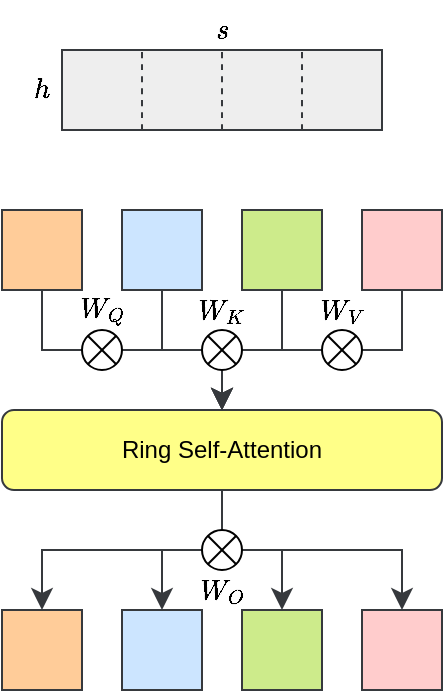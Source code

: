 <mxfile version="28.2.5" pages="11">
  <diagram id="dtFdsJRPu8ScOABoQ38J" name="第 0 页">
    <mxGraphModel dx="815" dy="510" grid="1" gridSize="10" guides="1" tooltips="1" connect="1" arrows="1" fold="1" page="0" pageScale="1" pageWidth="1654" pageHeight="1169" math="1" shadow="0">
      <root>
        <mxCell id="0" />
        <mxCell id="1" parent="0" />
        <mxCell id="gVSL88sfswB4kloFDlLy-9" value="" style="rounded=0;whiteSpace=wrap;html=1;fillColor=#eeeeee;strokeColor=#36393d;movable=1;resizable=1;rotatable=1;deletable=1;editable=1;locked=0;connectable=1;" vertex="1" parent="1">
          <mxGeometry x="360" y="400" width="160" height="40" as="geometry" />
        </mxCell>
        <mxCell id="gVSL88sfswB4kloFDlLy-11" value="\( s \)" style="text;html=1;align=center;verticalAlign=middle;whiteSpace=wrap;rounded=0;movable=1;resizable=1;rotatable=1;deletable=1;editable=1;locked=0;connectable=1;" vertex="1" parent="1">
          <mxGeometry x="430" y="380" width="20" height="20" as="geometry" />
        </mxCell>
        <mxCell id="gVSL88sfswB4kloFDlLy-12" value="\( h \)" style="text;html=1;align=center;verticalAlign=middle;whiteSpace=wrap;rounded=0;movable=1;resizable=1;rotatable=1;deletable=1;editable=1;locked=0;connectable=1;" vertex="1" parent="1">
          <mxGeometry x="340" y="410" width="20" height="20" as="geometry" />
        </mxCell>
        <mxCell id="gVSL88sfswB4kloFDlLy-13" value="" style="endArrow=none;dashed=1;html=1;rounded=0;fontSize=12;startSize=8;endSize=8;curved=1;fillColor=#eeeeee;strokeColor=#36393d;entryX=0.25;entryY=0;entryDx=0;entryDy=0;exitX=0.25;exitY=1;exitDx=0;exitDy=0;movable=1;resizable=1;rotatable=1;deletable=1;editable=1;locked=0;connectable=1;" edge="1" parent="1" source="gVSL88sfswB4kloFDlLy-9" target="gVSL88sfswB4kloFDlLy-9">
          <mxGeometry width="50" height="50" relative="1" as="geometry">
            <mxPoint x="340" y="520" as="sourcePoint" />
            <mxPoint x="390" y="470" as="targetPoint" />
          </mxGeometry>
        </mxCell>
        <mxCell id="gVSL88sfswB4kloFDlLy-14" value="" style="endArrow=none;dashed=1;html=1;rounded=0;fontSize=12;startSize=8;endSize=8;curved=1;fillColor=#eeeeee;strokeColor=#36393d;entryX=0.5;entryY=0;entryDx=0;entryDy=0;exitX=0.5;exitY=1;exitDx=0;exitDy=0;movable=1;resizable=1;rotatable=1;deletable=1;editable=1;locked=0;connectable=1;" edge="1" parent="1" source="gVSL88sfswB4kloFDlLy-9" target="gVSL88sfswB4kloFDlLy-9">
          <mxGeometry width="50" height="50" relative="1" as="geometry">
            <mxPoint x="340" y="520" as="sourcePoint" />
            <mxPoint x="390" y="470" as="targetPoint" />
          </mxGeometry>
        </mxCell>
        <mxCell id="gVSL88sfswB4kloFDlLy-15" value="" style="endArrow=none;dashed=1;html=1;rounded=0;fontSize=12;startSize=8;endSize=8;curved=1;fillColor=#eeeeee;strokeColor=#36393d;entryX=0.75;entryY=0;entryDx=0;entryDy=0;exitX=0.75;exitY=1;exitDx=0;exitDy=0;movable=1;resizable=1;rotatable=1;deletable=1;editable=1;locked=0;connectable=1;" edge="1" parent="1" source="gVSL88sfswB4kloFDlLy-9" target="gVSL88sfswB4kloFDlLy-9">
          <mxGeometry width="50" height="50" relative="1" as="geometry">
            <mxPoint x="340" y="520" as="sourcePoint" />
            <mxPoint x="390" y="470" as="targetPoint" />
          </mxGeometry>
        </mxCell>
        <mxCell id="UlSqUWzPyONHGCnLybs_-1" value="" style="whiteSpace=wrap;html=1;aspect=fixed;fillColor=#ffcc99;strokeColor=#36393d;" vertex="1" parent="1">
          <mxGeometry x="330" y="480" width="40" height="40" as="geometry" />
        </mxCell>
        <mxCell id="UlSqUWzPyONHGCnLybs_-2" value="" style="whiteSpace=wrap;html=1;aspect=fixed;fillColor=#cce5ff;strokeColor=#36393d;" vertex="1" parent="1">
          <mxGeometry x="390" y="480" width="40" height="40" as="geometry" />
        </mxCell>
        <mxCell id="UlSqUWzPyONHGCnLybs_-3" value="" style="whiteSpace=wrap;html=1;aspect=fixed;fillColor=#cdeb8b;strokeColor=#36393d;" vertex="1" parent="1">
          <mxGeometry x="450" y="480" width="40" height="40" as="geometry" />
        </mxCell>
        <mxCell id="UlSqUWzPyONHGCnLybs_-4" value="" style="whiteSpace=wrap;html=1;aspect=fixed;fillColor=#ffcccc;strokeColor=#36393d;" vertex="1" parent="1">
          <mxGeometry x="510" y="480" width="40" height="40" as="geometry" />
        </mxCell>
        <mxCell id="Ah4pRlupZZ68qkv0p_8Z-4" value="Ring Self-Attention" style="rounded=1;whiteSpace=wrap;html=1;fillColor=#ffff88;strokeColor=#36393d;" vertex="1" parent="1">
          <mxGeometry x="330" y="580" width="220" height="40" as="geometry" />
        </mxCell>
        <mxCell id="BMt3PszbjwvvriYihtri-1" value="" style="endArrow=classic;html=1;rounded=0;fontSize=12;startSize=8;endSize=8;fillColor=#eeeeee;strokeColor=#36393d;exitX=0.5;exitY=1;exitDx=0;exitDy=0;entryX=0.5;entryY=0;entryDx=0;entryDy=0;edgeStyle=orthogonalEdgeStyle;movable=1;resizable=1;rotatable=1;deletable=1;editable=1;locked=0;connectable=1;" edge="1" parent="1" source="UlSqUWzPyONHGCnLybs_-1" target="Ah4pRlupZZ68qkv0p_8Z-4">
          <mxGeometry width="50" height="50" relative="1" as="geometry">
            <mxPoint x="660" y="680" as="sourcePoint" />
            <mxPoint x="720" y="490" as="targetPoint" />
            <Array as="points">
              <mxPoint x="350" y="550" />
              <mxPoint x="440" y="550" />
            </Array>
          </mxGeometry>
        </mxCell>
        <mxCell id="BMt3PszbjwvvriYihtri-2" value="" style="endArrow=classic;html=1;rounded=0;fontSize=12;startSize=8;endSize=8;fillColor=#eeeeee;strokeColor=#36393d;exitX=0.5;exitY=1;exitDx=0;exitDy=0;entryX=0.5;entryY=0;entryDx=0;entryDy=0;edgeStyle=orthogonalEdgeStyle;movable=1;resizable=1;rotatable=1;deletable=1;editable=1;locked=0;connectable=1;" edge="1" parent="1" source="UlSqUWzPyONHGCnLybs_-2" target="Ah4pRlupZZ68qkv0p_8Z-4">
          <mxGeometry width="50" height="50" relative="1" as="geometry">
            <mxPoint x="660" y="680" as="sourcePoint" />
            <mxPoint x="720" y="490" as="targetPoint" />
            <Array as="points">
              <mxPoint x="410" y="550" />
              <mxPoint x="440" y="550" />
            </Array>
          </mxGeometry>
        </mxCell>
        <mxCell id="BMt3PszbjwvvriYihtri-3" value="" style="endArrow=classic;html=1;rounded=0;fontSize=12;startSize=8;endSize=8;fillColor=#eeeeee;strokeColor=#36393d;exitX=0.5;exitY=1;exitDx=0;exitDy=0;entryX=0.5;entryY=0;entryDx=0;entryDy=0;edgeStyle=orthogonalEdgeStyle;movable=1;resizable=1;rotatable=1;deletable=1;editable=1;locked=0;connectable=1;" edge="1" parent="1" source="UlSqUWzPyONHGCnLybs_-3" target="Ah4pRlupZZ68qkv0p_8Z-4">
          <mxGeometry width="50" height="50" relative="1" as="geometry">
            <mxPoint x="660" y="680" as="sourcePoint" />
            <mxPoint x="720" y="490" as="targetPoint" />
            <Array as="points">
              <mxPoint x="470" y="550" />
              <mxPoint x="440" y="550" />
            </Array>
          </mxGeometry>
        </mxCell>
        <mxCell id="BMt3PszbjwvvriYihtri-4" value="" style="endArrow=classic;html=1;rounded=0;fontSize=12;startSize=8;endSize=8;fillColor=#eeeeee;strokeColor=#36393d;exitX=0.5;exitY=1;exitDx=0;exitDy=0;entryX=0.5;entryY=0;entryDx=0;entryDy=0;edgeStyle=orthogonalEdgeStyle;movable=1;resizable=1;rotatable=1;deletable=1;editable=1;locked=0;connectable=1;" edge="1" parent="1" source="UlSqUWzPyONHGCnLybs_-4" target="Ah4pRlupZZ68qkv0p_8Z-4">
          <mxGeometry width="50" height="50" relative="1" as="geometry">
            <mxPoint x="660" y="680" as="sourcePoint" />
            <mxPoint x="720" y="490" as="targetPoint" />
            <Array as="points">
              <mxPoint x="530" y="550" />
              <mxPoint x="440" y="550" />
            </Array>
          </mxGeometry>
        </mxCell>
        <mxCell id="Ah4pRlupZZ68qkv0p_8Z-1" value="" style="shape=sumEllipse;perimeter=ellipsePerimeter;whiteSpace=wrap;html=1;backgroundOutline=1;" vertex="1" parent="1">
          <mxGeometry x="370" y="540" width="20" height="20" as="geometry" />
        </mxCell>
        <mxCell id="Ah4pRlupZZ68qkv0p_8Z-2" value="" style="shape=sumEllipse;perimeter=ellipsePerimeter;whiteSpace=wrap;html=1;backgroundOutline=1;" vertex="1" parent="1">
          <mxGeometry x="430" y="540" width="20" height="20" as="geometry" />
        </mxCell>
        <mxCell id="Ah4pRlupZZ68qkv0p_8Z-3" value="" style="shape=sumEllipse;perimeter=ellipsePerimeter;whiteSpace=wrap;html=1;backgroundOutline=1;" vertex="1" parent="1">
          <mxGeometry x="490" y="540" width="20" height="20" as="geometry" />
        </mxCell>
        <mxCell id="BMt3PszbjwvvriYihtri-5" value="" style="whiteSpace=wrap;html=1;aspect=fixed;fillColor=#ffcc99;strokeColor=#36393d;" vertex="1" parent="1">
          <mxGeometry x="330" y="680" width="40" height="40" as="geometry" />
        </mxCell>
        <mxCell id="BMt3PszbjwvvriYihtri-6" value="" style="whiteSpace=wrap;html=1;aspect=fixed;fillColor=#cce5ff;strokeColor=#36393d;" vertex="1" parent="1">
          <mxGeometry x="390" y="680" width="40" height="40" as="geometry" />
        </mxCell>
        <mxCell id="BMt3PszbjwvvriYihtri-7" value="" style="whiteSpace=wrap;html=1;aspect=fixed;fillColor=#cdeb8b;strokeColor=#36393d;" vertex="1" parent="1">
          <mxGeometry x="450" y="680" width="40" height="40" as="geometry" />
        </mxCell>
        <mxCell id="BMt3PszbjwvvriYihtri-8" value="" style="whiteSpace=wrap;html=1;aspect=fixed;fillColor=#ffcccc;strokeColor=#36393d;" vertex="1" parent="1">
          <mxGeometry x="510" y="680" width="40" height="40" as="geometry" />
        </mxCell>
        <mxCell id="BMt3PszbjwvvriYihtri-9" value="" style="endArrow=classic;html=1;rounded=0;fontSize=12;startSize=8;endSize=8;fillColor=#eeeeee;strokeColor=#36393d;exitX=0.5;exitY=1;exitDx=0;exitDy=0;entryX=0.5;entryY=0;entryDx=0;entryDy=0;edgeStyle=orthogonalEdgeStyle;movable=1;resizable=1;rotatable=1;deletable=1;editable=1;locked=0;connectable=1;" edge="1" parent="1" source="Ah4pRlupZZ68qkv0p_8Z-4" target="BMt3PszbjwvvriYihtri-5">
          <mxGeometry width="50" height="50" relative="1" as="geometry">
            <mxPoint x="660" y="680" as="sourcePoint" />
            <mxPoint x="720" y="490" as="targetPoint" />
            <Array as="points">
              <mxPoint x="440" y="650" />
              <mxPoint x="350" y="650" />
            </Array>
          </mxGeometry>
        </mxCell>
        <mxCell id="BMt3PszbjwvvriYihtri-10" value="" style="endArrow=classic;html=1;rounded=0;fontSize=12;startSize=8;endSize=8;fillColor=#eeeeee;strokeColor=#36393d;exitX=0.5;exitY=1;exitDx=0;exitDy=0;entryX=0.5;entryY=0;entryDx=0;entryDy=0;edgeStyle=orthogonalEdgeStyle;movable=1;resizable=1;rotatable=1;deletable=1;editable=1;locked=0;connectable=1;" edge="1" parent="1" source="Ah4pRlupZZ68qkv0p_8Z-4" target="BMt3PszbjwvvriYihtri-6">
          <mxGeometry width="50" height="50" relative="1" as="geometry">
            <mxPoint x="660" y="680" as="sourcePoint" />
            <mxPoint x="720" y="490" as="targetPoint" />
            <Array as="points">
              <mxPoint x="440" y="650" />
              <mxPoint x="410" y="650" />
            </Array>
          </mxGeometry>
        </mxCell>
        <mxCell id="BMt3PszbjwvvriYihtri-11" value="" style="endArrow=classic;html=1;rounded=0;fontSize=12;startSize=8;endSize=8;fillColor=#eeeeee;strokeColor=#36393d;exitX=0.5;exitY=1;exitDx=0;exitDy=0;entryX=0.5;entryY=0;entryDx=0;entryDy=0;edgeStyle=orthogonalEdgeStyle;movable=1;resizable=1;rotatable=1;deletable=1;editable=1;locked=0;connectable=1;" edge="1" parent="1" source="Ah4pRlupZZ68qkv0p_8Z-4" target="BMt3PszbjwvvriYihtri-7">
          <mxGeometry width="50" height="50" relative="1" as="geometry">
            <mxPoint x="660" y="680" as="sourcePoint" />
            <mxPoint x="720" y="490" as="targetPoint" />
            <Array as="points">
              <mxPoint x="440" y="650" />
              <mxPoint x="470" y="650" />
            </Array>
          </mxGeometry>
        </mxCell>
        <mxCell id="BMt3PszbjwvvriYihtri-12" value="" style="endArrow=classic;html=1;rounded=0;fontSize=12;startSize=8;endSize=8;fillColor=#eeeeee;strokeColor=#36393d;exitX=0.5;exitY=1;exitDx=0;exitDy=0;entryX=0.5;entryY=0;entryDx=0;entryDy=0;edgeStyle=orthogonalEdgeStyle;movable=1;resizable=1;rotatable=1;deletable=1;editable=1;locked=0;connectable=1;" edge="1" parent="1" source="Ah4pRlupZZ68qkv0p_8Z-4" target="BMt3PszbjwvvriYihtri-8">
          <mxGeometry width="50" height="50" relative="1" as="geometry">
            <mxPoint x="660" y="680" as="sourcePoint" />
            <mxPoint x="720" y="490" as="targetPoint" />
            <Array as="points">
              <mxPoint x="440" y="650" />
              <mxPoint x="530" y="650" />
            </Array>
          </mxGeometry>
        </mxCell>
        <mxCell id="Ah4pRlupZZ68qkv0p_8Z-5" value="" style="shape=sumEllipse;perimeter=ellipsePerimeter;whiteSpace=wrap;html=1;backgroundOutline=1;" vertex="1" parent="1">
          <mxGeometry x="430" y="640" width="20" height="20" as="geometry" />
        </mxCell>
        <mxCell id="BMt3PszbjwvvriYihtri-13" value="\( W_Q \)" style="text;html=1;align=center;verticalAlign=middle;whiteSpace=wrap;rounded=0;" vertex="1" parent="1">
          <mxGeometry x="360" y="520" width="40" height="20" as="geometry" />
        </mxCell>
        <mxCell id="BMt3PszbjwvvriYihtri-14" value="\( W_K \)" style="text;html=1;align=center;verticalAlign=middle;whiteSpace=wrap;rounded=0;" vertex="1" parent="1">
          <mxGeometry x="420" y="520" width="40" height="20" as="geometry" />
        </mxCell>
        <mxCell id="BMt3PszbjwvvriYihtri-15" value="\( W_V \)" style="text;html=1;align=center;verticalAlign=middle;whiteSpace=wrap;rounded=0;" vertex="1" parent="1">
          <mxGeometry x="480" y="520" width="40" height="20" as="geometry" />
        </mxCell>
        <mxCell id="BMt3PszbjwvvriYihtri-16" value="\( W_O \)" style="text;html=1;align=center;verticalAlign=middle;whiteSpace=wrap;rounded=0;" vertex="1" parent="1">
          <mxGeometry x="420" y="660" width="40" height="20" as="geometry" />
        </mxCell>
      </root>
    </mxGraphModel>
  </diagram>
  <diagram name="第 1 页" id="G26iMW6dKMD8QZ_cxd-V">
    <mxGraphModel dx="1042" dy="678" grid="1" gridSize="10" guides="1" tooltips="1" connect="1" arrows="1" fold="1" page="0" pageScale="1" pageWidth="1654" pageHeight="1169" math="1" shadow="0">
      <root>
        <mxCell id="oZDI20Qsb8vbS57gJCE_-0" />
        <mxCell id="oZDI20Qsb8vbS57gJCE_-1" parent="oZDI20Qsb8vbS57gJCE_-0" />
        <mxCell id="z8ihybA3Uce63LQdLFtW-0" value="" style="rounded=0;whiteSpace=wrap;html=1;strokeColor=none;" vertex="1" parent="oZDI20Qsb8vbS57gJCE_-1">
          <mxGeometry x="350" y="40" width="490" height="410" as="geometry" />
        </mxCell>
        <mxCell id="NojfsJ2RveVVlyeROoXI-16" value="" style="rounded=1;whiteSpace=wrap;html=1;fillColor=#eeeeee;strokeColor=#36393d;movable=1;resizable=1;rotatable=1;deletable=1;editable=1;locked=0;connectable=1;" parent="oZDI20Qsb8vbS57gJCE_-1" vertex="1">
          <mxGeometry x="380" y="260" width="200" height="160" as="geometry" />
        </mxCell>
        <mxCell id="NojfsJ2RveVVlyeROoXI-15" value="" style="rounded=1;whiteSpace=wrap;html=1;fillColor=#eeeeee;strokeColor=#36393d;movable=1;resizable=1;rotatable=1;deletable=1;editable=1;locked=0;connectable=1;" parent="oZDI20Qsb8vbS57gJCE_-1" vertex="1">
          <mxGeometry x="610" y="260" width="200" height="160" as="geometry" />
        </mxCell>
        <mxCell id="NojfsJ2RveVVlyeROoXI-14" value="" style="rounded=1;whiteSpace=wrap;html=1;fillColor=#eeeeee;strokeColor=#36393d;movable=1;resizable=1;rotatable=1;deletable=1;editable=1;locked=0;connectable=1;" parent="oZDI20Qsb8vbS57gJCE_-1" vertex="1">
          <mxGeometry x="610" y="70" width="200" height="160" as="geometry" />
        </mxCell>
        <mxCell id="NojfsJ2RveVVlyeROoXI-13" value="" style="rounded=1;whiteSpace=wrap;html=1;fillColor=#eeeeee;strokeColor=#36393d;movable=1;resizable=1;rotatable=1;deletable=1;editable=1;locked=0;connectable=1;" parent="oZDI20Qsb8vbS57gJCE_-1" vertex="1">
          <mxGeometry x="380" y="70" width="200" height="160" as="geometry" />
        </mxCell>
        <mxCell id="oZDI20Qsb8vbS57gJCE_-2" value="\( Q_0 \)" style="rounded=0;whiteSpace=wrap;html=1;fillColor=#ffcc99;strokeColor=#36393d;movable=1;resizable=1;rotatable=1;deletable=1;editable=1;locked=0;connectable=1;" parent="oZDI20Qsb8vbS57gJCE_-1" vertex="1">
          <mxGeometry x="400" y="170" width="40" height="40" as="geometry" />
        </mxCell>
        <mxCell id="oZDI20Qsb8vbS57gJCE_-3" value="\( Q_1 \)" style="rounded=0;whiteSpace=wrap;html=1;fillColor=#cce5ff;strokeColor=#36393d;movable=1;resizable=1;rotatable=1;deletable=1;editable=1;locked=0;connectable=1;" parent="oZDI20Qsb8vbS57gJCE_-1" vertex="1">
          <mxGeometry x="630" y="170" width="40" height="40" as="geometry" />
        </mxCell>
        <mxCell id="oZDI20Qsb8vbS57gJCE_-4" value="\( Q_3 \)" style="rounded=0;whiteSpace=wrap;html=1;fillColor=#ffcccc;strokeColor=#36393d;movable=1;resizable=1;rotatable=1;deletable=1;editable=1;locked=0;connectable=1;" parent="oZDI20Qsb8vbS57gJCE_-1" vertex="1">
          <mxGeometry x="400" y="280" width="40" height="40" as="geometry" />
        </mxCell>
        <mxCell id="oZDI20Qsb8vbS57gJCE_-5" value="\( Q_2 \)" style="rounded=0;whiteSpace=wrap;html=1;fillColor=#cdeb8b;strokeColor=#36393d;movable=1;resizable=1;rotatable=1;deletable=1;editable=1;locked=0;connectable=1;" parent="oZDI20Qsb8vbS57gJCE_-1" vertex="1">
          <mxGeometry x="630" y="280" width="40" height="40" as="geometry" />
        </mxCell>
        <mxCell id="oZDI20Qsb8vbS57gJCE_-13" value="\( K_0 \)" style="rounded=0;whiteSpace=wrap;html=1;fillColor=#ffcc99;strokeColor=#36393d;movable=1;resizable=1;rotatable=1;deletable=1;editable=1;locked=0;connectable=1;" parent="oZDI20Qsb8vbS57gJCE_-1" vertex="1">
          <mxGeometry x="460" y="170" width="40" height="40" as="geometry" />
        </mxCell>
        <mxCell id="oZDI20Qsb8vbS57gJCE_-14" value="\( V_0 \)" style="rounded=0;whiteSpace=wrap;html=1;fillColor=#ffcc99;strokeColor=#36393d;movable=1;resizable=1;rotatable=1;deletable=1;editable=1;locked=0;connectable=1;" parent="oZDI20Qsb8vbS57gJCE_-1" vertex="1">
          <mxGeometry x="520" y="170" width="40" height="40" as="geometry" />
        </mxCell>
        <mxCell id="oZDI20Qsb8vbS57gJCE_-15" value="\( K_3 \)" style="rounded=0;whiteSpace=wrap;html=1;fillColor=#ffcccc;strokeColor=#36393d;movable=1;resizable=1;rotatable=1;deletable=1;editable=1;locked=0;connectable=1;" parent="oZDI20Qsb8vbS57gJCE_-1" vertex="1">
          <mxGeometry x="460" y="280" width="40" height="40" as="geometry" />
        </mxCell>
        <mxCell id="oZDI20Qsb8vbS57gJCE_-16" value="\( V_3 \)" style="rounded=0;whiteSpace=wrap;html=1;fillColor=#ffcccc;strokeColor=#36393d;movable=1;resizable=1;rotatable=1;deletable=1;editable=1;locked=0;connectable=1;" parent="oZDI20Qsb8vbS57gJCE_-1" vertex="1">
          <mxGeometry x="520" y="280" width="40" height="40" as="geometry" />
        </mxCell>
        <mxCell id="oZDI20Qsb8vbS57gJCE_-17" value="\( K_1 \)" style="rounded=0;whiteSpace=wrap;html=1;fillColor=#cce5ff;strokeColor=#36393d;movable=1;resizable=1;rotatable=1;deletable=1;editable=1;locked=0;connectable=1;" parent="oZDI20Qsb8vbS57gJCE_-1" vertex="1">
          <mxGeometry x="690" y="170" width="40" height="40" as="geometry" />
        </mxCell>
        <mxCell id="oZDI20Qsb8vbS57gJCE_-18" value="\( V_1 \)" style="rounded=0;whiteSpace=wrap;html=1;fillColor=#cce5ff;strokeColor=#36393d;movable=1;resizable=1;rotatable=1;deletable=1;editable=1;locked=0;connectable=1;" parent="oZDI20Qsb8vbS57gJCE_-1" vertex="1">
          <mxGeometry x="750" y="170" width="40" height="40" as="geometry" />
        </mxCell>
        <mxCell id="oZDI20Qsb8vbS57gJCE_-19" value="\( K_2 \)" style="rounded=0;whiteSpace=wrap;html=1;fillColor=#cdeb8b;strokeColor=#36393d;movable=1;resizable=1;rotatable=1;deletable=1;editable=1;locked=0;connectable=1;" parent="oZDI20Qsb8vbS57gJCE_-1" vertex="1">
          <mxGeometry x="690" y="280" width="40" height="40" as="geometry" />
        </mxCell>
        <mxCell id="oZDI20Qsb8vbS57gJCE_-20" value="\( V_2 \)" style="rounded=0;whiteSpace=wrap;html=1;fillColor=#cdeb8b;strokeColor=#36393d;movable=1;resizable=1;rotatable=1;deletable=1;editable=1;locked=0;connectable=1;" parent="oZDI20Qsb8vbS57gJCE_-1" vertex="1">
          <mxGeometry x="750" y="280" width="40" height="40" as="geometry" />
        </mxCell>
        <mxCell id="oZDI20Qsb8vbS57gJCE_-21" value="\( Q_0 K_0^{\top} \)" style="whiteSpace=wrap;html=1;aspect=fixed;fillColor=#ffcc99;strokeColor=#36393d;movable=1;resizable=1;rotatable=1;deletable=1;editable=1;locked=0;connectable=1;" parent="oZDI20Qsb8vbS57gJCE_-1" vertex="1">
          <mxGeometry x="400" y="90" width="40" height="40" as="geometry" />
        </mxCell>
        <mxCell id="oZDI20Qsb8vbS57gJCE_-22" value="\( Q_1 K_1^{\top} \)" style="whiteSpace=wrap;html=1;aspect=fixed;fillColor=#cce5ff;strokeColor=#36393d;movable=1;resizable=1;rotatable=1;deletable=1;editable=1;locked=0;connectable=1;" parent="oZDI20Qsb8vbS57gJCE_-1" vertex="1">
          <mxGeometry x="670" y="90" width="40" height="40" as="geometry" />
        </mxCell>
        <mxCell id="oZDI20Qsb8vbS57gJCE_-23" value="\( Q_2 K_2^{\top} \)" style="whiteSpace=wrap;html=1;aspect=fixed;fillColor=#cdeb8b;strokeColor=#36393d;movable=1;resizable=1;rotatable=1;deletable=1;editable=1;locked=0;connectable=1;" parent="oZDI20Qsb8vbS57gJCE_-1" vertex="1">
          <mxGeometry x="710" y="360" width="40" height="40" as="geometry" />
        </mxCell>
        <mxCell id="oZDI20Qsb8vbS57gJCE_-24" value="\( Q_3 K_3^{\top} \)" style="whiteSpace=wrap;html=1;aspect=fixed;fillColor=#ffcccc;strokeColor=#36393d;movable=1;resizable=1;rotatable=1;deletable=1;editable=1;locked=0;connectable=1;" parent="oZDI20Qsb8vbS57gJCE_-1" vertex="1">
          <mxGeometry x="520" y="360" width="40" height="40" as="geometry" />
        </mxCell>
        <mxCell id="74PqBUMdY29_4b7tvF54-0" value="\( K_3 \)" style="whiteSpace=wrap;html=1;aspect=fixed;fillColor=#ffcccc;strokeColor=#36393d;movable=1;resizable=1;rotatable=1;deletable=1;editable=1;locked=0;connectable=1;" parent="oZDI20Qsb8vbS57gJCE_-1" vertex="1">
          <mxGeometry x="520" y="90" width="40" height="40" as="geometry" />
        </mxCell>
        <mxCell id="74PqBUMdY29_4b7tvF54-1" value="" style="whiteSpace=wrap;html=1;aspect=fixed;movable=1;resizable=1;rotatable=1;deletable=1;editable=1;locked=0;connectable=1;" parent="oZDI20Qsb8vbS57gJCE_-1" vertex="1">
          <mxGeometry x="440" y="90" width="40" height="40" as="geometry" />
        </mxCell>
        <mxCell id="74PqBUMdY29_4b7tvF54-2" value="" style="whiteSpace=wrap;html=1;aspect=fixed;movable=1;resizable=1;rotatable=1;deletable=1;editable=1;locked=0;connectable=1;" parent="oZDI20Qsb8vbS57gJCE_-1" vertex="1">
          <mxGeometry x="480" y="90" width="40" height="40" as="geometry" />
        </mxCell>
        <mxCell id="74PqBUMdY29_4b7tvF54-3" value="" style="whiteSpace=wrap;html=1;aspect=fixed;movable=1;resizable=1;rotatable=1;deletable=1;editable=1;locked=0;connectable=1;" parent="oZDI20Qsb8vbS57gJCE_-1" vertex="1">
          <mxGeometry x="710" y="90" width="40" height="40" as="geometry" />
        </mxCell>
        <mxCell id="74PqBUMdY29_4b7tvF54-4" value="" style="whiteSpace=wrap;html=1;aspect=fixed;movable=1;resizable=1;rotatable=1;deletable=1;editable=1;locked=0;connectable=1;" parent="oZDI20Qsb8vbS57gJCE_-1" vertex="1">
          <mxGeometry x="750" y="90" width="40" height="40" as="geometry" />
        </mxCell>
        <mxCell id="74PqBUMdY29_4b7tvF54-5" value="\( K_0 \)" style="rounded=0;whiteSpace=wrap;html=1;fillColor=#ffcc99;strokeColor=#36393d;movable=1;resizable=1;rotatable=1;deletable=1;editable=1;locked=0;connectable=1;" parent="oZDI20Qsb8vbS57gJCE_-1" vertex="1">
          <mxGeometry x="630" y="90" width="40" height="40" as="geometry" />
        </mxCell>
        <mxCell id="74PqBUMdY29_4b7tvF54-6" value="\( K_1 \)" style="rounded=0;whiteSpace=wrap;html=1;fillColor=#cce5ff;strokeColor=#36393d;movable=1;resizable=1;rotatable=1;deletable=1;editable=1;locked=0;connectable=1;" parent="oZDI20Qsb8vbS57gJCE_-1" vertex="1">
          <mxGeometry x="670" y="360" width="40" height="40" as="geometry" />
        </mxCell>
        <mxCell id="74PqBUMdY29_4b7tvF54-7" value="" style="whiteSpace=wrap;html=1;aspect=fixed;movable=1;resizable=1;rotatable=1;deletable=1;editable=1;locked=0;connectable=1;" parent="oZDI20Qsb8vbS57gJCE_-1" vertex="1">
          <mxGeometry x="630" y="360" width="40" height="40" as="geometry" />
        </mxCell>
        <mxCell id="74PqBUMdY29_4b7tvF54-8" value="" style="whiteSpace=wrap;html=1;aspect=fixed;movable=1;resizable=1;rotatable=1;deletable=1;editable=1;locked=0;connectable=1;" parent="oZDI20Qsb8vbS57gJCE_-1" vertex="1">
          <mxGeometry x="750" y="360" width="40" height="40" as="geometry" />
        </mxCell>
        <mxCell id="74PqBUMdY29_4b7tvF54-9" value="\( K_2 \)" style="rounded=0;whiteSpace=wrap;html=1;fillColor=#cdeb8b;strokeColor=#36393d;movable=1;resizable=1;rotatable=1;deletable=1;editable=1;locked=0;connectable=1;" parent="oZDI20Qsb8vbS57gJCE_-1" vertex="1">
          <mxGeometry x="480" y="360" width="40" height="40" as="geometry" />
        </mxCell>
        <mxCell id="74PqBUMdY29_4b7tvF54-10" value="" style="whiteSpace=wrap;html=1;aspect=fixed;movable=1;resizable=1;rotatable=1;deletable=1;editable=1;locked=0;connectable=1;" parent="oZDI20Qsb8vbS57gJCE_-1" vertex="1">
          <mxGeometry x="400" y="360" width="40" height="40" as="geometry" />
        </mxCell>
        <mxCell id="74PqBUMdY29_4b7tvF54-11" value="" style="whiteSpace=wrap;html=1;aspect=fixed;movable=1;resizable=1;rotatable=1;deletable=1;editable=1;locked=0;connectable=1;" parent="oZDI20Qsb8vbS57gJCE_-1" vertex="1">
          <mxGeometry x="440" y="360" width="40" height="40" as="geometry" />
        </mxCell>
        <mxCell id="NojfsJ2RveVVlyeROoXI-0" value="" style="endArrow=classic;html=1;rounded=0;fontSize=12;startSize=8;endSize=8;curved=1;fillColor=#eeeeee;strokeColor=#36393d;entryX=0.5;entryY=1;entryDx=0;entryDy=0;movable=1;resizable=1;rotatable=1;deletable=1;editable=1;locked=0;connectable=1;" parent="oZDI20Qsb8vbS57gJCE_-1" target="oZDI20Qsb8vbS57gJCE_-21" edge="1">
          <mxGeometry width="50" height="50" relative="1" as="geometry">
            <mxPoint x="420" y="170" as="sourcePoint" />
            <mxPoint x="420" y="150" as="targetPoint" />
          </mxGeometry>
        </mxCell>
        <mxCell id="NojfsJ2RveVVlyeROoXI-2" value="" style="endArrow=classic;html=1;rounded=0;fontSize=12;startSize=8;endSize=8;fillColor=#eeeeee;strokeColor=#36393d;exitX=0.5;exitY=0;exitDx=0;exitDy=0;entryX=0.5;entryY=1;entryDx=0;entryDy=0;edgeStyle=orthogonalEdgeStyle;movable=1;resizable=1;rotatable=1;deletable=1;editable=1;locked=0;connectable=1;" parent="oZDI20Qsb8vbS57gJCE_-1" source="oZDI20Qsb8vbS57gJCE_-13" target="oZDI20Qsb8vbS57gJCE_-21" edge="1">
          <mxGeometry width="50" height="50" relative="1" as="geometry">
            <mxPoint x="600" y="400" as="sourcePoint" />
            <mxPoint x="650" y="350" as="targetPoint" />
          </mxGeometry>
        </mxCell>
        <mxCell id="NojfsJ2RveVVlyeROoXI-3" value="" style="endArrow=classic;html=1;rounded=0;fontSize=12;startSize=8;endSize=8;fillColor=#eeeeee;strokeColor=#36393d;exitX=0.5;exitY=1;exitDx=0;exitDy=0;entryX=0.5;entryY=0;entryDx=0;entryDy=0;edgeStyle=orthogonalEdgeStyle;movable=1;resizable=1;rotatable=1;deletable=1;editable=1;locked=0;connectable=1;" parent="oZDI20Qsb8vbS57gJCE_-1" source="oZDI20Qsb8vbS57gJCE_-13" target="74PqBUMdY29_4b7tvF54-5" edge="1">
          <mxGeometry width="50" height="50" relative="1" as="geometry">
            <mxPoint x="600" y="390" as="sourcePoint" />
            <mxPoint x="650" y="340" as="targetPoint" />
            <Array as="points">
              <mxPoint x="480" y="240" />
              <mxPoint x="590" y="240" />
              <mxPoint x="590" y="60" />
              <mxPoint x="650" y="60" />
            </Array>
          </mxGeometry>
        </mxCell>
        <mxCell id="NojfsJ2RveVVlyeROoXI-4" value="" style="endArrow=classic;html=1;rounded=0;fontSize=12;startSize=8;endSize=8;fillColor=#eeeeee;strokeColor=#36393d;exitX=0.5;exitY=0;exitDx=0;exitDy=0;entryX=0.5;entryY=1;entryDx=0;entryDy=0;edgeStyle=orthogonalEdgeStyle;movable=1;resizable=1;rotatable=1;deletable=1;editable=1;locked=0;connectable=1;" parent="oZDI20Qsb8vbS57gJCE_-1" source="oZDI20Qsb8vbS57gJCE_-17" target="oZDI20Qsb8vbS57gJCE_-22" edge="1">
          <mxGeometry width="50" height="50" relative="1" as="geometry">
            <mxPoint x="470" y="400" as="sourcePoint" />
            <mxPoint x="520" y="350" as="targetPoint" />
          </mxGeometry>
        </mxCell>
        <mxCell id="NojfsJ2RveVVlyeROoXI-5" value="" style="endArrow=classic;html=1;rounded=0;fontSize=12;startSize=8;endSize=8;fillColor=#eeeeee;strokeColor=#36393d;exitX=0.5;exitY=0;exitDx=0;exitDy=0;entryX=0.5;entryY=1;entryDx=0;entryDy=0;edgeStyle=orthogonalEdgeStyle;movable=1;resizable=1;rotatable=1;deletable=1;editable=1;locked=0;connectable=1;" parent="oZDI20Qsb8vbS57gJCE_-1" source="oZDI20Qsb8vbS57gJCE_-3" target="oZDI20Qsb8vbS57gJCE_-22" edge="1">
          <mxGeometry width="50" height="50" relative="1" as="geometry">
            <mxPoint x="470" y="400" as="sourcePoint" />
            <mxPoint x="520" y="350" as="targetPoint" />
          </mxGeometry>
        </mxCell>
        <mxCell id="NojfsJ2RveVVlyeROoXI-6" value="" style="endArrow=classic;html=1;rounded=0;fontSize=12;startSize=8;endSize=8;fillColor=#eeeeee;strokeColor=#36393d;exitX=0.5;exitY=1;exitDx=0;exitDy=0;entryX=0.5;entryY=1;entryDx=0;entryDy=0;edgeStyle=orthogonalEdgeStyle;movable=1;resizable=1;rotatable=1;deletable=1;editable=1;locked=0;connectable=1;" parent="oZDI20Qsb8vbS57gJCE_-1" source="oZDI20Qsb8vbS57gJCE_-17" target="74PqBUMdY29_4b7tvF54-6" edge="1">
          <mxGeometry width="50" height="50" relative="1" as="geometry">
            <mxPoint x="600" y="390" as="sourcePoint" />
            <mxPoint x="650" y="340" as="targetPoint" />
            <Array as="points">
              <mxPoint x="710" y="240" />
              <mxPoint x="820" y="240" />
              <mxPoint x="820" y="430" />
              <mxPoint x="690" y="430" />
            </Array>
          </mxGeometry>
        </mxCell>
        <mxCell id="NojfsJ2RveVVlyeROoXI-7" value="" style="endArrow=classic;html=1;rounded=0;fontSize=12;startSize=8;endSize=8;fillColor=#eeeeee;strokeColor=#36393d;exitX=0.5;exitY=1;exitDx=0;exitDy=0;entryX=0.5;entryY=0;entryDx=0;entryDy=0;edgeStyle=orthogonalEdgeStyle;movable=1;resizable=1;rotatable=1;deletable=1;editable=1;locked=0;connectable=1;" parent="oZDI20Qsb8vbS57gJCE_-1" source="oZDI20Qsb8vbS57gJCE_-19" target="oZDI20Qsb8vbS57gJCE_-23" edge="1">
          <mxGeometry width="50" height="50" relative="1" as="geometry">
            <mxPoint x="700" y="230" as="sourcePoint" />
            <mxPoint x="640" y="190" as="targetPoint" />
          </mxGeometry>
        </mxCell>
        <mxCell id="NojfsJ2RveVVlyeROoXI-8" value="" style="endArrow=classic;html=1;rounded=0;fontSize=12;startSize=8;endSize=8;fillColor=#eeeeee;strokeColor=#36393d;exitX=0.5;exitY=1;exitDx=0;exitDy=0;entryX=0.5;entryY=0;entryDx=0;entryDy=0;edgeStyle=orthogonalEdgeStyle;movable=1;resizable=1;rotatable=1;deletable=1;editable=1;locked=0;connectable=1;" parent="oZDI20Qsb8vbS57gJCE_-1" source="oZDI20Qsb8vbS57gJCE_-5" target="oZDI20Qsb8vbS57gJCE_-23" edge="1">
          <mxGeometry width="50" height="50" relative="1" as="geometry">
            <mxPoint x="700" y="230" as="sourcePoint" />
            <mxPoint x="640" y="190" as="targetPoint" />
          </mxGeometry>
        </mxCell>
        <mxCell id="NojfsJ2RveVVlyeROoXI-9" value="" style="endArrow=classic;html=1;rounded=0;fontSize=12;startSize=8;endSize=8;fillColor=#eeeeee;strokeColor=#36393d;exitX=0.5;exitY=0;exitDx=0;exitDy=0;edgeStyle=orthogonalEdgeStyle;entryX=0.5;entryY=1;entryDx=0;entryDy=0;movable=1;resizable=1;rotatable=1;deletable=1;editable=1;locked=0;connectable=1;" parent="oZDI20Qsb8vbS57gJCE_-1" source="oZDI20Qsb8vbS57gJCE_-19" target="74PqBUMdY29_4b7tvF54-9" edge="1">
          <mxGeometry width="50" height="50" relative="1" as="geometry">
            <mxPoint x="840" y="440" as="sourcePoint" />
            <mxPoint x="570" y="340" as="targetPoint" />
            <Array as="points">
              <mxPoint x="710" y="250" />
              <mxPoint x="600" y="250" />
              <mxPoint x="600" y="430" />
              <mxPoint x="500" y="430" />
            </Array>
          </mxGeometry>
        </mxCell>
        <mxCell id="NojfsJ2RveVVlyeROoXI-10" value="" style="endArrow=classic;html=1;rounded=0;fontSize=12;startSize=8;endSize=8;fillColor=#eeeeee;strokeColor=#36393d;exitX=0.5;exitY=1;exitDx=0;exitDy=0;entryX=0.5;entryY=0;entryDx=0;entryDy=0;edgeStyle=orthogonalEdgeStyle;movable=1;resizable=1;rotatable=1;deletable=1;editable=1;locked=0;connectable=1;" parent="oZDI20Qsb8vbS57gJCE_-1" source="oZDI20Qsb8vbS57gJCE_-15" target="oZDI20Qsb8vbS57gJCE_-24" edge="1">
          <mxGeometry width="50" height="50" relative="1" as="geometry">
            <mxPoint x="569.97" y="310" as="sourcePoint" />
            <mxPoint x="649.97" y="350" as="targetPoint" />
          </mxGeometry>
        </mxCell>
        <mxCell id="NojfsJ2RveVVlyeROoXI-11" value="" style="endArrow=classic;html=1;rounded=0;fontSize=12;startSize=8;endSize=8;fillColor=#eeeeee;strokeColor=#36393d;exitX=0.5;exitY=1;exitDx=0;exitDy=0;entryX=0.5;entryY=0;entryDx=0;entryDy=0;edgeStyle=orthogonalEdgeStyle;movable=1;resizable=1;rotatable=1;deletable=1;editable=1;locked=0;connectable=1;" parent="oZDI20Qsb8vbS57gJCE_-1" source="oZDI20Qsb8vbS57gJCE_-4" target="oZDI20Qsb8vbS57gJCE_-24" edge="1">
          <mxGeometry width="50" height="50" relative="1" as="geometry">
            <mxPoint x="569.97" y="310" as="sourcePoint" />
            <mxPoint x="649.97" y="350" as="targetPoint" />
          </mxGeometry>
        </mxCell>
        <mxCell id="NojfsJ2RveVVlyeROoXI-12" value="" style="endArrow=classic;html=1;rounded=0;fontSize=12;startSize=8;endSize=8;fillColor=#eeeeee;strokeColor=#36393d;exitX=0.5;exitY=0;exitDx=0;exitDy=0;entryX=0.5;entryY=0;entryDx=0;entryDy=0;edgeStyle=orthogonalEdgeStyle;movable=1;resizable=1;rotatable=1;deletable=1;editable=1;locked=0;connectable=1;" parent="oZDI20Qsb8vbS57gJCE_-1" source="oZDI20Qsb8vbS57gJCE_-15" target="74PqBUMdY29_4b7tvF54-0" edge="1">
          <mxGeometry width="50" height="50" relative="1" as="geometry">
            <mxPoint x="569.97" y="430" as="sourcePoint" />
            <mxPoint x="649.97" y="470" as="targetPoint" />
            <Array as="points">
              <mxPoint x="480" y="250" />
              <mxPoint x="370" y="250" />
              <mxPoint x="370" y="60" />
              <mxPoint x="540" y="60" />
            </Array>
          </mxGeometry>
        </mxCell>
      </root>
    </mxGraphModel>
  </diagram>
  <diagram name="第 2 页" id="yDmYyMYehFAq6OrWz7vV">
    <mxGraphModel dx="1042" dy="678" grid="1" gridSize="10" guides="1" tooltips="1" connect="1" arrows="1" fold="1" page="0" pageScale="1" pageWidth="1654" pageHeight="1169" math="1" shadow="0">
      <root>
        <mxCell id="5qYox0b0TBN5t0hTpPMe-0" />
        <mxCell id="5qYox0b0TBN5t0hTpPMe-1" parent="5qYox0b0TBN5t0hTpPMe-0" />
        <mxCell id="8PVVgGuzfwkNzGy5nz_L-0" value="" style="rounded=0;whiteSpace=wrap;html=1;strokeColor=none;" vertex="1" parent="5qYox0b0TBN5t0hTpPMe-1">
          <mxGeometry x="350" y="40" width="490" height="410" as="geometry" />
        </mxCell>
        <mxCell id="5qYox0b0TBN5t0hTpPMe-2" value="" style="rounded=1;whiteSpace=wrap;html=1;fillColor=#eeeeee;strokeColor=#36393d;movable=1;resizable=1;rotatable=1;deletable=1;editable=1;locked=0;connectable=1;" parent="5qYox0b0TBN5t0hTpPMe-1" vertex="1">
          <mxGeometry x="380" y="260" width="200" height="160" as="geometry" />
        </mxCell>
        <mxCell id="5qYox0b0TBN5t0hTpPMe-3" value="" style="rounded=1;whiteSpace=wrap;html=1;fillColor=#eeeeee;strokeColor=#36393d;movable=1;resizable=1;rotatable=1;deletable=1;editable=1;locked=0;connectable=1;" parent="5qYox0b0TBN5t0hTpPMe-1" vertex="1">
          <mxGeometry x="610" y="260" width="200" height="160" as="geometry" />
        </mxCell>
        <mxCell id="5qYox0b0TBN5t0hTpPMe-4" value="" style="rounded=1;whiteSpace=wrap;html=1;fillColor=#eeeeee;strokeColor=#36393d;movable=1;resizable=1;rotatable=1;deletable=1;editable=1;locked=0;connectable=1;" parent="5qYox0b0TBN5t0hTpPMe-1" vertex="1">
          <mxGeometry x="610" y="70" width="200" height="160" as="geometry" />
        </mxCell>
        <mxCell id="5qYox0b0TBN5t0hTpPMe-5" value="" style="rounded=1;whiteSpace=wrap;html=1;fillColor=#eeeeee;strokeColor=#36393d;movable=1;resizable=1;rotatable=1;deletable=1;editable=1;locked=0;connectable=1;" parent="5qYox0b0TBN5t0hTpPMe-1" vertex="1">
          <mxGeometry x="380" y="70" width="200" height="160" as="geometry" />
        </mxCell>
        <mxCell id="5qYox0b0TBN5t0hTpPMe-6" value="\( Q_0 \)" style="rounded=0;whiteSpace=wrap;html=1;fillColor=#ffcc99;strokeColor=#36393d;movable=1;resizable=1;rotatable=1;deletable=1;editable=1;locked=0;connectable=1;" parent="5qYox0b0TBN5t0hTpPMe-1" vertex="1">
          <mxGeometry x="400" y="170" width="40" height="40" as="geometry" />
        </mxCell>
        <mxCell id="5qYox0b0TBN5t0hTpPMe-7" value="\( Q_1 \)" style="rounded=0;whiteSpace=wrap;html=1;fillColor=#cce5ff;strokeColor=#36393d;movable=1;resizable=1;rotatable=1;deletable=1;editable=1;locked=0;connectable=1;" parent="5qYox0b0TBN5t0hTpPMe-1" vertex="1">
          <mxGeometry x="630" y="170" width="40" height="40" as="geometry" />
        </mxCell>
        <mxCell id="5qYox0b0TBN5t0hTpPMe-8" value="\( Q_3 \)" style="rounded=0;whiteSpace=wrap;html=1;fillColor=#ffcccc;strokeColor=#36393d;movable=1;resizable=1;rotatable=1;deletable=1;editable=1;locked=0;connectable=1;" parent="5qYox0b0TBN5t0hTpPMe-1" vertex="1">
          <mxGeometry x="400" y="280" width="40" height="40" as="geometry" />
        </mxCell>
        <mxCell id="5qYox0b0TBN5t0hTpPMe-9" value="\( Q_2 \)" style="rounded=0;whiteSpace=wrap;html=1;fillColor=#cdeb8b;strokeColor=#36393d;movable=1;resizable=1;rotatable=1;deletable=1;editable=1;locked=0;connectable=1;" parent="5qYox0b0TBN5t0hTpPMe-1" vertex="1">
          <mxGeometry x="630" y="280" width="40" height="40" as="geometry" />
        </mxCell>
        <mxCell id="5qYox0b0TBN5t0hTpPMe-17" value="\( K_3 \)" style="rounded=0;whiteSpace=wrap;html=1;fillColor=#ffcccc;strokeColor=#36393d;movable=1;resizable=1;rotatable=1;deletable=1;editable=1;locked=0;connectable=1;" parent="5qYox0b0TBN5t0hTpPMe-1" vertex="1">
          <mxGeometry x="460" y="170" width="40" height="40" as="geometry" />
        </mxCell>
        <mxCell id="5qYox0b0TBN5t0hTpPMe-18" value="\( V_0 \)" style="rounded=0;whiteSpace=wrap;html=1;fillColor=#ffcc99;strokeColor=#36393d;movable=1;resizable=1;rotatable=1;deletable=1;editable=1;locked=0;connectable=1;" parent="5qYox0b0TBN5t0hTpPMe-1" vertex="1">
          <mxGeometry x="520" y="170" width="40" height="40" as="geometry" />
        </mxCell>
        <mxCell id="5qYox0b0TBN5t0hTpPMe-19" value="\( K_2 \)" style="rounded=0;whiteSpace=wrap;html=1;fillColor=#cdeb8b;strokeColor=#36393d;movable=1;resizable=1;rotatable=1;deletable=1;editable=1;locked=0;connectable=1;" parent="5qYox0b0TBN5t0hTpPMe-1" vertex="1">
          <mxGeometry x="460" y="280" width="40" height="40" as="geometry" />
        </mxCell>
        <mxCell id="5qYox0b0TBN5t0hTpPMe-20" value="\( V_3 \)" style="rounded=0;whiteSpace=wrap;html=1;fillColor=#ffcccc;strokeColor=#36393d;movable=1;resizable=1;rotatable=1;deletable=1;editable=1;locked=0;connectable=1;" parent="5qYox0b0TBN5t0hTpPMe-1" vertex="1">
          <mxGeometry x="520" y="280" width="40" height="40" as="geometry" />
        </mxCell>
        <mxCell id="5qYox0b0TBN5t0hTpPMe-21" value="\( K_0 \)" style="rounded=0;whiteSpace=wrap;html=1;fillColor=#ffcc99;strokeColor=#36393d;movable=1;resizable=1;rotatable=1;deletable=1;editable=1;locked=0;connectable=1;" parent="5qYox0b0TBN5t0hTpPMe-1" vertex="1">
          <mxGeometry x="690" y="170" width="40" height="40" as="geometry" />
        </mxCell>
        <mxCell id="5qYox0b0TBN5t0hTpPMe-22" value="\( V_1 \)" style="rounded=0;whiteSpace=wrap;html=1;fillColor=#cce5ff;strokeColor=#36393d;movable=1;resizable=1;rotatable=1;deletable=1;editable=1;locked=0;connectable=1;" parent="5qYox0b0TBN5t0hTpPMe-1" vertex="1">
          <mxGeometry x="750" y="170" width="40" height="40" as="geometry" />
        </mxCell>
        <mxCell id="5qYox0b0TBN5t0hTpPMe-23" value="\( K_1 \)" style="rounded=0;whiteSpace=wrap;html=1;fillColor=#cce5ff;strokeColor=#36393d;movable=1;resizable=1;rotatable=1;deletable=1;editable=1;locked=0;connectable=1;" parent="5qYox0b0TBN5t0hTpPMe-1" vertex="1">
          <mxGeometry x="690" y="280" width="40" height="40" as="geometry" />
        </mxCell>
        <mxCell id="5qYox0b0TBN5t0hTpPMe-24" value="\( V_2 \)" style="rounded=0;whiteSpace=wrap;html=1;fillColor=#cdeb8b;strokeColor=#36393d;movable=1;resizable=1;rotatable=1;deletable=1;editable=1;locked=0;connectable=1;" parent="5qYox0b0TBN5t0hTpPMe-1" vertex="1">
          <mxGeometry x="750" y="280" width="40" height="40" as="geometry" />
        </mxCell>
        <mxCell id="5qYox0b0TBN5t0hTpPMe-25" value="\( Q_0 K_0^{\top} \)" style="whiteSpace=wrap;html=1;aspect=fixed;fillColor=#ffcc99;strokeColor=#36393d;movable=1;resizable=1;rotatable=1;deletable=1;editable=1;locked=0;connectable=1;" parent="5qYox0b0TBN5t0hTpPMe-1" vertex="1">
          <mxGeometry x="400" y="90" width="40" height="40" as="geometry" />
        </mxCell>
        <mxCell id="5qYox0b0TBN5t0hTpPMe-26" value="\( Q_1 K_1^{\top} \)" style="whiteSpace=wrap;html=1;aspect=fixed;fillColor=#cce5ff;strokeColor=#36393d;movable=1;resizable=1;rotatable=1;deletable=1;editable=1;locked=0;connectable=1;" parent="5qYox0b0TBN5t0hTpPMe-1" vertex="1">
          <mxGeometry x="670" y="90" width="40" height="40" as="geometry" />
        </mxCell>
        <mxCell id="5qYox0b0TBN5t0hTpPMe-27" value="\( Q_2 K_2^{\top} \)" style="whiteSpace=wrap;html=1;aspect=fixed;fillColor=#cdeb8b;strokeColor=#36393d;movable=1;resizable=1;rotatable=1;deletable=1;editable=1;locked=0;connectable=1;" parent="5qYox0b0TBN5t0hTpPMe-1" vertex="1">
          <mxGeometry x="710" y="360" width="40" height="40" as="geometry" />
        </mxCell>
        <mxCell id="5qYox0b0TBN5t0hTpPMe-28" value="\( Q_3 K_3^{\top} \)" style="whiteSpace=wrap;html=1;aspect=fixed;fillColor=#ffcccc;strokeColor=#36393d;movable=1;resizable=1;rotatable=1;deletable=1;editable=1;locked=0;connectable=1;" parent="5qYox0b0TBN5t0hTpPMe-1" vertex="1">
          <mxGeometry x="520" y="360" width="40" height="40" as="geometry" />
        </mxCell>
        <mxCell id="5qYox0b0TBN5t0hTpPMe-29" value="\( Q_0 K_3^{\top} \)" style="whiteSpace=wrap;html=1;aspect=fixed;fillColor=#ffcc99;strokeColor=#36393d;movable=1;resizable=1;rotatable=1;deletable=1;editable=1;locked=0;connectable=1;" parent="5qYox0b0TBN5t0hTpPMe-1" vertex="1">
          <mxGeometry x="520" y="90" width="40" height="40" as="geometry" />
        </mxCell>
        <mxCell id="5qYox0b0TBN5t0hTpPMe-30" value="" style="whiteSpace=wrap;html=1;aspect=fixed;movable=1;resizable=1;rotatable=1;deletable=1;editable=1;locked=0;connectable=1;" parent="5qYox0b0TBN5t0hTpPMe-1" vertex="1">
          <mxGeometry x="440" y="90" width="40" height="40" as="geometry" />
        </mxCell>
        <mxCell id="5qYox0b0TBN5t0hTpPMe-31" value="\( K_2 \)" style="whiteSpace=wrap;html=1;aspect=fixed;movable=1;resizable=1;rotatable=1;deletable=1;editable=1;locked=0;connectable=1;fillColor=#cdeb8b;strokeColor=#36393d;" parent="5qYox0b0TBN5t0hTpPMe-1" vertex="1">
          <mxGeometry x="480" y="90" width="40" height="40" as="geometry" />
        </mxCell>
        <mxCell id="5qYox0b0TBN5t0hTpPMe-32" value="" style="whiteSpace=wrap;html=1;aspect=fixed;movable=1;resizable=1;rotatable=1;deletable=1;editable=1;locked=0;connectable=1;" parent="5qYox0b0TBN5t0hTpPMe-1" vertex="1">
          <mxGeometry x="710" y="90" width="40" height="40" as="geometry" />
        </mxCell>
        <mxCell id="5qYox0b0TBN5t0hTpPMe-33" value="\( K_3 \)" style="whiteSpace=wrap;html=1;aspect=fixed;movable=1;resizable=1;rotatable=1;deletable=1;editable=1;locked=0;connectable=1;fillColor=#ffcccc;strokeColor=#36393d;" parent="5qYox0b0TBN5t0hTpPMe-1" vertex="1">
          <mxGeometry x="750" y="90" width="40" height="40" as="geometry" />
        </mxCell>
        <mxCell id="5qYox0b0TBN5t0hTpPMe-34" value="\( Q_1 K_0^{\top} \)" style="rounded=0;whiteSpace=wrap;html=1;fillColor=#cce5ff;strokeColor=#36393d;movable=1;resizable=1;rotatable=1;deletable=1;editable=1;locked=0;connectable=1;" parent="5qYox0b0TBN5t0hTpPMe-1" vertex="1">
          <mxGeometry x="630" y="90" width="40" height="40" as="geometry" />
        </mxCell>
        <mxCell id="5qYox0b0TBN5t0hTpPMe-35" value="\( Q_2 K_1^{\top} \)" style="rounded=0;whiteSpace=wrap;html=1;fillColor=#cdeb8b;strokeColor=#36393d;movable=1;resizable=1;rotatable=1;deletable=1;editable=1;locked=0;connectable=1;" parent="5qYox0b0TBN5t0hTpPMe-1" vertex="1">
          <mxGeometry x="670" y="360" width="40" height="40" as="geometry" />
        </mxCell>
        <mxCell id="5qYox0b0TBN5t0hTpPMe-36" value="\( K_0 \)" style="whiteSpace=wrap;html=1;aspect=fixed;movable=1;resizable=1;rotatable=1;deletable=1;editable=1;locked=0;connectable=1;fillColor=#ffcc99;strokeColor=#36393d;" parent="5qYox0b0TBN5t0hTpPMe-1" vertex="1">
          <mxGeometry x="630" y="360" width="40" height="40" as="geometry" />
        </mxCell>
        <mxCell id="5qYox0b0TBN5t0hTpPMe-37" value="" style="whiteSpace=wrap;html=1;aspect=fixed;movable=1;resizable=1;rotatable=1;deletable=1;editable=1;locked=0;connectable=1;" parent="5qYox0b0TBN5t0hTpPMe-1" vertex="1">
          <mxGeometry x="750" y="360" width="40" height="40" as="geometry" />
        </mxCell>
        <mxCell id="5qYox0b0TBN5t0hTpPMe-38" value="\( Q_3 K_2^{\top} \)" style="rounded=0;whiteSpace=wrap;html=1;fillColor=#ffcccc;strokeColor=#36393d;movable=1;resizable=1;rotatable=1;deletable=1;editable=1;locked=0;connectable=1;" parent="5qYox0b0TBN5t0hTpPMe-1" vertex="1">
          <mxGeometry x="480" y="360" width="40" height="40" as="geometry" />
        </mxCell>
        <mxCell id="5qYox0b0TBN5t0hTpPMe-39" value="" style="whiteSpace=wrap;html=1;aspect=fixed;movable=1;resizable=1;rotatable=1;deletable=1;editable=1;locked=0;connectable=1;" parent="5qYox0b0TBN5t0hTpPMe-1" vertex="1">
          <mxGeometry x="400" y="360" width="40" height="40" as="geometry" />
        </mxCell>
        <mxCell id="5qYox0b0TBN5t0hTpPMe-40" value="\( K_1 \)" style="whiteSpace=wrap;html=1;aspect=fixed;movable=1;resizable=1;rotatable=1;deletable=1;editable=1;locked=0;connectable=1;fillColor=#cce5ff;strokeColor=#36393d;" parent="5qYox0b0TBN5t0hTpPMe-1" vertex="1">
          <mxGeometry x="440" y="360" width="40" height="40" as="geometry" />
        </mxCell>
        <mxCell id="5qYox0b0TBN5t0hTpPMe-42" value="" style="endArrow=classic;html=1;rounded=0;fontSize=12;startSize=8;endSize=8;fillColor=#eeeeee;strokeColor=#36393d;exitX=0.5;exitY=0;exitDx=0;exitDy=0;entryX=0.5;entryY=1;entryDx=0;entryDy=0;edgeStyle=orthogonalEdgeStyle;movable=1;resizable=1;rotatable=1;deletable=1;editable=1;locked=0;connectable=1;" parent="5qYox0b0TBN5t0hTpPMe-1" source="5qYox0b0TBN5t0hTpPMe-17" target="5qYox0b0TBN5t0hTpPMe-29" edge="1">
          <mxGeometry width="50" height="50" relative="1" as="geometry">
            <mxPoint x="600" y="400" as="sourcePoint" />
            <mxPoint x="650" y="350" as="targetPoint" />
          </mxGeometry>
        </mxCell>
        <mxCell id="5qYox0b0TBN5t0hTpPMe-43" value="" style="endArrow=classic;html=1;rounded=0;fontSize=12;startSize=8;endSize=8;fillColor=#eeeeee;strokeColor=#36393d;exitX=0.5;exitY=1;exitDx=0;exitDy=0;entryX=0.5;entryY=0;entryDx=0;entryDy=0;edgeStyle=orthogonalEdgeStyle;movable=1;resizable=1;rotatable=1;deletable=1;editable=1;locked=0;connectable=1;" parent="5qYox0b0TBN5t0hTpPMe-1" source="5qYox0b0TBN5t0hTpPMe-17" target="5qYox0b0TBN5t0hTpPMe-33" edge="1">
          <mxGeometry width="50" height="50" relative="1" as="geometry">
            <mxPoint x="600" y="390" as="sourcePoint" />
            <mxPoint x="650" y="340" as="targetPoint" />
            <Array as="points">
              <mxPoint x="480" y="240" />
              <mxPoint x="590" y="240" />
              <mxPoint x="590" y="60" />
              <mxPoint x="770" y="60" />
            </Array>
          </mxGeometry>
        </mxCell>
        <mxCell id="5qYox0b0TBN5t0hTpPMe-44" value="" style="endArrow=classic;html=1;rounded=0;fontSize=12;startSize=8;endSize=8;fillColor=#eeeeee;strokeColor=#36393d;exitX=0.5;exitY=0;exitDx=0;exitDy=0;entryX=0.5;entryY=1;entryDx=0;entryDy=0;edgeStyle=orthogonalEdgeStyle;movable=1;resizable=1;rotatable=1;deletable=1;editable=1;locked=0;connectable=1;" parent="5qYox0b0TBN5t0hTpPMe-1" source="5qYox0b0TBN5t0hTpPMe-21" target="5qYox0b0TBN5t0hTpPMe-34" edge="1">
          <mxGeometry width="50" height="50" relative="1" as="geometry">
            <mxPoint x="470" y="400" as="sourcePoint" />
            <mxPoint x="520" y="350" as="targetPoint" />
          </mxGeometry>
        </mxCell>
        <mxCell id="5qYox0b0TBN5t0hTpPMe-45" value="" style="endArrow=classic;html=1;rounded=0;fontSize=12;startSize=8;endSize=8;fillColor=#eeeeee;strokeColor=#36393d;exitX=0.5;exitY=0;exitDx=0;exitDy=0;entryX=0.5;entryY=1;entryDx=0;entryDy=0;edgeStyle=orthogonalEdgeStyle;movable=1;resizable=1;rotatable=1;deletable=1;editable=1;locked=0;connectable=1;" parent="5qYox0b0TBN5t0hTpPMe-1" source="5qYox0b0TBN5t0hTpPMe-7" target="5qYox0b0TBN5t0hTpPMe-34" edge="1">
          <mxGeometry width="50" height="50" relative="1" as="geometry">
            <mxPoint x="470" y="400" as="sourcePoint" />
            <mxPoint x="520" y="350" as="targetPoint" />
          </mxGeometry>
        </mxCell>
        <mxCell id="5qYox0b0TBN5t0hTpPMe-46" value="" style="endArrow=classic;html=1;rounded=0;fontSize=12;startSize=8;endSize=8;fillColor=#eeeeee;strokeColor=#36393d;exitX=0.5;exitY=1;exitDx=0;exitDy=0;entryX=0.5;entryY=1;entryDx=0;entryDy=0;edgeStyle=orthogonalEdgeStyle;movable=1;resizable=1;rotatable=1;deletable=1;editable=1;locked=0;connectable=1;" parent="5qYox0b0TBN5t0hTpPMe-1" source="5qYox0b0TBN5t0hTpPMe-21" target="5qYox0b0TBN5t0hTpPMe-36" edge="1">
          <mxGeometry width="50" height="50" relative="1" as="geometry">
            <mxPoint x="600" y="390" as="sourcePoint" />
            <mxPoint x="650" y="340" as="targetPoint" />
            <Array as="points">
              <mxPoint x="710" y="240" />
              <mxPoint x="820" y="240" />
              <mxPoint x="820" y="430" />
              <mxPoint x="650" y="430" />
            </Array>
          </mxGeometry>
        </mxCell>
        <mxCell id="5qYox0b0TBN5t0hTpPMe-47" value="" style="endArrow=classic;html=1;rounded=0;fontSize=12;startSize=8;endSize=8;fillColor=#eeeeee;strokeColor=#36393d;exitX=0.5;exitY=1;exitDx=0;exitDy=0;entryX=0.5;entryY=0;entryDx=0;entryDy=0;edgeStyle=orthogonalEdgeStyle;movable=1;resizable=1;rotatable=1;deletable=1;editable=1;locked=0;connectable=1;" parent="5qYox0b0TBN5t0hTpPMe-1" source="5qYox0b0TBN5t0hTpPMe-23" target="5qYox0b0TBN5t0hTpPMe-35" edge="1">
          <mxGeometry width="50" height="50" relative="1" as="geometry">
            <mxPoint x="700" y="230" as="sourcePoint" />
            <mxPoint x="640" y="190" as="targetPoint" />
          </mxGeometry>
        </mxCell>
        <mxCell id="5qYox0b0TBN5t0hTpPMe-48" value="" style="endArrow=classic;html=1;rounded=0;fontSize=12;startSize=8;endSize=8;fillColor=#eeeeee;strokeColor=#36393d;exitX=0.5;exitY=1;exitDx=0;exitDy=0;entryX=0.5;entryY=0;entryDx=0;entryDy=0;edgeStyle=orthogonalEdgeStyle;movable=1;resizable=1;rotatable=1;deletable=1;editable=1;locked=0;connectable=1;" parent="5qYox0b0TBN5t0hTpPMe-1" source="5qYox0b0TBN5t0hTpPMe-9" target="5qYox0b0TBN5t0hTpPMe-35" edge="1">
          <mxGeometry width="50" height="50" relative="1" as="geometry">
            <mxPoint x="700" y="230" as="sourcePoint" />
            <mxPoint x="640" y="190" as="targetPoint" />
          </mxGeometry>
        </mxCell>
        <mxCell id="5qYox0b0TBN5t0hTpPMe-49" value="" style="endArrow=classic;html=1;rounded=0;fontSize=12;startSize=8;endSize=8;fillColor=#eeeeee;strokeColor=#36393d;exitX=0.5;exitY=0;exitDx=0;exitDy=0;edgeStyle=orthogonalEdgeStyle;entryX=0.5;entryY=1;entryDx=0;entryDy=0;movable=1;resizable=1;rotatable=1;deletable=1;editable=1;locked=0;connectable=1;" parent="5qYox0b0TBN5t0hTpPMe-1" source="5qYox0b0TBN5t0hTpPMe-23" target="5qYox0b0TBN5t0hTpPMe-40" edge="1">
          <mxGeometry width="50" height="50" relative="1" as="geometry">
            <mxPoint x="840" y="440" as="sourcePoint" />
            <mxPoint x="570" y="340" as="targetPoint" />
            <Array as="points">
              <mxPoint x="710" y="250" />
              <mxPoint x="600" y="250" />
              <mxPoint x="600" y="430" />
              <mxPoint x="460" y="430" />
            </Array>
          </mxGeometry>
        </mxCell>
        <mxCell id="5qYox0b0TBN5t0hTpPMe-50" value="" style="endArrow=classic;html=1;rounded=0;fontSize=12;startSize=8;endSize=8;fillColor=#eeeeee;strokeColor=#36393d;exitX=0.5;exitY=1;exitDx=0;exitDy=0;entryX=0.5;entryY=0;entryDx=0;entryDy=0;edgeStyle=orthogonalEdgeStyle;movable=1;resizable=1;rotatable=1;deletable=1;editable=1;locked=0;connectable=1;" parent="5qYox0b0TBN5t0hTpPMe-1" source="5qYox0b0TBN5t0hTpPMe-19" target="5qYox0b0TBN5t0hTpPMe-38" edge="1">
          <mxGeometry width="50" height="50" relative="1" as="geometry">
            <mxPoint x="569.97" y="310" as="sourcePoint" />
            <mxPoint x="649.97" y="350" as="targetPoint" />
          </mxGeometry>
        </mxCell>
        <mxCell id="5qYox0b0TBN5t0hTpPMe-51" value="" style="endArrow=classic;html=1;rounded=0;fontSize=12;startSize=8;endSize=8;fillColor=#eeeeee;strokeColor=#36393d;exitX=0.5;exitY=1;exitDx=0;exitDy=0;entryX=0.5;entryY=0;entryDx=0;entryDy=0;edgeStyle=orthogonalEdgeStyle;movable=1;resizable=1;rotatable=1;deletable=1;editable=1;locked=0;connectable=1;" parent="5qYox0b0TBN5t0hTpPMe-1" source="5qYox0b0TBN5t0hTpPMe-8" target="5qYox0b0TBN5t0hTpPMe-38" edge="1">
          <mxGeometry width="50" height="50" relative="1" as="geometry">
            <mxPoint x="569.97" y="310" as="sourcePoint" />
            <mxPoint x="649.97" y="350" as="targetPoint" />
          </mxGeometry>
        </mxCell>
        <mxCell id="5qYox0b0TBN5t0hTpPMe-52" value="" style="endArrow=classic;html=1;rounded=0;fontSize=12;startSize=8;endSize=8;fillColor=#eeeeee;strokeColor=#36393d;exitX=0.5;exitY=0;exitDx=0;exitDy=0;entryX=0.5;entryY=0;entryDx=0;entryDy=0;edgeStyle=orthogonalEdgeStyle;movable=1;resizable=1;rotatable=1;deletable=1;editable=1;locked=0;connectable=1;" parent="5qYox0b0TBN5t0hTpPMe-1" source="5qYox0b0TBN5t0hTpPMe-19" target="5qYox0b0TBN5t0hTpPMe-31" edge="1">
          <mxGeometry width="50" height="50" relative="1" as="geometry">
            <mxPoint x="569.97" y="430" as="sourcePoint" />
            <mxPoint x="649.97" y="470" as="targetPoint" />
            <Array as="points">
              <mxPoint x="480" y="250" />
              <mxPoint x="370" y="250" />
              <mxPoint x="370" y="60" />
              <mxPoint x="500" y="60" />
            </Array>
          </mxGeometry>
        </mxCell>
        <mxCell id="IWLwK9hLTfVGF52K_5lz-0" value="" style="endArrow=classic;html=1;rounded=0;fontSize=12;startSize=8;endSize=8;fillColor=#eeeeee;strokeColor=#36393d;exitX=0.5;exitY=0;exitDx=0;exitDy=0;entryX=0.5;entryY=1;entryDx=0;entryDy=0;edgeStyle=orthogonalEdgeStyle;movable=1;resizable=1;rotatable=1;deletable=1;editable=1;locked=0;connectable=1;" parent="5qYox0b0TBN5t0hTpPMe-1" source="5qYox0b0TBN5t0hTpPMe-6" target="5qYox0b0TBN5t0hTpPMe-29" edge="1">
          <mxGeometry width="50" height="50" relative="1" as="geometry">
            <mxPoint x="600" y="400" as="sourcePoint" />
            <mxPoint x="650" y="350" as="targetPoint" />
          </mxGeometry>
        </mxCell>
      </root>
    </mxGraphModel>
  </diagram>
  <diagram name="第 3 页" id="wSNPiXX9AfqqS9v58Dwd">
    <mxGraphModel dx="1042" dy="678" grid="1" gridSize="10" guides="1" tooltips="1" connect="1" arrows="1" fold="1" page="0" pageScale="1" pageWidth="1654" pageHeight="1169" math="1" shadow="0">
      <root>
        <mxCell id="9sCrBlL3gSD1TK4o8zXA-0" />
        <mxCell id="9sCrBlL3gSD1TK4o8zXA-1" parent="9sCrBlL3gSD1TK4o8zXA-0" />
        <mxCell id="hELKIWNuPCPH2TahAuos-0" value="" style="rounded=0;whiteSpace=wrap;html=1;strokeColor=none;" vertex="1" parent="9sCrBlL3gSD1TK4o8zXA-1">
          <mxGeometry x="350" y="40" width="490" height="410" as="geometry" />
        </mxCell>
        <mxCell id="9sCrBlL3gSD1TK4o8zXA-2" value="" style="rounded=1;whiteSpace=wrap;html=1;fillColor=#eeeeee;strokeColor=#36393d;movable=1;resizable=1;rotatable=1;deletable=1;editable=1;locked=0;connectable=1;" parent="9sCrBlL3gSD1TK4o8zXA-1" vertex="1">
          <mxGeometry x="380" y="260" width="200" height="160" as="geometry" />
        </mxCell>
        <mxCell id="9sCrBlL3gSD1TK4o8zXA-3" value="" style="rounded=1;whiteSpace=wrap;html=1;fillColor=#eeeeee;strokeColor=#36393d;movable=1;resizable=1;rotatable=1;deletable=1;editable=1;locked=0;connectable=1;" parent="9sCrBlL3gSD1TK4o8zXA-1" vertex="1">
          <mxGeometry x="610" y="260" width="200" height="160" as="geometry" />
        </mxCell>
        <mxCell id="9sCrBlL3gSD1TK4o8zXA-4" value="" style="rounded=1;whiteSpace=wrap;html=1;fillColor=#eeeeee;strokeColor=#36393d;movable=1;resizable=1;rotatable=1;deletable=1;editable=1;locked=0;connectable=1;" parent="9sCrBlL3gSD1TK4o8zXA-1" vertex="1">
          <mxGeometry x="610" y="70" width="200" height="160" as="geometry" />
        </mxCell>
        <mxCell id="9sCrBlL3gSD1TK4o8zXA-5" value="" style="rounded=1;whiteSpace=wrap;html=1;fillColor=#eeeeee;strokeColor=#36393d;movable=1;resizable=1;rotatable=1;deletable=1;editable=1;locked=0;connectable=1;" parent="9sCrBlL3gSD1TK4o8zXA-1" vertex="1">
          <mxGeometry x="380" y="70" width="200" height="160" as="geometry" />
        </mxCell>
        <mxCell id="9sCrBlL3gSD1TK4o8zXA-6" value="\( Q_0 \)" style="rounded=0;whiteSpace=wrap;html=1;fillColor=#ffcc99;strokeColor=#36393d;movable=1;resizable=1;rotatable=1;deletable=1;editable=1;locked=0;connectable=1;" parent="9sCrBlL3gSD1TK4o8zXA-1" vertex="1">
          <mxGeometry x="400" y="170" width="40" height="40" as="geometry" />
        </mxCell>
        <mxCell id="9sCrBlL3gSD1TK4o8zXA-7" value="\( Q_1 \)" style="rounded=0;whiteSpace=wrap;html=1;fillColor=#cce5ff;strokeColor=#36393d;movable=1;resizable=1;rotatable=1;deletable=1;editable=1;locked=0;connectable=1;" parent="9sCrBlL3gSD1TK4o8zXA-1" vertex="1">
          <mxGeometry x="630" y="170" width="40" height="40" as="geometry" />
        </mxCell>
        <mxCell id="9sCrBlL3gSD1TK4o8zXA-8" value="\( Q_3 \)" style="rounded=0;whiteSpace=wrap;html=1;fillColor=#ffcccc;strokeColor=#36393d;movable=1;resizable=1;rotatable=1;deletable=1;editable=1;locked=0;connectable=1;" parent="9sCrBlL3gSD1TK4o8zXA-1" vertex="1">
          <mxGeometry x="400" y="280" width="40" height="40" as="geometry" />
        </mxCell>
        <mxCell id="9sCrBlL3gSD1TK4o8zXA-9" value="\( Q_2 \)" style="rounded=0;whiteSpace=wrap;html=1;fillColor=#cdeb8b;strokeColor=#36393d;movable=1;resizable=1;rotatable=1;deletable=1;editable=1;locked=0;connectable=1;" parent="9sCrBlL3gSD1TK4o8zXA-1" vertex="1">
          <mxGeometry x="630" y="280" width="40" height="40" as="geometry" />
        </mxCell>
        <mxCell id="9sCrBlL3gSD1TK4o8zXA-17" value="\( K_2 \)" style="rounded=0;whiteSpace=wrap;html=1;fillColor=#cdeb8b;strokeColor=#36393d;movable=1;resizable=1;rotatable=1;deletable=1;editable=1;locked=0;connectable=1;" parent="9sCrBlL3gSD1TK4o8zXA-1" vertex="1">
          <mxGeometry x="460" y="170" width="40" height="40" as="geometry" />
        </mxCell>
        <mxCell id="9sCrBlL3gSD1TK4o8zXA-18" value="\( V_0 \)" style="rounded=0;whiteSpace=wrap;html=1;fillColor=#ffcc99;strokeColor=#36393d;movable=1;resizable=1;rotatable=1;deletable=1;editable=1;locked=0;connectable=1;" parent="9sCrBlL3gSD1TK4o8zXA-1" vertex="1">
          <mxGeometry x="520" y="170" width="40" height="40" as="geometry" />
        </mxCell>
        <mxCell id="9sCrBlL3gSD1TK4o8zXA-19" value="\( K_1 \)" style="rounded=0;whiteSpace=wrap;html=1;fillColor=#cce5ff;strokeColor=#36393d;movable=1;resizable=1;rotatable=1;deletable=1;editable=1;locked=0;connectable=1;" parent="9sCrBlL3gSD1TK4o8zXA-1" vertex="1">
          <mxGeometry x="460" y="280" width="40" height="40" as="geometry" />
        </mxCell>
        <mxCell id="9sCrBlL3gSD1TK4o8zXA-20" value="\( V_3 \)" style="rounded=0;whiteSpace=wrap;html=1;fillColor=#ffcccc;strokeColor=#36393d;movable=1;resizable=1;rotatable=1;deletable=1;editable=1;locked=0;connectable=1;" parent="9sCrBlL3gSD1TK4o8zXA-1" vertex="1">
          <mxGeometry x="520" y="280" width="40" height="40" as="geometry" />
        </mxCell>
        <mxCell id="9sCrBlL3gSD1TK4o8zXA-21" value="\( K_3 \)" style="rounded=0;whiteSpace=wrap;html=1;fillColor=#ffcccc;strokeColor=#36393d;movable=1;resizable=1;rotatable=1;deletable=1;editable=1;locked=0;connectable=1;" parent="9sCrBlL3gSD1TK4o8zXA-1" vertex="1">
          <mxGeometry x="690" y="170" width="40" height="40" as="geometry" />
        </mxCell>
        <mxCell id="9sCrBlL3gSD1TK4o8zXA-22" value="\( V_1 \)" style="rounded=0;whiteSpace=wrap;html=1;fillColor=#cce5ff;strokeColor=#36393d;movable=1;resizable=1;rotatable=1;deletable=1;editable=1;locked=0;connectable=1;" parent="9sCrBlL3gSD1TK4o8zXA-1" vertex="1">
          <mxGeometry x="750" y="170" width="40" height="40" as="geometry" />
        </mxCell>
        <mxCell id="9sCrBlL3gSD1TK4o8zXA-23" value="\( K_0 \)" style="rounded=0;whiteSpace=wrap;html=1;fillColor=#ffcc99;strokeColor=#36393d;movable=1;resizable=1;rotatable=1;deletable=1;editable=1;locked=0;connectable=1;" parent="9sCrBlL3gSD1TK4o8zXA-1" vertex="1">
          <mxGeometry x="690" y="280" width="40" height="40" as="geometry" />
        </mxCell>
        <mxCell id="9sCrBlL3gSD1TK4o8zXA-24" value="\( V_2 \)" style="rounded=0;whiteSpace=wrap;html=1;fillColor=#cdeb8b;strokeColor=#36393d;movable=1;resizable=1;rotatable=1;deletable=1;editable=1;locked=0;connectable=1;" parent="9sCrBlL3gSD1TK4o8zXA-1" vertex="1">
          <mxGeometry x="750" y="280" width="40" height="40" as="geometry" />
        </mxCell>
        <mxCell id="9sCrBlL3gSD1TK4o8zXA-25" value="\( Q_0 K_0^{\top} \)" style="whiteSpace=wrap;html=1;aspect=fixed;fillColor=#ffcc99;strokeColor=#36393d;movable=1;resizable=1;rotatable=1;deletable=1;editable=1;locked=0;connectable=1;" parent="9sCrBlL3gSD1TK4o8zXA-1" vertex="1">
          <mxGeometry x="400" y="90" width="40" height="40" as="geometry" />
        </mxCell>
        <mxCell id="9sCrBlL3gSD1TK4o8zXA-26" value="\( Q_1 K_1^{\top} \)" style="whiteSpace=wrap;html=1;aspect=fixed;fillColor=#cce5ff;strokeColor=#36393d;movable=1;resizable=1;rotatable=1;deletable=1;editable=1;locked=0;connectable=1;" parent="9sCrBlL3gSD1TK4o8zXA-1" vertex="1">
          <mxGeometry x="670" y="90" width="40" height="40" as="geometry" />
        </mxCell>
        <mxCell id="9sCrBlL3gSD1TK4o8zXA-27" value="\( Q_2 K_2^{\top} \)" style="whiteSpace=wrap;html=1;aspect=fixed;fillColor=#cdeb8b;strokeColor=#36393d;movable=1;resizable=1;rotatable=1;deletable=1;editable=1;locked=0;connectable=1;" parent="9sCrBlL3gSD1TK4o8zXA-1" vertex="1">
          <mxGeometry x="710" y="360" width="40" height="40" as="geometry" />
        </mxCell>
        <mxCell id="9sCrBlL3gSD1TK4o8zXA-28" value="\( Q_3 K_3^{\top} \)" style="whiteSpace=wrap;html=1;aspect=fixed;fillColor=#ffcccc;strokeColor=#36393d;movable=1;resizable=1;rotatable=1;deletable=1;editable=1;locked=0;connectable=1;" parent="9sCrBlL3gSD1TK4o8zXA-1" vertex="1">
          <mxGeometry x="520" y="360" width="40" height="40" as="geometry" />
        </mxCell>
        <mxCell id="9sCrBlL3gSD1TK4o8zXA-29" value="\( Q_0 K_3^{\top} \)" style="whiteSpace=wrap;html=1;aspect=fixed;fillColor=#ffcc99;strokeColor=#36393d;movable=1;resizable=1;rotatable=1;deletable=1;editable=1;locked=0;connectable=1;" parent="9sCrBlL3gSD1TK4o8zXA-1" vertex="1">
          <mxGeometry x="520" y="90" width="40" height="40" as="geometry" />
        </mxCell>
        <mxCell id="9sCrBlL3gSD1TK4o8zXA-30" value="\( K_1 \)" style="whiteSpace=wrap;html=1;aspect=fixed;movable=1;resizable=1;rotatable=1;deletable=1;editable=1;locked=0;connectable=1;fillColor=#cce5ff;strokeColor=#36393d;" parent="9sCrBlL3gSD1TK4o8zXA-1" vertex="1">
          <mxGeometry x="440" y="90" width="40" height="40" as="geometry" />
        </mxCell>
        <mxCell id="9sCrBlL3gSD1TK4o8zXA-31" value="\( Q_0 K_2^{\top} \)" style="whiteSpace=wrap;html=1;aspect=fixed;movable=1;resizable=1;rotatable=1;deletable=1;editable=1;locked=0;connectable=1;fillColor=#ffcc99;strokeColor=#36393d;" parent="9sCrBlL3gSD1TK4o8zXA-1" vertex="1">
          <mxGeometry x="480" y="90" width="40" height="40" as="geometry" />
        </mxCell>
        <mxCell id="9sCrBlL3gSD1TK4o8zXA-32" value="\( K_2 \)" style="whiteSpace=wrap;html=1;aspect=fixed;movable=1;resizable=1;rotatable=1;deletable=1;editable=1;locked=0;connectable=1;fillColor=#cdeb8b;strokeColor=#36393d;" parent="9sCrBlL3gSD1TK4o8zXA-1" vertex="1">
          <mxGeometry x="710" y="90" width="40" height="40" as="geometry" />
        </mxCell>
        <mxCell id="9sCrBlL3gSD1TK4o8zXA-33" value="\( Q_1 K_3^{\top} \)" style="whiteSpace=wrap;html=1;aspect=fixed;movable=1;resizable=1;rotatable=1;deletable=1;editable=1;locked=0;connectable=1;fillColor=#cce5ff;strokeColor=#36393d;" parent="9sCrBlL3gSD1TK4o8zXA-1" vertex="1">
          <mxGeometry x="750" y="90" width="40" height="40" as="geometry" />
        </mxCell>
        <mxCell id="9sCrBlL3gSD1TK4o8zXA-34" value="\( Q_1 K_0^{\top} \)" style="rounded=0;whiteSpace=wrap;html=1;fillColor=#cce5ff;strokeColor=#36393d;movable=1;resizable=1;rotatable=1;deletable=1;editable=1;locked=0;connectable=1;" parent="9sCrBlL3gSD1TK4o8zXA-1" vertex="1">
          <mxGeometry x="630" y="90" width="40" height="40" as="geometry" />
        </mxCell>
        <mxCell id="9sCrBlL3gSD1TK4o8zXA-35" value="\( Q_2 K_1^{\top} \)" style="rounded=0;whiteSpace=wrap;html=1;fillColor=#cdeb8b;strokeColor=#36393d;movable=1;resizable=1;rotatable=1;deletable=1;editable=1;locked=0;connectable=1;" parent="9sCrBlL3gSD1TK4o8zXA-1" vertex="1">
          <mxGeometry x="670" y="360" width="40" height="40" as="geometry" />
        </mxCell>
        <mxCell id="9sCrBlL3gSD1TK4o8zXA-36" value="\( Q_2 K_0^{\top} \)" style="whiteSpace=wrap;html=1;aspect=fixed;movable=1;resizable=1;rotatable=1;deletable=1;editable=1;locked=0;connectable=1;fillColor=#cdeb8b;strokeColor=#36393d;" parent="9sCrBlL3gSD1TK4o8zXA-1" vertex="1">
          <mxGeometry x="630" y="360" width="40" height="40" as="geometry" />
        </mxCell>
        <mxCell id="9sCrBlL3gSD1TK4o8zXA-37" value="\( K_3 \)" style="whiteSpace=wrap;html=1;aspect=fixed;movable=1;resizable=1;rotatable=1;deletable=1;editable=1;locked=0;connectable=1;fillColor=#ffcccc;strokeColor=#36393d;" parent="9sCrBlL3gSD1TK4o8zXA-1" vertex="1">
          <mxGeometry x="750" y="360" width="40" height="40" as="geometry" />
        </mxCell>
        <mxCell id="9sCrBlL3gSD1TK4o8zXA-38" value="\( Q_3 K_2^{\top} \)" style="rounded=0;whiteSpace=wrap;html=1;fillColor=#ffcccc;strokeColor=#36393d;movable=1;resizable=1;rotatable=1;deletable=1;editable=1;locked=0;connectable=1;" parent="9sCrBlL3gSD1TK4o8zXA-1" vertex="1">
          <mxGeometry x="480" y="360" width="40" height="40" as="geometry" />
        </mxCell>
        <mxCell id="9sCrBlL3gSD1TK4o8zXA-39" value="\( K_0 \)" style="whiteSpace=wrap;html=1;aspect=fixed;movable=1;resizable=1;rotatable=1;deletable=1;editable=1;locked=0;connectable=1;fillColor=#ffcc99;strokeColor=#36393d;" parent="9sCrBlL3gSD1TK4o8zXA-1" vertex="1">
          <mxGeometry x="400" y="360" width="40" height="40" as="geometry" />
        </mxCell>
        <mxCell id="9sCrBlL3gSD1TK4o8zXA-40" value="\( Q_3 K_1^{\top} \)" style="whiteSpace=wrap;html=1;aspect=fixed;movable=1;resizable=1;rotatable=1;deletable=1;editable=1;locked=0;connectable=1;fillColor=#ffcccc;strokeColor=#36393d;" parent="9sCrBlL3gSD1TK4o8zXA-1" vertex="1">
          <mxGeometry x="440" y="360" width="40" height="40" as="geometry" />
        </mxCell>
        <mxCell id="9sCrBlL3gSD1TK4o8zXA-41" value="" style="endArrow=classic;html=1;rounded=0;fontSize=12;startSize=8;endSize=8;fillColor=#eeeeee;strokeColor=#36393d;exitX=0.5;exitY=0;exitDx=0;exitDy=0;entryX=0.5;entryY=1;entryDx=0;entryDy=0;edgeStyle=orthogonalEdgeStyle;movable=1;resizable=1;rotatable=1;deletable=1;editable=1;locked=0;connectable=1;" parent="9sCrBlL3gSD1TK4o8zXA-1" source="9sCrBlL3gSD1TK4o8zXA-17" target="9sCrBlL3gSD1TK4o8zXA-31" edge="1">
          <mxGeometry width="50" height="50" relative="1" as="geometry">
            <mxPoint x="600" y="400" as="sourcePoint" />
            <mxPoint x="650" y="350" as="targetPoint" />
          </mxGeometry>
        </mxCell>
        <mxCell id="9sCrBlL3gSD1TK4o8zXA-42" value="" style="endArrow=classic;html=1;rounded=0;fontSize=12;startSize=8;endSize=8;fillColor=#eeeeee;strokeColor=#36393d;exitX=0.5;exitY=1;exitDx=0;exitDy=0;entryX=0.5;entryY=0;entryDx=0;entryDy=0;edgeStyle=orthogonalEdgeStyle;movable=1;resizable=1;rotatable=1;deletable=1;editable=1;locked=0;connectable=1;" parent="9sCrBlL3gSD1TK4o8zXA-1" source="9sCrBlL3gSD1TK4o8zXA-17" target="9sCrBlL3gSD1TK4o8zXA-32" edge="1">
          <mxGeometry width="50" height="50" relative="1" as="geometry">
            <mxPoint x="600" y="390" as="sourcePoint" />
            <mxPoint x="650" y="340" as="targetPoint" />
            <Array as="points">
              <mxPoint x="480" y="240" />
              <mxPoint x="590" y="240" />
              <mxPoint x="590" y="60" />
              <mxPoint x="730" y="60" />
            </Array>
          </mxGeometry>
        </mxCell>
        <mxCell id="9sCrBlL3gSD1TK4o8zXA-43" value="" style="endArrow=classic;html=1;rounded=0;fontSize=12;startSize=8;endSize=8;fillColor=#eeeeee;strokeColor=#36393d;exitX=0.5;exitY=0;exitDx=0;exitDy=0;entryX=0.5;entryY=1;entryDx=0;entryDy=0;edgeStyle=orthogonalEdgeStyle;movable=1;resizable=1;rotatable=1;deletable=1;editable=1;locked=0;connectable=1;" parent="9sCrBlL3gSD1TK4o8zXA-1" source="9sCrBlL3gSD1TK4o8zXA-21" target="9sCrBlL3gSD1TK4o8zXA-33" edge="1">
          <mxGeometry width="50" height="50" relative="1" as="geometry">
            <mxPoint x="470" y="400" as="sourcePoint" />
            <mxPoint x="520" y="350" as="targetPoint" />
          </mxGeometry>
        </mxCell>
        <mxCell id="9sCrBlL3gSD1TK4o8zXA-44" value="" style="endArrow=classic;html=1;rounded=0;fontSize=12;startSize=8;endSize=8;fillColor=#eeeeee;strokeColor=#36393d;exitX=0.5;exitY=0;exitDx=0;exitDy=0;entryX=0.5;entryY=1;entryDx=0;entryDy=0;edgeStyle=orthogonalEdgeStyle;movable=1;resizable=1;rotatable=1;deletable=1;editable=1;locked=0;connectable=1;" parent="9sCrBlL3gSD1TK4o8zXA-1" source="9sCrBlL3gSD1TK4o8zXA-7" target="9sCrBlL3gSD1TK4o8zXA-33" edge="1">
          <mxGeometry width="50" height="50" relative="1" as="geometry">
            <mxPoint x="470" y="400" as="sourcePoint" />
            <mxPoint x="520" y="350" as="targetPoint" />
          </mxGeometry>
        </mxCell>
        <mxCell id="9sCrBlL3gSD1TK4o8zXA-45" value="" style="endArrow=classic;html=1;rounded=0;fontSize=12;startSize=8;endSize=8;fillColor=#eeeeee;strokeColor=#36393d;exitX=0.5;exitY=1;exitDx=0;exitDy=0;entryX=0.5;entryY=1;entryDx=0;entryDy=0;edgeStyle=orthogonalEdgeStyle;movable=1;resizable=1;rotatable=1;deletable=1;editable=1;locked=0;connectable=1;" parent="9sCrBlL3gSD1TK4o8zXA-1" source="9sCrBlL3gSD1TK4o8zXA-21" target="9sCrBlL3gSD1TK4o8zXA-37" edge="1">
          <mxGeometry width="50" height="50" relative="1" as="geometry">
            <mxPoint x="600" y="390" as="sourcePoint" />
            <mxPoint x="650" y="340" as="targetPoint" />
            <Array as="points">
              <mxPoint x="710" y="240" />
              <mxPoint x="820" y="240" />
              <mxPoint x="820" y="430" />
              <mxPoint x="770" y="430" />
            </Array>
          </mxGeometry>
        </mxCell>
        <mxCell id="9sCrBlL3gSD1TK4o8zXA-46" value="" style="endArrow=classic;html=1;rounded=0;fontSize=12;startSize=8;endSize=8;fillColor=#eeeeee;strokeColor=#36393d;exitX=0.5;exitY=1;exitDx=0;exitDy=0;entryX=0.5;entryY=0;entryDx=0;entryDy=0;edgeStyle=orthogonalEdgeStyle;movable=1;resizable=1;rotatable=1;deletable=1;editable=1;locked=0;connectable=1;" parent="9sCrBlL3gSD1TK4o8zXA-1" source="9sCrBlL3gSD1TK4o8zXA-23" target="9sCrBlL3gSD1TK4o8zXA-36" edge="1">
          <mxGeometry width="50" height="50" relative="1" as="geometry">
            <mxPoint x="700" y="230" as="sourcePoint" />
            <mxPoint x="640" y="190" as="targetPoint" />
          </mxGeometry>
        </mxCell>
        <mxCell id="9sCrBlL3gSD1TK4o8zXA-47" value="" style="endArrow=classic;html=1;rounded=0;fontSize=12;startSize=8;endSize=8;fillColor=#eeeeee;strokeColor=#36393d;exitX=0.5;exitY=1;exitDx=0;exitDy=0;entryX=0.5;entryY=0;entryDx=0;entryDy=0;edgeStyle=orthogonalEdgeStyle;movable=1;resizable=1;rotatable=1;deletable=1;editable=1;locked=0;connectable=1;" parent="9sCrBlL3gSD1TK4o8zXA-1" source="9sCrBlL3gSD1TK4o8zXA-9" target="9sCrBlL3gSD1TK4o8zXA-36" edge="1">
          <mxGeometry width="50" height="50" relative="1" as="geometry">
            <mxPoint x="700" y="230" as="sourcePoint" />
            <mxPoint x="640" y="190" as="targetPoint" />
          </mxGeometry>
        </mxCell>
        <mxCell id="9sCrBlL3gSD1TK4o8zXA-48" value="" style="endArrow=classic;html=1;rounded=0;fontSize=12;startSize=8;endSize=8;fillColor=#eeeeee;strokeColor=#36393d;exitX=0.5;exitY=0;exitDx=0;exitDy=0;edgeStyle=orthogonalEdgeStyle;entryX=0.5;entryY=1;entryDx=0;entryDy=0;movable=1;resizable=1;rotatable=1;deletable=1;editable=1;locked=0;connectable=1;" parent="9sCrBlL3gSD1TK4o8zXA-1" source="9sCrBlL3gSD1TK4o8zXA-23" target="9sCrBlL3gSD1TK4o8zXA-39" edge="1">
          <mxGeometry width="50" height="50" relative="1" as="geometry">
            <mxPoint x="840" y="440" as="sourcePoint" />
            <mxPoint x="570" y="340" as="targetPoint" />
            <Array as="points">
              <mxPoint x="710" y="250" />
              <mxPoint x="600" y="250" />
              <mxPoint x="600" y="430" />
              <mxPoint x="420" y="430" />
            </Array>
          </mxGeometry>
        </mxCell>
        <mxCell id="9sCrBlL3gSD1TK4o8zXA-49" value="" style="endArrow=classic;html=1;rounded=0;fontSize=12;startSize=8;endSize=8;fillColor=#eeeeee;strokeColor=#36393d;exitX=0.5;exitY=1;exitDx=0;exitDy=0;entryX=0.5;entryY=0;entryDx=0;entryDy=0;edgeStyle=orthogonalEdgeStyle;movable=1;resizable=1;rotatable=1;deletable=1;editable=1;locked=0;connectable=1;" parent="9sCrBlL3gSD1TK4o8zXA-1" source="9sCrBlL3gSD1TK4o8zXA-19" target="9sCrBlL3gSD1TK4o8zXA-40" edge="1">
          <mxGeometry width="50" height="50" relative="1" as="geometry">
            <mxPoint x="569.97" y="310" as="sourcePoint" />
            <mxPoint x="649.97" y="350" as="targetPoint" />
          </mxGeometry>
        </mxCell>
        <mxCell id="9sCrBlL3gSD1TK4o8zXA-50" value="" style="endArrow=classic;html=1;rounded=0;fontSize=12;startSize=8;endSize=8;fillColor=#eeeeee;strokeColor=#36393d;exitX=0.5;exitY=1;exitDx=0;exitDy=0;entryX=0.5;entryY=0;entryDx=0;entryDy=0;edgeStyle=orthogonalEdgeStyle;movable=1;resizable=1;rotatable=1;deletable=1;editable=1;locked=0;connectable=1;" parent="9sCrBlL3gSD1TK4o8zXA-1" source="9sCrBlL3gSD1TK4o8zXA-8" target="9sCrBlL3gSD1TK4o8zXA-40" edge="1">
          <mxGeometry width="50" height="50" relative="1" as="geometry">
            <mxPoint x="569.97" y="310" as="sourcePoint" />
            <mxPoint x="649.97" y="350" as="targetPoint" />
          </mxGeometry>
        </mxCell>
        <mxCell id="9sCrBlL3gSD1TK4o8zXA-51" value="" style="endArrow=classic;html=1;rounded=0;fontSize=12;startSize=8;endSize=8;fillColor=#eeeeee;strokeColor=#36393d;exitX=0.5;exitY=0;exitDx=0;exitDy=0;entryX=0.5;entryY=0;entryDx=0;entryDy=0;edgeStyle=orthogonalEdgeStyle;movable=1;resizable=1;rotatable=1;deletable=1;editable=1;locked=0;connectable=1;" parent="9sCrBlL3gSD1TK4o8zXA-1" source="9sCrBlL3gSD1TK4o8zXA-19" target="9sCrBlL3gSD1TK4o8zXA-30" edge="1">
          <mxGeometry width="50" height="50" relative="1" as="geometry">
            <mxPoint x="569.97" y="430" as="sourcePoint" />
            <mxPoint x="649.97" y="470" as="targetPoint" />
            <Array as="points">
              <mxPoint x="480" y="250" />
              <mxPoint x="370" y="250" />
              <mxPoint x="370" y="60" />
              <mxPoint x="460" y="60" />
            </Array>
          </mxGeometry>
        </mxCell>
        <mxCell id="9sCrBlL3gSD1TK4o8zXA-52" value="" style="endArrow=classic;html=1;rounded=0;fontSize=12;startSize=8;endSize=8;fillColor=#eeeeee;strokeColor=#36393d;exitX=0.5;exitY=0;exitDx=0;exitDy=0;entryX=0.5;entryY=1;entryDx=0;entryDy=0;edgeStyle=orthogonalEdgeStyle;movable=1;resizable=1;rotatable=1;deletable=1;editable=1;locked=0;connectable=1;" parent="9sCrBlL3gSD1TK4o8zXA-1" source="9sCrBlL3gSD1TK4o8zXA-6" target="9sCrBlL3gSD1TK4o8zXA-31" edge="1">
          <mxGeometry width="50" height="50" relative="1" as="geometry">
            <mxPoint x="600" y="400" as="sourcePoint" />
            <mxPoint x="650" y="350" as="targetPoint" />
          </mxGeometry>
        </mxCell>
      </root>
    </mxGraphModel>
  </diagram>
  <diagram name="第 4 页" id="FeOZcw-4VMPaItUG6iWj">
    <mxGraphModel dx="1042" dy="678" grid="1" gridSize="10" guides="1" tooltips="1" connect="1" arrows="1" fold="1" page="0" pageScale="1" pageWidth="1654" pageHeight="1169" math="1" shadow="0">
      <root>
        <mxCell id="J7giPwpc2K3FUEKiY6fm-0" />
        <mxCell id="J7giPwpc2K3FUEKiY6fm-1" parent="J7giPwpc2K3FUEKiY6fm-0" />
        <mxCell id="h8HtoyLkeQIVHQ0p2-RR-0" value="" style="rounded=0;whiteSpace=wrap;html=1;strokeColor=none;" vertex="1" parent="J7giPwpc2K3FUEKiY6fm-1">
          <mxGeometry x="350" y="40" width="490" height="410" as="geometry" />
        </mxCell>
        <mxCell id="J7giPwpc2K3FUEKiY6fm-2" value="" style="rounded=1;whiteSpace=wrap;html=1;fillColor=#eeeeee;strokeColor=#36393d;movable=1;resizable=1;rotatable=1;deletable=1;editable=1;locked=0;connectable=1;" parent="J7giPwpc2K3FUEKiY6fm-1" vertex="1">
          <mxGeometry x="380" y="260" width="200" height="160" as="geometry" />
        </mxCell>
        <mxCell id="J7giPwpc2K3FUEKiY6fm-3" value="" style="rounded=1;whiteSpace=wrap;html=1;fillColor=#eeeeee;strokeColor=#36393d;movable=1;resizable=1;rotatable=1;deletable=1;editable=1;locked=0;connectable=1;" parent="J7giPwpc2K3FUEKiY6fm-1" vertex="1">
          <mxGeometry x="610" y="260" width="200" height="160" as="geometry" />
        </mxCell>
        <mxCell id="J7giPwpc2K3FUEKiY6fm-4" value="" style="rounded=1;whiteSpace=wrap;html=1;fillColor=#eeeeee;strokeColor=#36393d;movable=1;resizable=1;rotatable=1;deletable=1;editable=1;locked=0;connectable=1;" parent="J7giPwpc2K3FUEKiY6fm-1" vertex="1">
          <mxGeometry x="610" y="70" width="200" height="160" as="geometry" />
        </mxCell>
        <mxCell id="J7giPwpc2K3FUEKiY6fm-5" value="" style="rounded=1;whiteSpace=wrap;html=1;fillColor=#eeeeee;strokeColor=#36393d;movable=1;resizable=1;rotatable=1;deletable=1;editable=1;locked=0;connectable=1;" parent="J7giPwpc2K3FUEKiY6fm-1" vertex="1">
          <mxGeometry x="380" y="70" width="200" height="160" as="geometry" />
        </mxCell>
        <mxCell id="J7giPwpc2K3FUEKiY6fm-6" value="\( Q_0 \)" style="rounded=0;whiteSpace=wrap;html=1;fillColor=#ffcc99;strokeColor=#36393d;movable=1;resizable=1;rotatable=1;deletable=1;editable=1;locked=0;connectable=1;" parent="J7giPwpc2K3FUEKiY6fm-1" vertex="1">
          <mxGeometry x="400" y="170" width="40" height="40" as="geometry" />
        </mxCell>
        <mxCell id="J7giPwpc2K3FUEKiY6fm-7" value="\( Q_1 \)" style="rounded=0;whiteSpace=wrap;html=1;fillColor=#cce5ff;strokeColor=#36393d;movable=1;resizable=1;rotatable=1;deletable=1;editable=1;locked=0;connectable=1;" parent="J7giPwpc2K3FUEKiY6fm-1" vertex="1">
          <mxGeometry x="630" y="170" width="40" height="40" as="geometry" />
        </mxCell>
        <mxCell id="J7giPwpc2K3FUEKiY6fm-8" value="\( Q_3 \)" style="rounded=0;whiteSpace=wrap;html=1;fillColor=#ffcccc;strokeColor=#36393d;movable=1;resizable=1;rotatable=1;deletable=1;editable=1;locked=0;connectable=1;" parent="J7giPwpc2K3FUEKiY6fm-1" vertex="1">
          <mxGeometry x="400" y="280" width="40" height="40" as="geometry" />
        </mxCell>
        <mxCell id="J7giPwpc2K3FUEKiY6fm-9" value="\( Q_2 \)" style="rounded=0;whiteSpace=wrap;html=1;fillColor=#cdeb8b;strokeColor=#36393d;movable=1;resizable=1;rotatable=1;deletable=1;editable=1;locked=0;connectable=1;" parent="J7giPwpc2K3FUEKiY6fm-1" vertex="1">
          <mxGeometry x="630" y="280" width="40" height="40" as="geometry" />
        </mxCell>
        <mxCell id="J7giPwpc2K3FUEKiY6fm-17" value="\( K_1 \)" style="rounded=0;whiteSpace=wrap;html=1;fillColor=#cce5ff;strokeColor=#36393d;movable=1;resizable=1;rotatable=1;deletable=1;editable=1;locked=0;connectable=1;" parent="J7giPwpc2K3FUEKiY6fm-1" vertex="1">
          <mxGeometry x="460" y="170" width="40" height="40" as="geometry" />
        </mxCell>
        <mxCell id="J7giPwpc2K3FUEKiY6fm-18" value="\( V_0 \)" style="rounded=0;whiteSpace=wrap;html=1;fillColor=#ffcc99;strokeColor=#36393d;movable=1;resizable=1;rotatable=1;deletable=1;editable=1;locked=0;connectable=1;" parent="J7giPwpc2K3FUEKiY6fm-1" vertex="1">
          <mxGeometry x="520" y="170" width="40" height="40" as="geometry" />
        </mxCell>
        <mxCell id="J7giPwpc2K3FUEKiY6fm-19" value="\( K_0 \)" style="rounded=0;whiteSpace=wrap;html=1;fillColor=#ffcc99;strokeColor=#36393d;movable=1;resizable=1;rotatable=1;deletable=1;editable=1;locked=0;connectable=1;" parent="J7giPwpc2K3FUEKiY6fm-1" vertex="1">
          <mxGeometry x="460" y="280" width="40" height="40" as="geometry" />
        </mxCell>
        <mxCell id="J7giPwpc2K3FUEKiY6fm-20" value="\( V_3 \)" style="rounded=0;whiteSpace=wrap;html=1;fillColor=#ffcccc;strokeColor=#36393d;movable=1;resizable=1;rotatable=1;deletable=1;editable=1;locked=0;connectable=1;" parent="J7giPwpc2K3FUEKiY6fm-1" vertex="1">
          <mxGeometry x="520" y="280" width="40" height="40" as="geometry" />
        </mxCell>
        <mxCell id="J7giPwpc2K3FUEKiY6fm-21" value="\( K_2 \)" style="rounded=0;whiteSpace=wrap;html=1;fillColor=#cdeb8b;strokeColor=#36393d;movable=1;resizable=1;rotatable=1;deletable=1;editable=1;locked=0;connectable=1;" parent="J7giPwpc2K3FUEKiY6fm-1" vertex="1">
          <mxGeometry x="690" y="170" width="40" height="40" as="geometry" />
        </mxCell>
        <mxCell id="J7giPwpc2K3FUEKiY6fm-22" value="\( V_1 \)" style="rounded=0;whiteSpace=wrap;html=1;fillColor=#cce5ff;strokeColor=#36393d;movable=1;resizable=1;rotatable=1;deletable=1;editable=1;locked=0;connectable=1;" parent="J7giPwpc2K3FUEKiY6fm-1" vertex="1">
          <mxGeometry x="750" y="170" width="40" height="40" as="geometry" />
        </mxCell>
        <mxCell id="J7giPwpc2K3FUEKiY6fm-23" value="\( K_3 \)" style="rounded=0;whiteSpace=wrap;html=1;fillColor=#ffcccc;strokeColor=#36393d;movable=1;resizable=1;rotatable=1;deletable=1;editable=1;locked=0;connectable=1;" parent="J7giPwpc2K3FUEKiY6fm-1" vertex="1">
          <mxGeometry x="690" y="280" width="40" height="40" as="geometry" />
        </mxCell>
        <mxCell id="J7giPwpc2K3FUEKiY6fm-24" value="\( V_2 \)" style="rounded=0;whiteSpace=wrap;html=1;fillColor=#cdeb8b;strokeColor=#36393d;movable=1;resizable=1;rotatable=1;deletable=1;editable=1;locked=0;connectable=1;" parent="J7giPwpc2K3FUEKiY6fm-1" vertex="1">
          <mxGeometry x="750" y="280" width="40" height="40" as="geometry" />
        </mxCell>
        <mxCell id="J7giPwpc2K3FUEKiY6fm-25" value="\( Q_0 K_0^{\top} \)" style="whiteSpace=wrap;html=1;aspect=fixed;fillColor=#ffcc99;strokeColor=#36393d;movable=1;resizable=1;rotatable=1;deletable=1;editable=1;locked=0;connectable=1;" parent="J7giPwpc2K3FUEKiY6fm-1" vertex="1">
          <mxGeometry x="400" y="90" width="40" height="40" as="geometry" />
        </mxCell>
        <mxCell id="J7giPwpc2K3FUEKiY6fm-26" value="\( Q_1 K_1^{\top} \)" style="whiteSpace=wrap;html=1;aspect=fixed;fillColor=#cce5ff;strokeColor=#36393d;movable=1;resizable=1;rotatable=1;deletable=1;editable=1;locked=0;connectable=1;" parent="J7giPwpc2K3FUEKiY6fm-1" vertex="1">
          <mxGeometry x="670" y="90" width="40" height="40" as="geometry" />
        </mxCell>
        <mxCell id="J7giPwpc2K3FUEKiY6fm-27" value="\( Q_2 K_2^{\top} \)" style="whiteSpace=wrap;html=1;aspect=fixed;fillColor=#cdeb8b;strokeColor=#36393d;movable=1;resizable=1;rotatable=1;deletable=1;editable=1;locked=0;connectable=1;" parent="J7giPwpc2K3FUEKiY6fm-1" vertex="1">
          <mxGeometry x="710" y="360" width="40" height="40" as="geometry" />
        </mxCell>
        <mxCell id="J7giPwpc2K3FUEKiY6fm-28" value="\( Q_3 K_3^{\top} \)" style="whiteSpace=wrap;html=1;aspect=fixed;fillColor=#ffcccc;strokeColor=#36393d;movable=1;resizable=1;rotatable=1;deletable=1;editable=1;locked=0;connectable=1;" parent="J7giPwpc2K3FUEKiY6fm-1" vertex="1">
          <mxGeometry x="520" y="360" width="40" height="40" as="geometry" />
        </mxCell>
        <mxCell id="J7giPwpc2K3FUEKiY6fm-29" value="\( Q_0 K_3^{\top} \)" style="whiteSpace=wrap;html=1;aspect=fixed;fillColor=#ffcc99;strokeColor=#36393d;movable=1;resizable=1;rotatable=1;deletable=1;editable=1;locked=0;connectable=1;" parent="J7giPwpc2K3FUEKiY6fm-1" vertex="1">
          <mxGeometry x="520" y="90" width="40" height="40" as="geometry" />
        </mxCell>
        <mxCell id="J7giPwpc2K3FUEKiY6fm-30" value="\( Q_0 K_1^{\top} \)" style="whiteSpace=wrap;html=1;aspect=fixed;movable=1;resizable=1;rotatable=1;deletable=1;editable=1;locked=0;connectable=1;fillColor=#ffcc99;strokeColor=#36393d;" parent="J7giPwpc2K3FUEKiY6fm-1" vertex="1">
          <mxGeometry x="440" y="90" width="40" height="40" as="geometry" />
        </mxCell>
        <mxCell id="J7giPwpc2K3FUEKiY6fm-31" value="\( Q_0 K_2^{\top} \)" style="whiteSpace=wrap;html=1;aspect=fixed;movable=1;resizable=1;rotatable=1;deletable=1;editable=1;locked=0;connectable=1;fillColor=#ffcc99;strokeColor=#36393d;" parent="J7giPwpc2K3FUEKiY6fm-1" vertex="1">
          <mxGeometry x="480" y="90" width="40" height="40" as="geometry" />
        </mxCell>
        <mxCell id="J7giPwpc2K3FUEKiY6fm-32" value="\( Q_1 K_2^{\top} \)" style="whiteSpace=wrap;html=1;aspect=fixed;movable=1;resizable=1;rotatable=1;deletable=1;editable=1;locked=0;connectable=1;fillColor=#cce5ff;strokeColor=#36393d;" parent="J7giPwpc2K3FUEKiY6fm-1" vertex="1">
          <mxGeometry x="710" y="90" width="40" height="40" as="geometry" />
        </mxCell>
        <mxCell id="J7giPwpc2K3FUEKiY6fm-33" value="\( Q_1 K_3^{\top} \)" style="whiteSpace=wrap;html=1;aspect=fixed;movable=1;resizable=1;rotatable=1;deletable=1;editable=1;locked=0;connectable=1;fillColor=#cce5ff;strokeColor=#36393d;" parent="J7giPwpc2K3FUEKiY6fm-1" vertex="1">
          <mxGeometry x="750" y="90" width="40" height="40" as="geometry" />
        </mxCell>
        <mxCell id="J7giPwpc2K3FUEKiY6fm-34" value="\( Q_1 K_0^{\top} \)" style="rounded=0;whiteSpace=wrap;html=1;fillColor=#cce5ff;strokeColor=#36393d;movable=1;resizable=1;rotatable=1;deletable=1;editable=1;locked=0;connectable=1;" parent="J7giPwpc2K3FUEKiY6fm-1" vertex="1">
          <mxGeometry x="630" y="90" width="40" height="40" as="geometry" />
        </mxCell>
        <mxCell id="J7giPwpc2K3FUEKiY6fm-35" value="\( Q_2 K_1^{\top} \)" style="rounded=0;whiteSpace=wrap;html=1;fillColor=#cdeb8b;strokeColor=#36393d;movable=1;resizable=1;rotatable=1;deletable=1;editable=1;locked=0;connectable=1;" parent="J7giPwpc2K3FUEKiY6fm-1" vertex="1">
          <mxGeometry x="670" y="360" width="40" height="40" as="geometry" />
        </mxCell>
        <mxCell id="J7giPwpc2K3FUEKiY6fm-36" value="\( Q_2 K_0^{\top} \)" style="whiteSpace=wrap;html=1;aspect=fixed;movable=1;resizable=1;rotatable=1;deletable=1;editable=1;locked=0;connectable=1;fillColor=#cdeb8b;strokeColor=#36393d;" parent="J7giPwpc2K3FUEKiY6fm-1" vertex="1">
          <mxGeometry x="630" y="360" width="40" height="40" as="geometry" />
        </mxCell>
        <mxCell id="J7giPwpc2K3FUEKiY6fm-37" value="\( Q_2 K_3^{\top} \)" style="whiteSpace=wrap;html=1;aspect=fixed;movable=1;resizable=1;rotatable=1;deletable=1;editable=1;locked=0;connectable=1;fillColor=#cdeb8b;strokeColor=#36393d;" parent="J7giPwpc2K3FUEKiY6fm-1" vertex="1">
          <mxGeometry x="750" y="360" width="40" height="40" as="geometry" />
        </mxCell>
        <mxCell id="J7giPwpc2K3FUEKiY6fm-38" value="\( Q_3 K_2^{\top} \)" style="rounded=0;whiteSpace=wrap;html=1;fillColor=#ffcccc;strokeColor=#36393d;movable=1;resizable=1;rotatable=1;deletable=1;editable=1;locked=0;connectable=1;" parent="J7giPwpc2K3FUEKiY6fm-1" vertex="1">
          <mxGeometry x="480" y="360" width="40" height="40" as="geometry" />
        </mxCell>
        <mxCell id="J7giPwpc2K3FUEKiY6fm-39" value="\( Q_3 K_0^{\top} \)" style="whiteSpace=wrap;html=1;aspect=fixed;movable=1;resizable=1;rotatable=1;deletable=1;editable=1;locked=0;connectable=1;fillColor=#ffcccc;strokeColor=#36393d;" parent="J7giPwpc2K3FUEKiY6fm-1" vertex="1">
          <mxGeometry x="400" y="360" width="40" height="40" as="geometry" />
        </mxCell>
        <mxCell id="J7giPwpc2K3FUEKiY6fm-40" value="\( Q_3 K_1^{\top} \)" style="whiteSpace=wrap;html=1;aspect=fixed;movable=1;resizable=1;rotatable=1;deletable=1;editable=1;locked=0;connectable=1;fillColor=#ffcccc;strokeColor=#36393d;" parent="J7giPwpc2K3FUEKiY6fm-1" vertex="1">
          <mxGeometry x="440" y="360" width="40" height="40" as="geometry" />
        </mxCell>
        <mxCell id="J7giPwpc2K3FUEKiY6fm-41" value="" style="endArrow=classic;html=1;rounded=0;fontSize=12;startSize=8;endSize=8;fillColor=#eeeeee;strokeColor=#36393d;exitX=0.5;exitY=0;exitDx=0;exitDy=0;entryX=0.5;entryY=1;entryDx=0;entryDy=0;edgeStyle=orthogonalEdgeStyle;movable=1;resizable=1;rotatable=1;deletable=1;editable=1;locked=0;connectable=1;" parent="J7giPwpc2K3FUEKiY6fm-1" source="J7giPwpc2K3FUEKiY6fm-17" target="J7giPwpc2K3FUEKiY6fm-30" edge="1">
          <mxGeometry width="50" height="50" relative="1" as="geometry">
            <mxPoint x="600" y="400" as="sourcePoint" />
            <mxPoint x="650" y="350" as="targetPoint" />
          </mxGeometry>
        </mxCell>
        <mxCell id="J7giPwpc2K3FUEKiY6fm-43" value="" style="endArrow=classic;html=1;rounded=0;fontSize=12;startSize=8;endSize=8;fillColor=#eeeeee;strokeColor=#36393d;exitX=0.5;exitY=0;exitDx=0;exitDy=0;entryX=0.5;entryY=1;entryDx=0;entryDy=0;edgeStyle=orthogonalEdgeStyle;movable=1;resizable=1;rotatable=1;deletable=1;editable=1;locked=0;connectable=1;" parent="J7giPwpc2K3FUEKiY6fm-1" source="J7giPwpc2K3FUEKiY6fm-21" target="J7giPwpc2K3FUEKiY6fm-32" edge="1">
          <mxGeometry width="50" height="50" relative="1" as="geometry">
            <mxPoint x="470" y="400" as="sourcePoint" />
            <mxPoint x="520" y="350" as="targetPoint" />
          </mxGeometry>
        </mxCell>
        <mxCell id="J7giPwpc2K3FUEKiY6fm-44" value="" style="endArrow=classic;html=1;rounded=0;fontSize=12;startSize=8;endSize=8;fillColor=#eeeeee;strokeColor=#36393d;exitX=0.5;exitY=0;exitDx=0;exitDy=0;entryX=0.5;entryY=1;entryDx=0;entryDy=0;edgeStyle=orthogonalEdgeStyle;movable=1;resizable=1;rotatable=1;deletable=1;editable=1;locked=0;connectable=1;" parent="J7giPwpc2K3FUEKiY6fm-1" source="J7giPwpc2K3FUEKiY6fm-7" target="J7giPwpc2K3FUEKiY6fm-32" edge="1">
          <mxGeometry width="50" height="50" relative="1" as="geometry">
            <mxPoint x="470" y="400" as="sourcePoint" />
            <mxPoint x="520" y="350" as="targetPoint" />
          </mxGeometry>
        </mxCell>
        <mxCell id="J7giPwpc2K3FUEKiY6fm-46" value="" style="endArrow=classic;html=1;rounded=0;fontSize=12;startSize=8;endSize=8;fillColor=#eeeeee;strokeColor=#36393d;exitX=0.5;exitY=1;exitDx=0;exitDy=0;entryX=0.5;entryY=0;entryDx=0;entryDy=0;edgeStyle=orthogonalEdgeStyle;movable=1;resizable=1;rotatable=1;deletable=1;editable=1;locked=0;connectable=1;" parent="J7giPwpc2K3FUEKiY6fm-1" source="J7giPwpc2K3FUEKiY6fm-23" target="J7giPwpc2K3FUEKiY6fm-37" edge="1">
          <mxGeometry width="50" height="50" relative="1" as="geometry">
            <mxPoint x="700" y="230" as="sourcePoint" />
            <mxPoint x="640" y="190" as="targetPoint" />
          </mxGeometry>
        </mxCell>
        <mxCell id="J7giPwpc2K3FUEKiY6fm-47" value="" style="endArrow=classic;html=1;rounded=0;fontSize=12;startSize=8;endSize=8;fillColor=#eeeeee;strokeColor=#36393d;exitX=0.5;exitY=1;exitDx=0;exitDy=0;entryX=0.5;entryY=0;entryDx=0;entryDy=0;edgeStyle=orthogonalEdgeStyle;movable=1;resizable=1;rotatable=1;deletable=1;editable=1;locked=0;connectable=1;" parent="J7giPwpc2K3FUEKiY6fm-1" source="J7giPwpc2K3FUEKiY6fm-9" target="J7giPwpc2K3FUEKiY6fm-37" edge="1">
          <mxGeometry width="50" height="50" relative="1" as="geometry">
            <mxPoint x="700" y="230" as="sourcePoint" />
            <mxPoint x="640" y="190" as="targetPoint" />
          </mxGeometry>
        </mxCell>
        <mxCell id="J7giPwpc2K3FUEKiY6fm-49" value="" style="endArrow=classic;html=1;rounded=0;fontSize=12;startSize=8;endSize=8;fillColor=#eeeeee;strokeColor=#36393d;exitX=0.5;exitY=1;exitDx=0;exitDy=0;entryX=0.5;entryY=0;entryDx=0;entryDy=0;edgeStyle=orthogonalEdgeStyle;movable=1;resizable=1;rotatable=1;deletable=1;editable=1;locked=0;connectable=1;" parent="J7giPwpc2K3FUEKiY6fm-1" source="J7giPwpc2K3FUEKiY6fm-19" target="J7giPwpc2K3FUEKiY6fm-39" edge="1">
          <mxGeometry width="50" height="50" relative="1" as="geometry">
            <mxPoint x="569.97" y="310" as="sourcePoint" />
            <mxPoint x="649.97" y="350" as="targetPoint" />
          </mxGeometry>
        </mxCell>
        <mxCell id="J7giPwpc2K3FUEKiY6fm-50" value="" style="endArrow=classic;html=1;rounded=0;fontSize=12;startSize=8;endSize=8;fillColor=#eeeeee;strokeColor=#36393d;exitX=0.5;exitY=1;exitDx=0;exitDy=0;entryX=0.5;entryY=0;entryDx=0;entryDy=0;edgeStyle=orthogonalEdgeStyle;movable=1;resizable=1;rotatable=1;deletable=1;editable=1;locked=0;connectable=1;" parent="J7giPwpc2K3FUEKiY6fm-1" source="J7giPwpc2K3FUEKiY6fm-8" target="J7giPwpc2K3FUEKiY6fm-39" edge="1">
          <mxGeometry width="50" height="50" relative="1" as="geometry">
            <mxPoint x="569.97" y="310" as="sourcePoint" />
            <mxPoint x="649.97" y="350" as="targetPoint" />
          </mxGeometry>
        </mxCell>
        <mxCell id="J7giPwpc2K3FUEKiY6fm-52" value="" style="endArrow=classic;html=1;rounded=0;fontSize=12;startSize=8;endSize=8;fillColor=#eeeeee;strokeColor=#36393d;exitX=0.5;exitY=0;exitDx=0;exitDy=0;entryX=0.5;entryY=1;entryDx=0;entryDy=0;edgeStyle=orthogonalEdgeStyle;movable=1;resizable=1;rotatable=1;deletable=1;editable=1;locked=0;connectable=1;" parent="J7giPwpc2K3FUEKiY6fm-1" source="J7giPwpc2K3FUEKiY6fm-6" target="J7giPwpc2K3FUEKiY6fm-30" edge="1">
          <mxGeometry width="50" height="50" relative="1" as="geometry">
            <mxPoint x="600" y="400" as="sourcePoint" />
            <mxPoint x="650" y="350" as="targetPoint" />
          </mxGeometry>
        </mxCell>
      </root>
    </mxGraphModel>
  </diagram>
  <diagram name="第 5 页" id="Y_I6I50VOn5DRTNNLOoe">
    <mxGraphModel dx="1042" dy="678" grid="1" gridSize="10" guides="1" tooltips="1" connect="1" arrows="1" fold="1" page="0" pageScale="1" pageWidth="1654" pageHeight="1169" math="1" shadow="0">
      <root>
        <mxCell id="j-SuUQY0s0xPuzts3Icx-0" />
        <mxCell id="j-SuUQY0s0xPuzts3Icx-1" parent="j-SuUQY0s0xPuzts3Icx-0" />
        <mxCell id="wXi_g0CcmpNaK67JP-_7-0" value="" style="rounded=0;whiteSpace=wrap;html=1;strokeColor=none;" vertex="1" parent="j-SuUQY0s0xPuzts3Icx-1">
          <mxGeometry x="350" y="40" width="490" height="410" as="geometry" />
        </mxCell>
        <mxCell id="j-SuUQY0s0xPuzts3Icx-2" value="" style="rounded=1;whiteSpace=wrap;html=1;fillColor=#eeeeee;strokeColor=#36393d;movable=1;resizable=1;rotatable=1;deletable=1;editable=1;locked=0;connectable=1;" parent="j-SuUQY0s0xPuzts3Icx-1" vertex="1">
          <mxGeometry x="380" y="260" width="200" height="160" as="geometry" />
        </mxCell>
        <mxCell id="j-SuUQY0s0xPuzts3Icx-3" value="" style="rounded=1;whiteSpace=wrap;html=1;fillColor=#eeeeee;strokeColor=#36393d;movable=1;resizable=1;rotatable=1;deletable=1;editable=1;locked=0;connectable=1;" parent="j-SuUQY0s0xPuzts3Icx-1" vertex="1">
          <mxGeometry x="610" y="260" width="200" height="160" as="geometry" />
        </mxCell>
        <mxCell id="j-SuUQY0s0xPuzts3Icx-4" value="" style="rounded=1;whiteSpace=wrap;html=1;fillColor=#eeeeee;strokeColor=#36393d;movable=1;resizable=1;rotatable=1;deletable=1;editable=1;locked=0;connectable=1;" parent="j-SuUQY0s0xPuzts3Icx-1" vertex="1">
          <mxGeometry x="610" y="70" width="200" height="160" as="geometry" />
        </mxCell>
        <mxCell id="j-SuUQY0s0xPuzts3Icx-5" value="" style="rounded=1;whiteSpace=wrap;html=1;fillColor=#eeeeee;strokeColor=#36393d;movable=1;resizable=1;rotatable=1;deletable=1;editable=1;locked=0;connectable=1;" parent="j-SuUQY0s0xPuzts3Icx-1" vertex="1">
          <mxGeometry x="380" y="70" width="200" height="160" as="geometry" />
        </mxCell>
        <mxCell id="j-SuUQY0s0xPuzts3Icx-6" value="\( \operatorname{Softmax} (\dfrac{Q_0 K^{\top}}{\sqrt{d}}) \)" style="rounded=0;whiteSpace=wrap;html=1;fillColor=#ffcc99;strokeColor=#36393d;movable=1;resizable=1;rotatable=1;deletable=1;editable=1;locked=0;connectable=1;" parent="j-SuUQY0s0xPuzts3Icx-1" vertex="1">
          <mxGeometry x="400" y="90" width="160" height="40" as="geometry" />
        </mxCell>
        <mxCell id="j-SuUQY0s0xPuzts3Icx-8" value="\( S_3 \)" style="rounded=0;whiteSpace=wrap;html=1;fillColor=#ffcccc;strokeColor=#36393d;movable=1;resizable=1;rotatable=1;deletable=1;editable=1;locked=0;connectable=1;" parent="j-SuUQY0s0xPuzts3Icx-1" vertex="1">
          <mxGeometry x="400" y="280" width="40" height="40" as="geometry" />
        </mxCell>
        <mxCell id="j-SuUQY0s0xPuzts3Icx-9" value="\( S_2 \)" style="rounded=0;whiteSpace=wrap;html=1;fillColor=#cdeb8b;strokeColor=#36393d;movable=1;resizable=1;rotatable=1;deletable=1;editable=1;locked=0;connectable=1;" parent="j-SuUQY0s0xPuzts3Icx-1" vertex="1">
          <mxGeometry x="630" y="280" width="40" height="40" as="geometry" />
        </mxCell>
        <mxCell id="j-SuUQY0s0xPuzts3Icx-18" value="\( V_0 \)" style="rounded=0;whiteSpace=wrap;html=1;fillColor=#ffcc99;strokeColor=#36393d;movable=1;resizable=1;rotatable=1;deletable=1;editable=1;locked=0;connectable=1;" parent="j-SuUQY0s0xPuzts3Icx-1" vertex="1">
          <mxGeometry x="520" y="170" width="40" height="40" as="geometry" />
        </mxCell>
        <mxCell id="j-SuUQY0s0xPuzts3Icx-20" value="\( V_3 \)" style="rounded=0;whiteSpace=wrap;html=1;fillColor=#ffcccc;strokeColor=#36393d;movable=1;resizable=1;rotatable=1;deletable=1;editable=1;locked=0;connectable=1;" parent="j-SuUQY0s0xPuzts3Icx-1" vertex="1">
          <mxGeometry x="520" y="280" width="40" height="40" as="geometry" />
        </mxCell>
        <mxCell id="j-SuUQY0s0xPuzts3Icx-22" value="\( V_1 \)" style="rounded=0;whiteSpace=wrap;html=1;fillColor=#cce5ff;strokeColor=#36393d;movable=1;resizable=1;rotatable=1;deletable=1;editable=1;locked=0;connectable=1;" parent="j-SuUQY0s0xPuzts3Icx-1" vertex="1">
          <mxGeometry x="750" y="170" width="40" height="40" as="geometry" />
        </mxCell>
        <mxCell id="j-SuUQY0s0xPuzts3Icx-24" value="\( V_2 \)" style="rounded=0;whiteSpace=wrap;html=1;fillColor=#cdeb8b;strokeColor=#36393d;movable=1;resizable=1;rotatable=1;deletable=1;editable=1;locked=0;connectable=1;" parent="j-SuUQY0s0xPuzts3Icx-1" vertex="1">
          <mxGeometry x="750" y="280" width="40" height="40" as="geometry" />
        </mxCell>
        <mxCell id="j-SuUQY0s0xPuzts3Icx-48" value="" style="endArrow=classic;html=1;rounded=0;fontSize=12;startSize=8;endSize=8;fillColor=#eeeeee;strokeColor=#36393d;exitX=0.5;exitY=1;exitDx=0;exitDy=0;entryX=0.5;entryY=0;entryDx=0;entryDy=0;edgeStyle=orthogonalEdgeStyle;movable=1;resizable=1;rotatable=1;deletable=1;editable=1;locked=0;connectable=1;" parent="j-SuUQY0s0xPuzts3Icx-1" source="j-SuUQY0s0xPuzts3Icx-6" target="5ykR5yMu99zMGZszkui8-0" edge="1">
          <mxGeometry width="50" height="50" relative="1" as="geometry">
            <mxPoint x="600" y="400" as="sourcePoint" />
            <mxPoint x="460" y="130" as="targetPoint" />
          </mxGeometry>
        </mxCell>
        <mxCell id="5ykR5yMu99zMGZszkui8-0" value="\( S_0 \)" style="rounded=0;whiteSpace=wrap;html=1;fillColor=#ffcc99;strokeColor=#36393d;movable=1;resizable=1;rotatable=1;deletable=1;editable=1;locked=0;connectable=1;" parent="j-SuUQY0s0xPuzts3Icx-1" vertex="1">
          <mxGeometry x="400" y="170" width="40" height="40" as="geometry" />
        </mxCell>
        <mxCell id="5ykR5yMu99zMGZszkui8-1" value="\( \operatorname{Softmax} (\dfrac{Q_1 K^{\top}}{\sqrt{d}}) \)" style="rounded=0;whiteSpace=wrap;html=1;fillColor=#cce5ff;strokeColor=#36393d;movable=1;resizable=1;rotatable=1;deletable=1;editable=1;locked=0;connectable=1;" parent="j-SuUQY0s0xPuzts3Icx-1" vertex="1">
          <mxGeometry x="630" y="90" width="160" height="40" as="geometry" />
        </mxCell>
        <mxCell id="5ykR5yMu99zMGZszkui8-2" value="\( S_1 \)" style="rounded=0;whiteSpace=wrap;html=1;fillColor=#cce5ff;strokeColor=#36393d;movable=1;resizable=1;rotatable=1;deletable=1;editable=1;locked=0;connectable=1;" parent="j-SuUQY0s0xPuzts3Icx-1" vertex="1">
          <mxGeometry x="630" y="170" width="40" height="40" as="geometry" />
        </mxCell>
        <mxCell id="5ykR5yMu99zMGZszkui8-3" value="" style="endArrow=classic;html=1;rounded=0;fontSize=12;startSize=8;endSize=8;fillColor=#cce5ff;strokeColor=#36393d;exitX=0.5;exitY=1;exitDx=0;exitDy=0;entryX=0.5;entryY=0;entryDx=0;entryDy=0;edgeStyle=orthogonalEdgeStyle;movable=1;resizable=1;rotatable=1;deletable=1;editable=1;locked=0;connectable=1;" parent="j-SuUQY0s0xPuzts3Icx-1" source="5ykR5yMu99zMGZszkui8-1" target="5ykR5yMu99zMGZszkui8-2" edge="1">
          <mxGeometry width="50" height="50" relative="1" as="geometry">
            <mxPoint x="830" y="400" as="sourcePoint" />
            <mxPoint x="690" y="130" as="targetPoint" />
          </mxGeometry>
        </mxCell>
        <mxCell id="5ykR5yMu99zMGZszkui8-5" value="\( \operatorname{Softmax} (\dfrac{Q_2 K^{\top}}{\sqrt{d}}) \)" style="rounded=0;whiteSpace=wrap;html=1;fillColor=#cdeb8b;strokeColor=#36393d;movable=1;resizable=1;rotatable=1;deletable=1;editable=1;locked=0;connectable=1;" parent="j-SuUQY0s0xPuzts3Icx-1" vertex="1">
          <mxGeometry x="630" y="360" width="160" height="40" as="geometry" />
        </mxCell>
        <mxCell id="5ykR5yMu99zMGZszkui8-6" value="" style="endArrow=classic;html=1;rounded=0;fontSize=12;startSize=8;endSize=8;fillColor=#eeeeee;strokeColor=#36393d;exitX=0.5;exitY=0;exitDx=0;exitDy=0;entryX=0.5;entryY=1;entryDx=0;entryDy=0;edgeStyle=orthogonalEdgeStyle;movable=1;resizable=1;rotatable=1;deletable=1;editable=1;locked=0;connectable=1;" parent="j-SuUQY0s0xPuzts3Icx-1" source="5ykR5yMu99zMGZszkui8-5" target="j-SuUQY0s0xPuzts3Icx-9" edge="1">
          <mxGeometry width="50" height="50" relative="1" as="geometry">
            <mxPoint x="890" y="330" as="sourcePoint" />
            <mxPoint x="830" y="370" as="targetPoint" />
          </mxGeometry>
        </mxCell>
        <mxCell id="5ykR5yMu99zMGZszkui8-7" value="\( \operatorname{Softmax} (\dfrac{Q_3 K^{\top}}{\sqrt{d}}) \)" style="rounded=0;whiteSpace=wrap;html=1;fillColor=#ffcccc;strokeColor=#36393d;movable=1;resizable=1;rotatable=1;deletable=1;editable=1;locked=0;connectable=1;" parent="j-SuUQY0s0xPuzts3Icx-1" vertex="1">
          <mxGeometry x="400" y="360" width="160" height="40" as="geometry" />
        </mxCell>
        <mxCell id="5ykR5yMu99zMGZszkui8-8" value="" style="endArrow=classic;html=1;rounded=0;fontSize=12;startSize=8;endSize=8;fillColor=#eeeeee;strokeColor=#36393d;exitX=0.5;exitY=0;exitDx=0;exitDy=0;entryX=0.5;entryY=1;entryDx=0;entryDy=0;edgeStyle=orthogonalEdgeStyle;movable=1;resizable=1;rotatable=1;deletable=1;editable=1;locked=0;connectable=1;" parent="j-SuUQY0s0xPuzts3Icx-1" source="5ykR5yMu99zMGZszkui8-7" target="j-SuUQY0s0xPuzts3Icx-8" edge="1">
          <mxGeometry width="50" height="50" relative="1" as="geometry">
            <mxPoint x="530" y="360" as="sourcePoint" />
            <mxPoint x="470" y="320" as="targetPoint" />
          </mxGeometry>
        </mxCell>
      </root>
    </mxGraphModel>
  </diagram>
  <diagram name="第 6 页" id="3K_ihHnGM4WwSCmgmkWC">
    <mxGraphModel dx="1042" dy="678" grid="1" gridSize="10" guides="1" tooltips="1" connect="1" arrows="1" fold="1" page="0" pageScale="1" pageWidth="1654" pageHeight="1169" math="1" shadow="0">
      <root>
        <mxCell id="r0rk5g-dEoWAehbLgSxW-0" />
        <mxCell id="r0rk5g-dEoWAehbLgSxW-1" parent="r0rk5g-dEoWAehbLgSxW-0" />
        <mxCell id="YgFMOmh8Z_jIN3dHgHka-0" value="" style="rounded=0;whiteSpace=wrap;html=1;strokeColor=none;" vertex="1" parent="r0rk5g-dEoWAehbLgSxW-1">
          <mxGeometry x="350" y="40" width="490" height="410" as="geometry" />
        </mxCell>
        <mxCell id="r0rk5g-dEoWAehbLgSxW-2" value="" style="rounded=1;whiteSpace=wrap;html=1;fillColor=#eeeeee;strokeColor=#36393d;movable=1;resizable=1;rotatable=1;deletable=1;editable=1;locked=0;connectable=1;" parent="r0rk5g-dEoWAehbLgSxW-1" vertex="1">
          <mxGeometry x="380" y="260" width="200" height="160" as="geometry" />
        </mxCell>
        <mxCell id="r0rk5g-dEoWAehbLgSxW-3" value="" style="rounded=1;whiteSpace=wrap;html=1;fillColor=#eeeeee;strokeColor=#36393d;movable=1;resizable=1;rotatable=1;deletable=1;editable=1;locked=0;connectable=1;" parent="r0rk5g-dEoWAehbLgSxW-1" vertex="1">
          <mxGeometry x="610" y="260" width="200" height="160" as="geometry" />
        </mxCell>
        <mxCell id="r0rk5g-dEoWAehbLgSxW-4" value="" style="rounded=1;whiteSpace=wrap;html=1;fillColor=#eeeeee;strokeColor=#36393d;movable=1;resizable=1;rotatable=1;deletable=1;editable=1;locked=0;connectable=1;" parent="r0rk5g-dEoWAehbLgSxW-1" vertex="1">
          <mxGeometry x="610" y="70" width="200" height="160" as="geometry" />
        </mxCell>
        <mxCell id="r0rk5g-dEoWAehbLgSxW-5" value="" style="rounded=1;whiteSpace=wrap;html=1;fillColor=#eeeeee;strokeColor=#36393d;movable=1;resizable=1;rotatable=1;deletable=1;editable=1;locked=0;connectable=1;" parent="r0rk5g-dEoWAehbLgSxW-1" vertex="1">
          <mxGeometry x="380" y="70" width="200" height="160" as="geometry" />
        </mxCell>
        <mxCell id="r0rk5g-dEoWAehbLgSxW-6" value="\( S_0 \)" style="rounded=0;whiteSpace=wrap;html=1;fillColor=#ffcc99;strokeColor=#36393d;movable=1;resizable=1;rotatable=1;deletable=1;editable=1;locked=0;connectable=1;" parent="r0rk5g-dEoWAehbLgSxW-1" vertex="1">
          <mxGeometry x="400" y="170" width="40" height="40" as="geometry" />
        </mxCell>
        <mxCell id="r0rk5g-dEoWAehbLgSxW-7" value="\( S_1 \)" style="rounded=0;whiteSpace=wrap;html=1;fillColor=#cce5ff;strokeColor=#36393d;movable=1;resizable=1;rotatable=1;deletable=1;editable=1;locked=0;connectable=1;" parent="r0rk5g-dEoWAehbLgSxW-1" vertex="1">
          <mxGeometry x="630" y="170" width="40" height="40" as="geometry" />
        </mxCell>
        <mxCell id="r0rk5g-dEoWAehbLgSxW-8" value="\( S_3 \)" style="rounded=0;whiteSpace=wrap;html=1;fillColor=#ffcccc;strokeColor=#36393d;movable=1;resizable=1;rotatable=1;deletable=1;editable=1;locked=0;connectable=1;" parent="r0rk5g-dEoWAehbLgSxW-1" vertex="1">
          <mxGeometry x="400" y="280" width="40" height="40" as="geometry" />
        </mxCell>
        <mxCell id="r0rk5g-dEoWAehbLgSxW-9" value="\( S_2 \)" style="rounded=0;whiteSpace=wrap;html=1;fillColor=#cdeb8b;strokeColor=#36393d;movable=1;resizable=1;rotatable=1;deletable=1;editable=1;locked=0;connectable=1;" parent="r0rk5g-dEoWAehbLgSxW-1" vertex="1">
          <mxGeometry x="630" y="280" width="40" height="40" as="geometry" />
        </mxCell>
        <mxCell id="r0rk5g-dEoWAehbLgSxW-18" value="\( V_0 \)" style="rounded=0;whiteSpace=wrap;html=1;fillColor=#ffcc99;strokeColor=#36393d;movable=1;resizable=1;rotatable=1;deletable=1;editable=1;locked=0;connectable=1;" parent="r0rk5g-dEoWAehbLgSxW-1" vertex="1">
          <mxGeometry x="520" y="170" width="40" height="40" as="geometry" />
        </mxCell>
        <mxCell id="r0rk5g-dEoWAehbLgSxW-20" value="\( V_3 \)" style="rounded=0;whiteSpace=wrap;html=1;fillColor=#ffcccc;strokeColor=#36393d;movable=1;resizable=1;rotatable=1;deletable=1;editable=1;locked=0;connectable=1;" parent="r0rk5g-dEoWAehbLgSxW-1" vertex="1">
          <mxGeometry x="520" y="280" width="40" height="40" as="geometry" />
        </mxCell>
        <mxCell id="r0rk5g-dEoWAehbLgSxW-22" value="\( V_1 \)" style="rounded=0;whiteSpace=wrap;html=1;fillColor=#cce5ff;strokeColor=#36393d;movable=1;resizable=1;rotatable=1;deletable=1;editable=1;locked=0;connectable=1;" parent="r0rk5g-dEoWAehbLgSxW-1" vertex="1">
          <mxGeometry x="750" y="170" width="40" height="40" as="geometry" />
        </mxCell>
        <mxCell id="r0rk5g-dEoWAehbLgSxW-24" value="\( V_2 \)" style="rounded=0;whiteSpace=wrap;html=1;fillColor=#cdeb8b;strokeColor=#36393d;movable=1;resizable=1;rotatable=1;deletable=1;editable=1;locked=0;connectable=1;" parent="r0rk5g-dEoWAehbLgSxW-1" vertex="1">
          <mxGeometry x="750" y="280" width="40" height="40" as="geometry" />
        </mxCell>
        <mxCell id="r0rk5g-dEoWAehbLgSxW-25" value="\( S_0 V_0 \)" style="whiteSpace=wrap;html=1;aspect=fixed;fillColor=#ffcc99;strokeColor=#36393d;movable=1;resizable=1;rotatable=1;deletable=1;editable=1;locked=0;connectable=1;" parent="r0rk5g-dEoWAehbLgSxW-1" vertex="1">
          <mxGeometry x="400" y="90" width="40" height="40" as="geometry" />
        </mxCell>
        <mxCell id="r0rk5g-dEoWAehbLgSxW-26" value="\( S_1 V_1 \)" style="whiteSpace=wrap;html=1;aspect=fixed;fillColor=#cce5ff;strokeColor=#36393d;movable=1;resizable=1;rotatable=1;deletable=1;editable=1;locked=0;connectable=1;" parent="r0rk5g-dEoWAehbLgSxW-1" vertex="1">
          <mxGeometry x="670" y="90" width="40" height="40" as="geometry" />
        </mxCell>
        <mxCell id="r0rk5g-dEoWAehbLgSxW-27" value="\( S_2 V_2 \)" style="whiteSpace=wrap;html=1;aspect=fixed;fillColor=#cdeb8b;strokeColor=#36393d;movable=1;resizable=1;rotatable=1;deletable=1;editable=1;locked=0;connectable=1;" parent="r0rk5g-dEoWAehbLgSxW-1" vertex="1">
          <mxGeometry x="710" y="360" width="40" height="40" as="geometry" />
        </mxCell>
        <mxCell id="r0rk5g-dEoWAehbLgSxW-28" value="\( S_3 V_3 \)" style="whiteSpace=wrap;html=1;aspect=fixed;fillColor=#ffcccc;strokeColor=#36393d;movable=1;resizable=1;rotatable=1;deletable=1;editable=1;locked=0;connectable=1;" parent="r0rk5g-dEoWAehbLgSxW-1" vertex="1">
          <mxGeometry x="520" y="360" width="40" height="40" as="geometry" />
        </mxCell>
        <mxCell id="r0rk5g-dEoWAehbLgSxW-29" value="\( V_3 \)" style="whiteSpace=wrap;html=1;aspect=fixed;fillColor=#ffcccc;strokeColor=#36393d;movable=1;resizable=1;rotatable=1;deletable=1;editable=1;locked=0;connectable=1;" parent="r0rk5g-dEoWAehbLgSxW-1" vertex="1">
          <mxGeometry x="520" y="90" width="40" height="40" as="geometry" />
        </mxCell>
        <mxCell id="r0rk5g-dEoWAehbLgSxW-30" value="" style="whiteSpace=wrap;html=1;aspect=fixed;movable=1;resizable=1;rotatable=1;deletable=1;editable=1;locked=0;connectable=1;" parent="r0rk5g-dEoWAehbLgSxW-1" vertex="1">
          <mxGeometry x="440" y="90" width="40" height="40" as="geometry" />
        </mxCell>
        <mxCell id="r0rk5g-dEoWAehbLgSxW-31" value="" style="whiteSpace=wrap;html=1;aspect=fixed;movable=1;resizable=1;rotatable=1;deletable=1;editable=1;locked=0;connectable=1;" parent="r0rk5g-dEoWAehbLgSxW-1" vertex="1">
          <mxGeometry x="480" y="90" width="40" height="40" as="geometry" />
        </mxCell>
        <mxCell id="r0rk5g-dEoWAehbLgSxW-32" value="" style="whiteSpace=wrap;html=1;aspect=fixed;movable=1;resizable=1;rotatable=1;deletable=1;editable=1;locked=0;connectable=1;" parent="r0rk5g-dEoWAehbLgSxW-1" vertex="1">
          <mxGeometry x="710" y="90" width="40" height="40" as="geometry" />
        </mxCell>
        <mxCell id="r0rk5g-dEoWAehbLgSxW-33" value="" style="whiteSpace=wrap;html=1;aspect=fixed;movable=1;resizable=1;rotatable=1;deletable=1;editable=1;locked=0;connectable=1;" parent="r0rk5g-dEoWAehbLgSxW-1" vertex="1">
          <mxGeometry x="750" y="90" width="40" height="40" as="geometry" />
        </mxCell>
        <mxCell id="r0rk5g-dEoWAehbLgSxW-34" value="\( V_0 \)" style="rounded=0;whiteSpace=wrap;html=1;fillColor=#ffcc99;strokeColor=#36393d;movable=1;resizable=1;rotatable=1;deletable=1;editable=1;locked=0;connectable=1;" parent="r0rk5g-dEoWAehbLgSxW-1" vertex="1">
          <mxGeometry x="630" y="90" width="40" height="40" as="geometry" />
        </mxCell>
        <mxCell id="r0rk5g-dEoWAehbLgSxW-35" value="\( V_1 \)" style="rounded=0;whiteSpace=wrap;html=1;fillColor=#cce5ff;strokeColor=#36393d;movable=1;resizable=1;rotatable=1;deletable=1;editable=1;locked=0;connectable=1;" parent="r0rk5g-dEoWAehbLgSxW-1" vertex="1">
          <mxGeometry x="670" y="360" width="40" height="40" as="geometry" />
        </mxCell>
        <mxCell id="r0rk5g-dEoWAehbLgSxW-36" value="" style="whiteSpace=wrap;html=1;aspect=fixed;movable=1;resizable=1;rotatable=1;deletable=1;editable=1;locked=0;connectable=1;" parent="r0rk5g-dEoWAehbLgSxW-1" vertex="1">
          <mxGeometry x="630" y="360" width="40" height="40" as="geometry" />
        </mxCell>
        <mxCell id="r0rk5g-dEoWAehbLgSxW-37" value="" style="whiteSpace=wrap;html=1;aspect=fixed;movable=1;resizable=1;rotatable=1;deletable=1;editable=1;locked=0;connectable=1;" parent="r0rk5g-dEoWAehbLgSxW-1" vertex="1">
          <mxGeometry x="750" y="360" width="40" height="40" as="geometry" />
        </mxCell>
        <mxCell id="r0rk5g-dEoWAehbLgSxW-38" value="\( V_2 \)" style="rounded=0;whiteSpace=wrap;html=1;fillColor=#cdeb8b;strokeColor=#36393d;movable=1;resizable=1;rotatable=1;deletable=1;editable=1;locked=0;connectable=1;" parent="r0rk5g-dEoWAehbLgSxW-1" vertex="1">
          <mxGeometry x="480" y="360" width="40" height="40" as="geometry" />
        </mxCell>
        <mxCell id="r0rk5g-dEoWAehbLgSxW-39" value="" style="whiteSpace=wrap;html=1;aspect=fixed;movable=1;resizable=1;rotatable=1;deletable=1;editable=1;locked=0;connectable=1;" parent="r0rk5g-dEoWAehbLgSxW-1" vertex="1">
          <mxGeometry x="400" y="360" width="40" height="40" as="geometry" />
        </mxCell>
        <mxCell id="r0rk5g-dEoWAehbLgSxW-40" value="" style="whiteSpace=wrap;html=1;aspect=fixed;movable=1;resizable=1;rotatable=1;deletable=1;editable=1;locked=0;connectable=1;" parent="r0rk5g-dEoWAehbLgSxW-1" vertex="1">
          <mxGeometry x="440" y="360" width="40" height="40" as="geometry" />
        </mxCell>
        <mxCell id="r0rk5g-dEoWAehbLgSxW-43" value="" style="endArrow=classic;html=1;rounded=0;fontSize=12;startSize=8;endSize=8;fillColor=#eeeeee;strokeColor=#36393d;exitX=0.5;exitY=1;exitDx=0;exitDy=0;entryX=0.5;entryY=0;entryDx=0;entryDy=0;edgeStyle=orthogonalEdgeStyle;movable=1;resizable=1;rotatable=1;deletable=1;editable=1;locked=0;connectable=1;" parent="r0rk5g-dEoWAehbLgSxW-1" source="r0rk5g-dEoWAehbLgSxW-18" target="r0rk5g-dEoWAehbLgSxW-34" edge="1">
          <mxGeometry width="50" height="50" relative="1" as="geometry">
            <mxPoint x="480" y="210" as="sourcePoint" />
            <mxPoint x="650" y="340" as="targetPoint" />
            <Array as="points">
              <mxPoint x="540" y="240" />
              <mxPoint x="590" y="240" />
              <mxPoint x="590" y="60" />
              <mxPoint x="650" y="60" />
            </Array>
          </mxGeometry>
        </mxCell>
        <mxCell id="r0rk5g-dEoWAehbLgSxW-45" value="" style="endArrow=classic;html=1;rounded=0;fontSize=12;startSize=8;endSize=8;fillColor=#eeeeee;strokeColor=#36393d;exitX=0.5;exitY=0;exitDx=0;exitDy=0;entryX=0.5;entryY=1;entryDx=0;entryDy=0;edgeStyle=orthogonalEdgeStyle;movable=1;resizable=1;rotatable=1;deletable=1;editable=1;locked=0;connectable=1;" parent="r0rk5g-dEoWAehbLgSxW-1" source="r0rk5g-dEoWAehbLgSxW-7" target="r0rk5g-dEoWAehbLgSxW-26" edge="1">
          <mxGeometry width="50" height="50" relative="1" as="geometry">
            <mxPoint x="470" y="400" as="sourcePoint" />
            <mxPoint x="520" y="350" as="targetPoint" />
          </mxGeometry>
        </mxCell>
        <mxCell id="r0rk5g-dEoWAehbLgSxW-48" value="" style="endArrow=classic;html=1;rounded=0;fontSize=12;startSize=8;endSize=8;fillColor=#eeeeee;strokeColor=#36393d;exitX=0.5;exitY=1;exitDx=0;exitDy=0;entryX=0.5;entryY=0;entryDx=0;entryDy=0;edgeStyle=orthogonalEdgeStyle;movable=1;resizable=1;rotatable=1;deletable=1;editable=1;locked=0;connectable=1;" parent="r0rk5g-dEoWAehbLgSxW-1" source="r0rk5g-dEoWAehbLgSxW-9" target="r0rk5g-dEoWAehbLgSxW-27" edge="1">
          <mxGeometry width="50" height="50" relative="1" as="geometry">
            <mxPoint x="700" y="230" as="sourcePoint" />
            <mxPoint x="640" y="190" as="targetPoint" />
          </mxGeometry>
        </mxCell>
        <mxCell id="r0rk5g-dEoWAehbLgSxW-49" value="" style="endArrow=classic;html=1;rounded=0;fontSize=12;startSize=8;endSize=8;fillColor=#eeeeee;strokeColor=#36393d;exitX=0.5;exitY=0;exitDx=0;exitDy=0;edgeStyle=orthogonalEdgeStyle;entryX=0.5;entryY=1;entryDx=0;entryDy=0;movable=1;resizable=1;rotatable=1;deletable=1;editable=1;locked=0;connectable=1;" parent="r0rk5g-dEoWAehbLgSxW-1" source="r0rk5g-dEoWAehbLgSxW-24" target="r0rk5g-dEoWAehbLgSxW-38" edge="1">
          <mxGeometry width="50" height="50" relative="1" as="geometry">
            <mxPoint x="710" y="280" as="sourcePoint" />
            <mxPoint x="570" y="340" as="targetPoint" />
            <Array as="points">
              <mxPoint x="770" y="250" />
              <mxPoint x="600" y="250" />
              <mxPoint x="600" y="430" />
              <mxPoint x="500" y="430" />
            </Array>
          </mxGeometry>
        </mxCell>
        <mxCell id="r0rk5g-dEoWAehbLgSxW-51" value="" style="endArrow=classic;html=1;rounded=0;fontSize=12;startSize=8;endSize=8;fillColor=#eeeeee;strokeColor=#36393d;exitX=0.5;exitY=1;exitDx=0;exitDy=0;entryX=0.5;entryY=0;entryDx=0;entryDy=0;edgeStyle=orthogonalEdgeStyle;movable=1;resizable=1;rotatable=1;deletable=1;editable=1;locked=0;connectable=1;" parent="r0rk5g-dEoWAehbLgSxW-1" source="r0rk5g-dEoWAehbLgSxW-8" target="r0rk5g-dEoWAehbLgSxW-28" edge="1">
          <mxGeometry width="50" height="50" relative="1" as="geometry">
            <mxPoint x="569.97" y="310" as="sourcePoint" />
            <mxPoint x="649.97" y="350" as="targetPoint" />
          </mxGeometry>
        </mxCell>
        <mxCell id="r0rk5g-dEoWAehbLgSxW-52" value="" style="endArrow=classic;html=1;rounded=0;fontSize=12;startSize=8;endSize=8;fillColor=#eeeeee;strokeColor=#36393d;exitX=0.5;exitY=0;exitDx=0;exitDy=0;entryX=0.5;entryY=0;entryDx=0;entryDy=0;edgeStyle=orthogonalEdgeStyle;movable=1;resizable=1;rotatable=1;deletable=1;editable=1;locked=0;connectable=1;" parent="r0rk5g-dEoWAehbLgSxW-1" source="r0rk5g-dEoWAehbLgSxW-20" target="r0rk5g-dEoWAehbLgSxW-29" edge="1">
          <mxGeometry width="50" height="50" relative="1" as="geometry">
            <mxPoint x="480" y="280" as="sourcePoint" />
            <mxPoint x="649.97" y="470" as="targetPoint" />
            <Array as="points">
              <mxPoint x="540" y="250" />
              <mxPoint x="370" y="250" />
              <mxPoint x="370" y="60" />
              <mxPoint x="540" y="60" />
            </Array>
          </mxGeometry>
        </mxCell>
        <mxCell id="Kz7U84LwfqwgaS62H16Y-0" value="" style="endArrow=classic;html=1;rounded=0;fontSize=12;startSize=8;endSize=8;fillColor=#eeeeee;strokeColor=#36393d;exitX=0.5;exitY=1;exitDx=0;exitDy=0;entryX=0.5;entryY=1;entryDx=0;entryDy=0;edgeStyle=orthogonalEdgeStyle;movable=1;resizable=1;rotatable=1;deletable=1;editable=1;locked=0;connectable=1;" parent="r0rk5g-dEoWAehbLgSxW-1" source="r0rk5g-dEoWAehbLgSxW-22" target="r0rk5g-dEoWAehbLgSxW-35" edge="1">
          <mxGeometry width="50" height="50" relative="1" as="geometry">
            <mxPoint x="959.97" y="260" as="sourcePoint" />
            <mxPoint x="1019.97" y="70" as="targetPoint" />
            <Array as="points">
              <mxPoint x="770" y="240" />
              <mxPoint x="820" y="240" />
              <mxPoint x="820" y="430" />
              <mxPoint x="690" y="430" />
            </Array>
          </mxGeometry>
        </mxCell>
        <mxCell id="Kz7U84LwfqwgaS62H16Y-2" value="" style="endArrow=classic;html=1;rounded=0;fontSize=12;startSize=8;endSize=8;fillColor=#eeeeee;strokeColor=#36393d;exitX=0.5;exitY=0;exitDx=0;exitDy=0;entryX=0.5;entryY=1;entryDx=0;entryDy=0;edgeStyle=orthogonalEdgeStyle;movable=1;resizable=1;rotatable=1;deletable=1;editable=1;locked=0;connectable=1;" parent="r0rk5g-dEoWAehbLgSxW-1" source="r0rk5g-dEoWAehbLgSxW-18" target="r0rk5g-dEoWAehbLgSxW-25" edge="1">
          <mxGeometry width="50" height="50" relative="1" as="geometry">
            <mxPoint x="470" y="400" as="sourcePoint" />
            <mxPoint x="520" y="350" as="targetPoint" />
          </mxGeometry>
        </mxCell>
        <mxCell id="Kz7U84LwfqwgaS62H16Y-3" value="" style="endArrow=classic;html=1;rounded=0;fontSize=12;startSize=8;endSize=8;fillColor=#eeeeee;strokeColor=#36393d;exitX=0.5;exitY=0;exitDx=0;exitDy=0;entryX=0.5;entryY=1;entryDx=0;entryDy=0;edgeStyle=orthogonalEdgeStyle;movable=1;resizable=1;rotatable=1;deletable=1;editable=1;locked=0;connectable=1;" parent="r0rk5g-dEoWAehbLgSxW-1" source="r0rk5g-dEoWAehbLgSxW-22" target="r0rk5g-dEoWAehbLgSxW-26" edge="1">
          <mxGeometry width="50" height="50" relative="1" as="geometry">
            <mxPoint x="470" y="400" as="sourcePoint" />
            <mxPoint x="520" y="350" as="targetPoint" />
          </mxGeometry>
        </mxCell>
        <mxCell id="Kz7U84LwfqwgaS62H16Y-4" value="" style="endArrow=classic;html=1;rounded=0;fontSize=12;startSize=8;endSize=8;fillColor=#eeeeee;strokeColor=#36393d;exitX=0.5;exitY=1;exitDx=0;exitDy=0;entryX=0.5;entryY=0;entryDx=0;entryDy=0;edgeStyle=orthogonalEdgeStyle;movable=1;resizable=1;rotatable=1;deletable=1;editable=1;locked=0;connectable=1;" parent="r0rk5g-dEoWAehbLgSxW-1" source="r0rk5g-dEoWAehbLgSxW-24" target="r0rk5g-dEoWAehbLgSxW-27" edge="1">
          <mxGeometry width="50" height="50" relative="1" as="geometry">
            <mxPoint x="700" y="230" as="sourcePoint" />
            <mxPoint x="640" y="190" as="targetPoint" />
          </mxGeometry>
        </mxCell>
        <mxCell id="Kz7U84LwfqwgaS62H16Y-5" value="" style="endArrow=classic;html=1;rounded=0;fontSize=12;startSize=8;endSize=8;fillColor=#eeeeee;strokeColor=#36393d;exitX=0.5;exitY=1;exitDx=0;exitDy=0;entryX=0.5;entryY=0;entryDx=0;entryDy=0;edgeStyle=orthogonalEdgeStyle;movable=1;resizable=1;rotatable=1;deletable=1;editable=1;locked=0;connectable=1;" parent="r0rk5g-dEoWAehbLgSxW-1" source="r0rk5g-dEoWAehbLgSxW-20" target="r0rk5g-dEoWAehbLgSxW-28" edge="1">
          <mxGeometry width="50" height="50" relative="1" as="geometry">
            <mxPoint x="569.97" y="310" as="sourcePoint" />
            <mxPoint x="649.97" y="350" as="targetPoint" />
          </mxGeometry>
        </mxCell>
        <mxCell id="Kz7U84LwfqwgaS62H16Y-6" value="" style="endArrow=classic;html=1;rounded=0;fontSize=12;startSize=8;endSize=8;fillColor=#eeeeee;strokeColor=#36393d;exitX=0.5;exitY=0;exitDx=0;exitDy=0;entryX=0.5;entryY=1;entryDx=0;entryDy=0;edgeStyle=orthogonalEdgeStyle;movable=1;resizable=1;rotatable=1;deletable=1;editable=1;locked=0;connectable=1;" parent="r0rk5g-dEoWAehbLgSxW-1" source="r0rk5g-dEoWAehbLgSxW-6" target="r0rk5g-dEoWAehbLgSxW-25" edge="1">
          <mxGeometry width="50" height="50" relative="1" as="geometry">
            <mxPoint x="470" y="400" as="sourcePoint" />
            <mxPoint x="520" y="350" as="targetPoint" />
          </mxGeometry>
        </mxCell>
      </root>
    </mxGraphModel>
  </diagram>
  <diagram name="第 7 页" id="peg3v1s7panQHS7BO4cl">
    <mxGraphModel dx="1042" dy="678" grid="1" gridSize="10" guides="1" tooltips="1" connect="1" arrows="1" fold="1" page="0" pageScale="1" pageWidth="1654" pageHeight="1169" math="1" shadow="0">
      <root>
        <mxCell id="xNhNf67x6lEAOFMmlPMR-0" />
        <mxCell id="xNhNf67x6lEAOFMmlPMR-1" parent="xNhNf67x6lEAOFMmlPMR-0" />
        <mxCell id="j4oqj4iAUqJhoiWLpdpA-0" value="" style="rounded=0;whiteSpace=wrap;html=1;strokeColor=none;" vertex="1" parent="xNhNf67x6lEAOFMmlPMR-1">
          <mxGeometry x="350" y="40" width="490" height="410" as="geometry" />
        </mxCell>
        <mxCell id="xNhNf67x6lEAOFMmlPMR-2" value="" style="rounded=1;whiteSpace=wrap;html=1;fillColor=#eeeeee;strokeColor=#36393d;movable=1;resizable=1;rotatable=1;deletable=1;editable=1;locked=0;connectable=1;" parent="xNhNf67x6lEAOFMmlPMR-1" vertex="1">
          <mxGeometry x="380" y="260" width="200" height="160" as="geometry" />
        </mxCell>
        <mxCell id="xNhNf67x6lEAOFMmlPMR-3" value="" style="rounded=1;whiteSpace=wrap;html=1;fillColor=#eeeeee;strokeColor=#36393d;movable=1;resizable=1;rotatable=1;deletable=1;editable=1;locked=0;connectable=1;" parent="xNhNf67x6lEAOFMmlPMR-1" vertex="1">
          <mxGeometry x="610" y="260" width="200" height="160" as="geometry" />
        </mxCell>
        <mxCell id="xNhNf67x6lEAOFMmlPMR-4" value="" style="rounded=1;whiteSpace=wrap;html=1;fillColor=#eeeeee;strokeColor=#36393d;movable=1;resizable=1;rotatable=1;deletable=1;editable=1;locked=0;connectable=1;" parent="xNhNf67x6lEAOFMmlPMR-1" vertex="1">
          <mxGeometry x="610" y="70" width="200" height="160" as="geometry" />
        </mxCell>
        <mxCell id="xNhNf67x6lEAOFMmlPMR-5" value="" style="rounded=1;whiteSpace=wrap;html=1;fillColor=#eeeeee;strokeColor=#36393d;movable=1;resizable=1;rotatable=1;deletable=1;editable=1;locked=0;connectable=1;" parent="xNhNf67x6lEAOFMmlPMR-1" vertex="1">
          <mxGeometry x="380" y="70" width="200" height="160" as="geometry" />
        </mxCell>
        <mxCell id="xNhNf67x6lEAOFMmlPMR-6" value="\( S_0 \)" style="rounded=0;whiteSpace=wrap;html=1;fillColor=#ffcc99;strokeColor=#36393d;movable=1;resizable=1;rotatable=1;deletable=1;editable=1;locked=0;connectable=1;" parent="xNhNf67x6lEAOFMmlPMR-1" vertex="1">
          <mxGeometry x="400" y="170" width="40" height="40" as="geometry" />
        </mxCell>
        <mxCell id="xNhNf67x6lEAOFMmlPMR-7" value="\( S_1 \)" style="rounded=0;whiteSpace=wrap;html=1;fillColor=#cce5ff;strokeColor=#36393d;movable=1;resizable=1;rotatable=1;deletable=1;editable=1;locked=0;connectable=1;" parent="xNhNf67x6lEAOFMmlPMR-1" vertex="1">
          <mxGeometry x="630" y="170" width="40" height="40" as="geometry" />
        </mxCell>
        <mxCell id="xNhNf67x6lEAOFMmlPMR-8" value="\( S_3 \)" style="rounded=0;whiteSpace=wrap;html=1;fillColor=#ffcccc;strokeColor=#36393d;movable=1;resizable=1;rotatable=1;deletable=1;editable=1;locked=0;connectable=1;" parent="xNhNf67x6lEAOFMmlPMR-1" vertex="1">
          <mxGeometry x="400" y="280" width="40" height="40" as="geometry" />
        </mxCell>
        <mxCell id="xNhNf67x6lEAOFMmlPMR-9" value="\( S_2 \)" style="rounded=0;whiteSpace=wrap;html=1;fillColor=#cdeb8b;strokeColor=#36393d;movable=1;resizable=1;rotatable=1;deletable=1;editable=1;locked=0;connectable=1;" parent="xNhNf67x6lEAOFMmlPMR-1" vertex="1">
          <mxGeometry x="630" y="280" width="40" height="40" as="geometry" />
        </mxCell>
        <mxCell id="xNhNf67x6lEAOFMmlPMR-17" value="\( V_3 \)" style="rounded=0;whiteSpace=wrap;html=1;fillColor=#ffcccc;strokeColor=#36393d;movable=1;resizable=1;rotatable=1;deletable=1;editable=1;locked=0;connectable=1;" parent="xNhNf67x6lEAOFMmlPMR-1" vertex="1">
          <mxGeometry x="520" y="170" width="40" height="40" as="geometry" />
        </mxCell>
        <mxCell id="xNhNf67x6lEAOFMmlPMR-18" value="\( V_2 \)" style="rounded=0;whiteSpace=wrap;html=1;fillColor=#cdeb8b;strokeColor=#36393d;movable=1;resizable=1;rotatable=1;deletable=1;editable=1;locked=0;connectable=1;" parent="xNhNf67x6lEAOFMmlPMR-1" vertex="1">
          <mxGeometry x="520" y="280" width="40" height="40" as="geometry" />
        </mxCell>
        <mxCell id="xNhNf67x6lEAOFMmlPMR-19" value="\( V_0 \)" style="rounded=0;whiteSpace=wrap;html=1;fillColor=#ffcc99;strokeColor=#36393d;movable=1;resizable=1;rotatable=1;deletable=1;editable=1;locked=0;connectable=1;" parent="xNhNf67x6lEAOFMmlPMR-1" vertex="1">
          <mxGeometry x="750" y="170" width="40" height="40" as="geometry" />
        </mxCell>
        <mxCell id="xNhNf67x6lEAOFMmlPMR-20" value="\( V_1 \)" style="rounded=0;whiteSpace=wrap;html=1;fillColor=#cce5ff;strokeColor=#36393d;movable=1;resizable=1;rotatable=1;deletable=1;editable=1;locked=0;connectable=1;" parent="xNhNf67x6lEAOFMmlPMR-1" vertex="1">
          <mxGeometry x="750" y="280" width="40" height="40" as="geometry" />
        </mxCell>
        <mxCell id="xNhNf67x6lEAOFMmlPMR-21" value="\( S_0 V_0 \)" style="whiteSpace=wrap;html=1;aspect=fixed;fillColor=#ffcc99;strokeColor=#36393d;movable=1;resizable=1;rotatable=1;deletable=1;editable=1;locked=0;connectable=1;" parent="xNhNf67x6lEAOFMmlPMR-1" vertex="1">
          <mxGeometry x="400" y="90" width="40" height="40" as="geometry" />
        </mxCell>
        <mxCell id="xNhNf67x6lEAOFMmlPMR-22" value="\( S_1 V_1 \)" style="whiteSpace=wrap;html=1;aspect=fixed;fillColor=#cce5ff;strokeColor=#36393d;movable=1;resizable=1;rotatable=1;deletable=1;editable=1;locked=0;connectable=1;" parent="xNhNf67x6lEAOFMmlPMR-1" vertex="1">
          <mxGeometry x="670" y="90" width="40" height="40" as="geometry" />
        </mxCell>
        <mxCell id="xNhNf67x6lEAOFMmlPMR-23" value="\( S_2 V_2 \)" style="whiteSpace=wrap;html=1;aspect=fixed;fillColor=#cdeb8b;strokeColor=#36393d;movable=1;resizable=1;rotatable=1;deletable=1;editable=1;locked=0;connectable=1;" parent="xNhNf67x6lEAOFMmlPMR-1" vertex="1">
          <mxGeometry x="710" y="360" width="40" height="40" as="geometry" />
        </mxCell>
        <mxCell id="xNhNf67x6lEAOFMmlPMR-24" value="\( S_3 V_3 \)" style="whiteSpace=wrap;html=1;aspect=fixed;fillColor=#ffcccc;strokeColor=#36393d;movable=1;resizable=1;rotatable=1;deletable=1;editable=1;locked=0;connectable=1;" parent="xNhNf67x6lEAOFMmlPMR-1" vertex="1">
          <mxGeometry x="520" y="360" width="40" height="40" as="geometry" />
        </mxCell>
        <mxCell id="xNhNf67x6lEAOFMmlPMR-25" value="\( S_0 V_3 \)" style="whiteSpace=wrap;html=1;aspect=fixed;fillColor=#ffcc99;strokeColor=#36393d;movable=1;resizable=1;rotatable=1;deletable=1;editable=1;locked=0;connectable=1;" parent="xNhNf67x6lEAOFMmlPMR-1" vertex="1">
          <mxGeometry x="520" y="90" width="40" height="40" as="geometry" />
        </mxCell>
        <mxCell id="xNhNf67x6lEAOFMmlPMR-26" value="" style="whiteSpace=wrap;html=1;aspect=fixed;movable=1;resizable=1;rotatable=1;deletable=1;editable=1;locked=0;connectable=1;" parent="xNhNf67x6lEAOFMmlPMR-1" vertex="1">
          <mxGeometry x="440" y="90" width="40" height="40" as="geometry" />
        </mxCell>
        <mxCell id="xNhNf67x6lEAOFMmlPMR-27" value="\( V_2 \)" style="whiteSpace=wrap;html=1;aspect=fixed;movable=1;resizable=1;rotatable=1;deletable=1;editable=1;locked=0;connectable=1;fillColor=#cdeb8b;strokeColor=#36393d;" parent="xNhNf67x6lEAOFMmlPMR-1" vertex="1">
          <mxGeometry x="480" y="90" width="40" height="40" as="geometry" />
        </mxCell>
        <mxCell id="xNhNf67x6lEAOFMmlPMR-28" value="" style="whiteSpace=wrap;html=1;aspect=fixed;movable=1;resizable=1;rotatable=1;deletable=1;editable=1;locked=0;connectable=1;" parent="xNhNf67x6lEAOFMmlPMR-1" vertex="1">
          <mxGeometry x="710" y="90" width="40" height="40" as="geometry" />
        </mxCell>
        <mxCell id="xNhNf67x6lEAOFMmlPMR-29" value="\( V_3 \)" style="whiteSpace=wrap;html=1;aspect=fixed;movable=1;resizable=1;rotatable=1;deletable=1;editable=1;locked=0;connectable=1;fillColor=#ffcccc;strokeColor=#36393d;" parent="xNhNf67x6lEAOFMmlPMR-1" vertex="1">
          <mxGeometry x="750" y="90" width="40" height="40" as="geometry" />
        </mxCell>
        <mxCell id="xNhNf67x6lEAOFMmlPMR-30" value="\( S_1 V_0 \)" style="rounded=0;whiteSpace=wrap;html=1;fillColor=#cce5ff;strokeColor=#36393d;movable=1;resizable=1;rotatable=1;deletable=1;editable=1;locked=0;connectable=1;" parent="xNhNf67x6lEAOFMmlPMR-1" vertex="1">
          <mxGeometry x="630" y="90" width="40" height="40" as="geometry" />
        </mxCell>
        <mxCell id="xNhNf67x6lEAOFMmlPMR-31" value="\( S_2 V_1 \)" style="rounded=0;whiteSpace=wrap;html=1;fillColor=#cdeb8b;strokeColor=#36393d;movable=1;resizable=1;rotatable=1;deletable=1;editable=1;locked=0;connectable=1;" parent="xNhNf67x6lEAOFMmlPMR-1" vertex="1">
          <mxGeometry x="670" y="360" width="40" height="40" as="geometry" />
        </mxCell>
        <mxCell id="xNhNf67x6lEAOFMmlPMR-32" value="\( V_0 \)" style="whiteSpace=wrap;html=1;aspect=fixed;movable=1;resizable=1;rotatable=1;deletable=1;editable=1;locked=0;connectable=1;fillColor=#ffcc99;strokeColor=#36393d;" parent="xNhNf67x6lEAOFMmlPMR-1" vertex="1">
          <mxGeometry x="630" y="360" width="40" height="40" as="geometry" />
        </mxCell>
        <mxCell id="xNhNf67x6lEAOFMmlPMR-33" value="" style="whiteSpace=wrap;html=1;aspect=fixed;movable=1;resizable=1;rotatable=1;deletable=1;editable=1;locked=0;connectable=1;" parent="xNhNf67x6lEAOFMmlPMR-1" vertex="1">
          <mxGeometry x="750" y="360" width="40" height="40" as="geometry" />
        </mxCell>
        <mxCell id="xNhNf67x6lEAOFMmlPMR-34" value="\( S_3 V_2 \)" style="rounded=0;whiteSpace=wrap;html=1;fillColor=#ffcccc;strokeColor=#36393d;movable=1;resizable=1;rotatable=1;deletable=1;editable=1;locked=0;connectable=1;" parent="xNhNf67x6lEAOFMmlPMR-1" vertex="1">
          <mxGeometry x="480" y="360" width="40" height="40" as="geometry" />
        </mxCell>
        <mxCell id="xNhNf67x6lEAOFMmlPMR-35" value="" style="whiteSpace=wrap;html=1;aspect=fixed;movable=1;resizable=1;rotatable=1;deletable=1;editable=1;locked=0;connectable=1;" parent="xNhNf67x6lEAOFMmlPMR-1" vertex="1">
          <mxGeometry x="400" y="360" width="40" height="40" as="geometry" />
        </mxCell>
        <mxCell id="xNhNf67x6lEAOFMmlPMR-36" value="\( V_1 \)" style="whiteSpace=wrap;html=1;aspect=fixed;movable=1;resizable=1;rotatable=1;deletable=1;editable=1;locked=0;connectable=1;fillColor=#cce5ff;strokeColor=#36393d;" parent="xNhNf67x6lEAOFMmlPMR-1" vertex="1">
          <mxGeometry x="440" y="360" width="40" height="40" as="geometry" />
        </mxCell>
        <mxCell id="xNhNf67x6lEAOFMmlPMR-37" value="" style="endArrow=classic;html=1;rounded=0;fontSize=12;startSize=8;endSize=8;fillColor=#eeeeee;strokeColor=#36393d;exitX=0.5;exitY=1;exitDx=0;exitDy=0;entryX=0.5;entryY=0;entryDx=0;entryDy=0;edgeStyle=orthogonalEdgeStyle;movable=1;resizable=1;rotatable=1;deletable=1;editable=1;locked=0;connectable=1;" parent="xNhNf67x6lEAOFMmlPMR-1" source="xNhNf67x6lEAOFMmlPMR-17" target="xNhNf67x6lEAOFMmlPMR-29" edge="1">
          <mxGeometry width="50" height="50" relative="1" as="geometry">
            <mxPoint x="480" y="210" as="sourcePoint" />
            <mxPoint x="650" y="340" as="targetPoint" />
            <Array as="points">
              <mxPoint x="540" y="240" />
              <mxPoint x="590" y="240" />
              <mxPoint x="590" y="60" />
              <mxPoint x="770" y="60" />
            </Array>
          </mxGeometry>
        </mxCell>
        <mxCell id="xNhNf67x6lEAOFMmlPMR-38" value="" style="endArrow=classic;html=1;rounded=0;fontSize=12;startSize=8;endSize=8;fillColor=#eeeeee;strokeColor=#36393d;exitX=0.5;exitY=0;exitDx=0;exitDy=0;entryX=0.5;entryY=1;entryDx=0;entryDy=0;edgeStyle=orthogonalEdgeStyle;movable=1;resizable=1;rotatable=1;deletable=1;editable=1;locked=0;connectable=1;" parent="xNhNf67x6lEAOFMmlPMR-1" source="xNhNf67x6lEAOFMmlPMR-7" target="xNhNf67x6lEAOFMmlPMR-30" edge="1">
          <mxGeometry width="50" height="50" relative="1" as="geometry">
            <mxPoint x="470" y="400" as="sourcePoint" />
            <mxPoint x="520" y="350" as="targetPoint" />
          </mxGeometry>
        </mxCell>
        <mxCell id="xNhNf67x6lEAOFMmlPMR-39" value="" style="endArrow=classic;html=1;rounded=0;fontSize=12;startSize=8;endSize=8;fillColor=#eeeeee;strokeColor=#36393d;exitX=0.5;exitY=1;exitDx=0;exitDy=0;entryX=0.5;entryY=0;entryDx=0;entryDy=0;edgeStyle=orthogonalEdgeStyle;movable=1;resizable=1;rotatable=1;deletable=1;editable=1;locked=0;connectable=1;" parent="xNhNf67x6lEAOFMmlPMR-1" source="xNhNf67x6lEAOFMmlPMR-9" target="xNhNf67x6lEAOFMmlPMR-31" edge="1">
          <mxGeometry width="50" height="50" relative="1" as="geometry">
            <mxPoint x="700" y="230" as="sourcePoint" />
            <mxPoint x="640" y="190" as="targetPoint" />
          </mxGeometry>
        </mxCell>
        <mxCell id="xNhNf67x6lEAOFMmlPMR-40" value="" style="endArrow=classic;html=1;rounded=0;fontSize=12;startSize=8;endSize=8;fillColor=#eeeeee;strokeColor=#36393d;exitX=0.5;exitY=0;exitDx=0;exitDy=0;edgeStyle=orthogonalEdgeStyle;entryX=0.5;entryY=1;entryDx=0;entryDy=0;movable=1;resizable=1;rotatable=1;deletable=1;editable=1;locked=0;connectable=1;" parent="xNhNf67x6lEAOFMmlPMR-1" source="xNhNf67x6lEAOFMmlPMR-20" target="xNhNf67x6lEAOFMmlPMR-36" edge="1">
          <mxGeometry width="50" height="50" relative="1" as="geometry">
            <mxPoint x="710" y="280" as="sourcePoint" />
            <mxPoint x="570" y="340" as="targetPoint" />
            <Array as="points">
              <mxPoint x="770" y="250" />
              <mxPoint x="600" y="250" />
              <mxPoint x="600" y="430" />
              <mxPoint x="460" y="430" />
            </Array>
          </mxGeometry>
        </mxCell>
        <mxCell id="xNhNf67x6lEAOFMmlPMR-41" value="" style="endArrow=classic;html=1;rounded=0;fontSize=12;startSize=8;endSize=8;fillColor=#eeeeee;strokeColor=#36393d;exitX=0.5;exitY=1;exitDx=0;exitDy=0;entryX=0.5;entryY=0;entryDx=0;entryDy=0;edgeStyle=orthogonalEdgeStyle;movable=1;resizable=1;rotatable=1;deletable=1;editable=1;locked=0;connectable=1;" parent="xNhNf67x6lEAOFMmlPMR-1" source="xNhNf67x6lEAOFMmlPMR-8" target="xNhNf67x6lEAOFMmlPMR-34" edge="1">
          <mxGeometry width="50" height="50" relative="1" as="geometry">
            <mxPoint x="569.97" y="310" as="sourcePoint" />
            <mxPoint x="649.97" y="350" as="targetPoint" />
          </mxGeometry>
        </mxCell>
        <mxCell id="xNhNf67x6lEAOFMmlPMR-42" value="" style="endArrow=classic;html=1;rounded=0;fontSize=12;startSize=8;endSize=8;fillColor=#eeeeee;strokeColor=#36393d;exitX=0.5;exitY=0;exitDx=0;exitDy=0;entryX=0.5;entryY=0;entryDx=0;entryDy=0;edgeStyle=orthogonalEdgeStyle;movable=1;resizable=1;rotatable=1;deletable=1;editable=1;locked=0;connectable=1;" parent="xNhNf67x6lEAOFMmlPMR-1" source="xNhNf67x6lEAOFMmlPMR-18" target="xNhNf67x6lEAOFMmlPMR-27" edge="1">
          <mxGeometry width="50" height="50" relative="1" as="geometry">
            <mxPoint x="480" y="280" as="sourcePoint" />
            <mxPoint x="649.97" y="470" as="targetPoint" />
            <Array as="points">
              <mxPoint x="540" y="250" />
              <mxPoint x="370" y="250" />
              <mxPoint x="370" y="60" />
              <mxPoint x="500" y="60" />
            </Array>
          </mxGeometry>
        </mxCell>
        <mxCell id="xNhNf67x6lEAOFMmlPMR-43" value="" style="endArrow=classic;html=1;rounded=0;fontSize=12;startSize=8;endSize=8;fillColor=#eeeeee;strokeColor=#36393d;exitX=0.5;exitY=1;exitDx=0;exitDy=0;entryX=0.5;entryY=1;entryDx=0;entryDy=0;edgeStyle=orthogonalEdgeStyle;movable=1;resizable=1;rotatable=1;deletable=1;editable=1;locked=0;connectable=1;" parent="xNhNf67x6lEAOFMmlPMR-1" source="xNhNf67x6lEAOFMmlPMR-19" target="xNhNf67x6lEAOFMmlPMR-32" edge="1">
          <mxGeometry width="50" height="50" relative="1" as="geometry">
            <mxPoint x="959.97" y="260" as="sourcePoint" />
            <mxPoint x="1019.97" y="70" as="targetPoint" />
            <Array as="points">
              <mxPoint x="770" y="240" />
              <mxPoint x="820" y="240" />
              <mxPoint x="820" y="430" />
              <mxPoint x="650" y="430" />
            </Array>
          </mxGeometry>
        </mxCell>
        <mxCell id="xNhNf67x6lEAOFMmlPMR-44" value="" style="endArrow=classic;html=1;rounded=0;fontSize=12;startSize=8;endSize=8;fillColor=#eeeeee;strokeColor=#36393d;exitX=0.5;exitY=0;exitDx=0;exitDy=0;entryX=0.5;entryY=1;entryDx=0;entryDy=0;edgeStyle=orthogonalEdgeStyle;movable=1;resizable=1;rotatable=1;deletable=1;editable=1;locked=0;connectable=1;" parent="xNhNf67x6lEAOFMmlPMR-1" source="xNhNf67x6lEAOFMmlPMR-17" target="xNhNf67x6lEAOFMmlPMR-25" edge="1">
          <mxGeometry width="50" height="50" relative="1" as="geometry">
            <mxPoint x="470" y="400" as="sourcePoint" />
            <mxPoint x="520" y="350" as="targetPoint" />
          </mxGeometry>
        </mxCell>
        <mxCell id="xNhNf67x6lEAOFMmlPMR-45" value="" style="endArrow=classic;html=1;rounded=0;fontSize=12;startSize=8;endSize=8;fillColor=#eeeeee;strokeColor=#36393d;exitX=0.5;exitY=0;exitDx=0;exitDy=0;entryX=0.5;entryY=1;entryDx=0;entryDy=0;edgeStyle=orthogonalEdgeStyle;movable=1;resizable=1;rotatable=1;deletable=1;editable=1;locked=0;connectable=1;" parent="xNhNf67x6lEAOFMmlPMR-1" source="xNhNf67x6lEAOFMmlPMR-19" target="xNhNf67x6lEAOFMmlPMR-30" edge="1">
          <mxGeometry width="50" height="50" relative="1" as="geometry">
            <mxPoint x="470" y="400" as="sourcePoint" />
            <mxPoint x="520" y="350" as="targetPoint" />
          </mxGeometry>
        </mxCell>
        <mxCell id="xNhNf67x6lEAOFMmlPMR-46" value="" style="endArrow=classic;html=1;rounded=0;fontSize=12;startSize=8;endSize=8;fillColor=#eeeeee;strokeColor=#36393d;exitX=0.5;exitY=1;exitDx=0;exitDy=0;entryX=0.5;entryY=0;entryDx=0;entryDy=0;edgeStyle=orthogonalEdgeStyle;movable=1;resizable=1;rotatable=1;deletable=1;editable=1;locked=0;connectable=1;" parent="xNhNf67x6lEAOFMmlPMR-1" source="xNhNf67x6lEAOFMmlPMR-20" target="xNhNf67x6lEAOFMmlPMR-31" edge="1">
          <mxGeometry width="50" height="50" relative="1" as="geometry">
            <mxPoint x="700" y="230" as="sourcePoint" />
            <mxPoint x="640" y="190" as="targetPoint" />
          </mxGeometry>
        </mxCell>
        <mxCell id="xNhNf67x6lEAOFMmlPMR-47" value="" style="endArrow=classic;html=1;rounded=0;fontSize=12;startSize=8;endSize=8;fillColor=#eeeeee;strokeColor=#36393d;exitX=0.5;exitY=1;exitDx=0;exitDy=0;entryX=0.5;entryY=0;entryDx=0;entryDy=0;edgeStyle=orthogonalEdgeStyle;movable=1;resizable=1;rotatable=1;deletable=1;editable=1;locked=0;connectable=1;" parent="xNhNf67x6lEAOFMmlPMR-1" source="xNhNf67x6lEAOFMmlPMR-18" target="xNhNf67x6lEAOFMmlPMR-34" edge="1">
          <mxGeometry width="50" height="50" relative="1" as="geometry">
            <mxPoint x="569.97" y="310" as="sourcePoint" />
            <mxPoint x="649.97" y="350" as="targetPoint" />
          </mxGeometry>
        </mxCell>
        <mxCell id="xNhNf67x6lEAOFMmlPMR-48" value="" style="endArrow=classic;html=1;rounded=0;fontSize=12;startSize=8;endSize=8;fillColor=#eeeeee;strokeColor=#36393d;exitX=0.5;exitY=0;exitDx=0;exitDy=0;entryX=0.5;entryY=1;entryDx=0;entryDy=0;edgeStyle=orthogonalEdgeStyle;movable=1;resizable=1;rotatable=1;deletable=1;editable=1;locked=0;connectable=1;" parent="xNhNf67x6lEAOFMmlPMR-1" source="xNhNf67x6lEAOFMmlPMR-6" target="xNhNf67x6lEAOFMmlPMR-25" edge="1">
          <mxGeometry width="50" height="50" relative="1" as="geometry">
            <mxPoint x="470" y="400" as="sourcePoint" />
            <mxPoint x="520" y="350" as="targetPoint" />
          </mxGeometry>
        </mxCell>
      </root>
    </mxGraphModel>
  </diagram>
  <diagram name="第 8 页" id="2X8vCcbN3fMmzisNPkoE">
    <mxGraphModel dx="1042" dy="678" grid="1" gridSize="10" guides="1" tooltips="1" connect="1" arrows="1" fold="1" page="0" pageScale="1" pageWidth="1654" pageHeight="1169" math="1" shadow="0">
      <root>
        <mxCell id="5efrx6tgmJ7ktwZ-VxUX-0" />
        <mxCell id="5efrx6tgmJ7ktwZ-VxUX-1" parent="5efrx6tgmJ7ktwZ-VxUX-0" />
        <mxCell id="om7XZMajcMSxmNYv_LyL-0" value="" style="rounded=0;whiteSpace=wrap;html=1;strokeColor=none;" vertex="1" parent="5efrx6tgmJ7ktwZ-VxUX-1">
          <mxGeometry x="350" y="40" width="490" height="410" as="geometry" />
        </mxCell>
        <mxCell id="5efrx6tgmJ7ktwZ-VxUX-2" value="" style="rounded=1;whiteSpace=wrap;html=1;fillColor=#eeeeee;strokeColor=#36393d;movable=1;resizable=1;rotatable=1;deletable=1;editable=1;locked=0;connectable=1;" parent="5efrx6tgmJ7ktwZ-VxUX-1" vertex="1">
          <mxGeometry x="380" y="260" width="200" height="160" as="geometry" />
        </mxCell>
        <mxCell id="5efrx6tgmJ7ktwZ-VxUX-3" value="" style="rounded=1;whiteSpace=wrap;html=1;fillColor=#eeeeee;strokeColor=#36393d;movable=1;resizable=1;rotatable=1;deletable=1;editable=1;locked=0;connectable=1;" parent="5efrx6tgmJ7ktwZ-VxUX-1" vertex="1">
          <mxGeometry x="610" y="260" width="200" height="160" as="geometry" />
        </mxCell>
        <mxCell id="5efrx6tgmJ7ktwZ-VxUX-4" value="" style="rounded=1;whiteSpace=wrap;html=1;fillColor=#eeeeee;strokeColor=#36393d;movable=1;resizable=1;rotatable=1;deletable=1;editable=1;locked=0;connectable=1;" parent="5efrx6tgmJ7ktwZ-VxUX-1" vertex="1">
          <mxGeometry x="610" y="70" width="200" height="160" as="geometry" />
        </mxCell>
        <mxCell id="5efrx6tgmJ7ktwZ-VxUX-5" value="" style="rounded=1;whiteSpace=wrap;html=1;fillColor=#eeeeee;strokeColor=#36393d;movable=1;resizable=1;rotatable=1;deletable=1;editable=1;locked=0;connectable=1;" parent="5efrx6tgmJ7ktwZ-VxUX-1" vertex="1">
          <mxGeometry x="380" y="70" width="200" height="160" as="geometry" />
        </mxCell>
        <mxCell id="5efrx6tgmJ7ktwZ-VxUX-6" value="\( S_0 \)" style="rounded=0;whiteSpace=wrap;html=1;fillColor=#ffcc99;strokeColor=#36393d;movable=1;resizable=1;rotatable=1;deletable=1;editable=1;locked=0;connectable=1;" parent="5efrx6tgmJ7ktwZ-VxUX-1" vertex="1">
          <mxGeometry x="400" y="170" width="40" height="40" as="geometry" />
        </mxCell>
        <mxCell id="5efrx6tgmJ7ktwZ-VxUX-7" value="\( S_1 \)" style="rounded=0;whiteSpace=wrap;html=1;fillColor=#cce5ff;strokeColor=#36393d;movable=1;resizable=1;rotatable=1;deletable=1;editable=1;locked=0;connectable=1;" parent="5efrx6tgmJ7ktwZ-VxUX-1" vertex="1">
          <mxGeometry x="630" y="170" width="40" height="40" as="geometry" />
        </mxCell>
        <mxCell id="5efrx6tgmJ7ktwZ-VxUX-8" value="\( S_3 \)" style="rounded=0;whiteSpace=wrap;html=1;fillColor=#ffcccc;strokeColor=#36393d;movable=1;resizable=1;rotatable=1;deletable=1;editable=1;locked=0;connectable=1;" parent="5efrx6tgmJ7ktwZ-VxUX-1" vertex="1">
          <mxGeometry x="400" y="280" width="40" height="40" as="geometry" />
        </mxCell>
        <mxCell id="5efrx6tgmJ7ktwZ-VxUX-9" value="\( S_2 \)" style="rounded=0;whiteSpace=wrap;html=1;fillColor=#cdeb8b;strokeColor=#36393d;movable=1;resizable=1;rotatable=1;deletable=1;editable=1;locked=0;connectable=1;" parent="5efrx6tgmJ7ktwZ-VxUX-1" vertex="1">
          <mxGeometry x="630" y="280" width="40" height="40" as="geometry" />
        </mxCell>
        <mxCell id="5efrx6tgmJ7ktwZ-VxUX-17" value="\( V_2 \)" style="rounded=0;whiteSpace=wrap;html=1;fillColor=#cdeb8b;strokeColor=#36393d;movable=1;resizable=1;rotatable=1;deletable=1;editable=1;locked=0;connectable=1;" parent="5efrx6tgmJ7ktwZ-VxUX-1" vertex="1">
          <mxGeometry x="520" y="170" width="40" height="40" as="geometry" />
        </mxCell>
        <mxCell id="5efrx6tgmJ7ktwZ-VxUX-18" value="\( V_1 \)" style="rounded=0;whiteSpace=wrap;html=1;fillColor=#cce5ff;strokeColor=#36393d;movable=1;resizable=1;rotatable=1;deletable=1;editable=1;locked=0;connectable=1;" parent="5efrx6tgmJ7ktwZ-VxUX-1" vertex="1">
          <mxGeometry x="520" y="280" width="40" height="40" as="geometry" />
        </mxCell>
        <mxCell id="5efrx6tgmJ7ktwZ-VxUX-19" value="\( V_3 \)" style="rounded=0;whiteSpace=wrap;html=1;fillColor=#ffcccc;strokeColor=#36393d;movable=1;resizable=1;rotatable=1;deletable=1;editable=1;locked=0;connectable=1;" parent="5efrx6tgmJ7ktwZ-VxUX-1" vertex="1">
          <mxGeometry x="750" y="170" width="40" height="40" as="geometry" />
        </mxCell>
        <mxCell id="5efrx6tgmJ7ktwZ-VxUX-20" value="\( V_0 \)" style="rounded=0;whiteSpace=wrap;html=1;fillColor=#ffcc99;strokeColor=#36393d;movable=1;resizable=1;rotatable=1;deletable=1;editable=1;locked=0;connectable=1;" parent="5efrx6tgmJ7ktwZ-VxUX-1" vertex="1">
          <mxGeometry x="750" y="280" width="40" height="40" as="geometry" />
        </mxCell>
        <mxCell id="5efrx6tgmJ7ktwZ-VxUX-21" value="\( S_0 V_0 \)" style="whiteSpace=wrap;html=1;aspect=fixed;fillColor=#ffcc99;strokeColor=#36393d;movable=1;resizable=1;rotatable=1;deletable=1;editable=1;locked=0;connectable=1;" parent="5efrx6tgmJ7ktwZ-VxUX-1" vertex="1">
          <mxGeometry x="400" y="90" width="40" height="40" as="geometry" />
        </mxCell>
        <mxCell id="5efrx6tgmJ7ktwZ-VxUX-22" value="\( S_1 V_1 \)" style="whiteSpace=wrap;html=1;aspect=fixed;fillColor=#cce5ff;strokeColor=#36393d;movable=1;resizable=1;rotatable=1;deletable=1;editable=1;locked=0;connectable=1;" parent="5efrx6tgmJ7ktwZ-VxUX-1" vertex="1">
          <mxGeometry x="670" y="90" width="40" height="40" as="geometry" />
        </mxCell>
        <mxCell id="5efrx6tgmJ7ktwZ-VxUX-23" value="\( S_2 V_2 \)" style="whiteSpace=wrap;html=1;aspect=fixed;fillColor=#cdeb8b;strokeColor=#36393d;movable=1;resizable=1;rotatable=1;deletable=1;editable=1;locked=0;connectable=1;" parent="5efrx6tgmJ7ktwZ-VxUX-1" vertex="1">
          <mxGeometry x="710" y="360" width="40" height="40" as="geometry" />
        </mxCell>
        <mxCell id="5efrx6tgmJ7ktwZ-VxUX-24" value="\( S_3 V_3 \)" style="whiteSpace=wrap;html=1;aspect=fixed;fillColor=#ffcccc;strokeColor=#36393d;movable=1;resizable=1;rotatable=1;deletable=1;editable=1;locked=0;connectable=1;" parent="5efrx6tgmJ7ktwZ-VxUX-1" vertex="1">
          <mxGeometry x="520" y="360" width="40" height="40" as="geometry" />
        </mxCell>
        <mxCell id="5efrx6tgmJ7ktwZ-VxUX-25" value="\( S_0 V_3 \)" style="whiteSpace=wrap;html=1;aspect=fixed;fillColor=#ffcc99;strokeColor=#36393d;movable=1;resizable=1;rotatable=1;deletable=1;editable=1;locked=0;connectable=1;" parent="5efrx6tgmJ7ktwZ-VxUX-1" vertex="1">
          <mxGeometry x="520" y="90" width="40" height="40" as="geometry" />
        </mxCell>
        <mxCell id="5efrx6tgmJ7ktwZ-VxUX-26" value="\( V_1 \)" style="whiteSpace=wrap;html=1;aspect=fixed;movable=1;resizable=1;rotatable=1;deletable=1;editable=1;locked=0;connectable=1;fillColor=#cce5ff;strokeColor=#36393d;" parent="5efrx6tgmJ7ktwZ-VxUX-1" vertex="1">
          <mxGeometry x="440" y="90" width="40" height="40" as="geometry" />
        </mxCell>
        <mxCell id="5efrx6tgmJ7ktwZ-VxUX-27" value="\( S_0 V_2 \)" style="whiteSpace=wrap;html=1;aspect=fixed;movable=1;resizable=1;rotatable=1;deletable=1;editable=1;locked=0;connectable=1;fillColor=#ffcc99;strokeColor=#36393d;" parent="5efrx6tgmJ7ktwZ-VxUX-1" vertex="1">
          <mxGeometry x="480" y="90" width="40" height="40" as="geometry" />
        </mxCell>
        <mxCell id="5efrx6tgmJ7ktwZ-VxUX-28" value="\( V_2 \)" style="whiteSpace=wrap;html=1;aspect=fixed;movable=1;resizable=1;rotatable=1;deletable=1;editable=1;locked=0;connectable=1;fillColor=#cdeb8b;strokeColor=#36393d;" parent="5efrx6tgmJ7ktwZ-VxUX-1" vertex="1">
          <mxGeometry x="710" y="90" width="40" height="40" as="geometry" />
        </mxCell>
        <mxCell id="5efrx6tgmJ7ktwZ-VxUX-29" value="\( S_1 V_3 \)" style="whiteSpace=wrap;html=1;aspect=fixed;movable=1;resizable=1;rotatable=1;deletable=1;editable=1;locked=0;connectable=1;fillColor=#cce5ff;strokeColor=#36393d;" parent="5efrx6tgmJ7ktwZ-VxUX-1" vertex="1">
          <mxGeometry x="750" y="90" width="40" height="40" as="geometry" />
        </mxCell>
        <mxCell id="5efrx6tgmJ7ktwZ-VxUX-30" value="\( S_1 V_0 \)" style="rounded=0;whiteSpace=wrap;html=1;fillColor=#cce5ff;strokeColor=#36393d;movable=1;resizable=1;rotatable=1;deletable=1;editable=1;locked=0;connectable=1;" parent="5efrx6tgmJ7ktwZ-VxUX-1" vertex="1">
          <mxGeometry x="630" y="90" width="40" height="40" as="geometry" />
        </mxCell>
        <mxCell id="5efrx6tgmJ7ktwZ-VxUX-31" value="\( S_2 V_1 \)" style="rounded=0;whiteSpace=wrap;html=1;fillColor=#cdeb8b;strokeColor=#36393d;movable=1;resizable=1;rotatable=1;deletable=1;editable=1;locked=0;connectable=1;" parent="5efrx6tgmJ7ktwZ-VxUX-1" vertex="1">
          <mxGeometry x="670" y="360" width="40" height="40" as="geometry" />
        </mxCell>
        <mxCell id="5efrx6tgmJ7ktwZ-VxUX-32" value="\( S_2 V_0 \)" style="whiteSpace=wrap;html=1;aspect=fixed;movable=1;resizable=1;rotatable=1;deletable=1;editable=1;locked=0;connectable=1;fillColor=#cdeb8b;strokeColor=#36393d;" parent="5efrx6tgmJ7ktwZ-VxUX-1" vertex="1">
          <mxGeometry x="630" y="360" width="40" height="40" as="geometry" />
        </mxCell>
        <mxCell id="5efrx6tgmJ7ktwZ-VxUX-33" value="\( V_3 \)" style="whiteSpace=wrap;html=1;aspect=fixed;movable=1;resizable=1;rotatable=1;deletable=1;editable=1;locked=0;connectable=1;fillColor=#ffcccc;strokeColor=#36393d;" parent="5efrx6tgmJ7ktwZ-VxUX-1" vertex="1">
          <mxGeometry x="750" y="360" width="40" height="40" as="geometry" />
        </mxCell>
        <mxCell id="5efrx6tgmJ7ktwZ-VxUX-34" value="\( S_3 V_2 \)" style="rounded=0;whiteSpace=wrap;html=1;fillColor=#ffcccc;strokeColor=#36393d;movable=1;resizable=1;rotatable=1;deletable=1;editable=1;locked=0;connectable=1;" parent="5efrx6tgmJ7ktwZ-VxUX-1" vertex="1">
          <mxGeometry x="480" y="360" width="40" height="40" as="geometry" />
        </mxCell>
        <mxCell id="5efrx6tgmJ7ktwZ-VxUX-35" value="\( V_0 \)" style="whiteSpace=wrap;html=1;aspect=fixed;movable=1;resizable=1;rotatable=1;deletable=1;editable=1;locked=0;connectable=1;fillColor=#ffcc99;strokeColor=#36393d;" parent="5efrx6tgmJ7ktwZ-VxUX-1" vertex="1">
          <mxGeometry x="400" y="360" width="40" height="40" as="geometry" />
        </mxCell>
        <mxCell id="5efrx6tgmJ7ktwZ-VxUX-36" value="\( S_3 V_1 \)" style="whiteSpace=wrap;html=1;aspect=fixed;movable=1;resizable=1;rotatable=1;deletable=1;editable=1;locked=0;connectable=1;fillColor=#ffcccc;strokeColor=#36393d;" parent="5efrx6tgmJ7ktwZ-VxUX-1" vertex="1">
          <mxGeometry x="440" y="360" width="40" height="40" as="geometry" />
        </mxCell>
        <mxCell id="5efrx6tgmJ7ktwZ-VxUX-37" value="" style="endArrow=classic;html=1;rounded=0;fontSize=12;startSize=8;endSize=8;fillColor=#eeeeee;strokeColor=#36393d;exitX=0.5;exitY=1;exitDx=0;exitDy=0;entryX=0.5;entryY=0;entryDx=0;entryDy=0;edgeStyle=orthogonalEdgeStyle;movable=1;resizable=1;rotatable=1;deletable=1;editable=1;locked=0;connectable=1;" parent="5efrx6tgmJ7ktwZ-VxUX-1" source="5efrx6tgmJ7ktwZ-VxUX-17" target="5efrx6tgmJ7ktwZ-VxUX-28" edge="1">
          <mxGeometry width="50" height="50" relative="1" as="geometry">
            <mxPoint x="480" y="210" as="sourcePoint" />
            <mxPoint x="650" y="340" as="targetPoint" />
            <Array as="points">
              <mxPoint x="540" y="240" />
              <mxPoint x="590" y="240" />
              <mxPoint x="590" y="60" />
              <mxPoint x="730" y="60" />
            </Array>
          </mxGeometry>
        </mxCell>
        <mxCell id="5efrx6tgmJ7ktwZ-VxUX-38" value="" style="endArrow=classic;html=1;rounded=0;fontSize=12;startSize=8;endSize=8;fillColor=#eeeeee;strokeColor=#36393d;exitX=0.5;exitY=0;exitDx=0;exitDy=0;entryX=0.5;entryY=1;entryDx=0;entryDy=0;edgeStyle=orthogonalEdgeStyle;movable=1;resizable=1;rotatable=1;deletable=1;editable=1;locked=0;connectable=1;" parent="5efrx6tgmJ7ktwZ-VxUX-1" source="5efrx6tgmJ7ktwZ-VxUX-7" target="5efrx6tgmJ7ktwZ-VxUX-29" edge="1">
          <mxGeometry width="50" height="50" relative="1" as="geometry">
            <mxPoint x="470" y="400" as="sourcePoint" />
            <mxPoint x="520" y="350" as="targetPoint" />
          </mxGeometry>
        </mxCell>
        <mxCell id="5efrx6tgmJ7ktwZ-VxUX-39" value="" style="endArrow=classic;html=1;rounded=0;fontSize=12;startSize=8;endSize=8;fillColor=#eeeeee;strokeColor=#36393d;exitX=0.5;exitY=1;exitDx=0;exitDy=0;entryX=0.5;entryY=0;entryDx=0;entryDy=0;edgeStyle=orthogonalEdgeStyle;movable=1;resizable=1;rotatable=1;deletable=1;editable=1;locked=0;connectable=1;" parent="5efrx6tgmJ7ktwZ-VxUX-1" source="5efrx6tgmJ7ktwZ-VxUX-9" target="5efrx6tgmJ7ktwZ-VxUX-32" edge="1">
          <mxGeometry width="50" height="50" relative="1" as="geometry">
            <mxPoint x="700" y="230" as="sourcePoint" />
            <mxPoint x="640" y="190" as="targetPoint" />
          </mxGeometry>
        </mxCell>
        <mxCell id="5efrx6tgmJ7ktwZ-VxUX-40" value="" style="endArrow=classic;html=1;rounded=0;fontSize=12;startSize=8;endSize=8;fillColor=#eeeeee;strokeColor=#36393d;exitX=0.5;exitY=0;exitDx=0;exitDy=0;edgeStyle=orthogonalEdgeStyle;entryX=0.5;entryY=1;entryDx=0;entryDy=0;movable=1;resizable=1;rotatable=1;deletable=1;editable=1;locked=0;connectable=1;" parent="5efrx6tgmJ7ktwZ-VxUX-1" source="5efrx6tgmJ7ktwZ-VxUX-20" target="5efrx6tgmJ7ktwZ-VxUX-35" edge="1">
          <mxGeometry width="50" height="50" relative="1" as="geometry">
            <mxPoint x="710" y="280" as="sourcePoint" />
            <mxPoint x="570" y="340" as="targetPoint" />
            <Array as="points">
              <mxPoint x="770" y="250" />
              <mxPoint x="600" y="250" />
              <mxPoint x="600" y="430" />
              <mxPoint x="420" y="430" />
            </Array>
          </mxGeometry>
        </mxCell>
        <mxCell id="5efrx6tgmJ7ktwZ-VxUX-41" value="" style="endArrow=classic;html=1;rounded=0;fontSize=12;startSize=8;endSize=8;fillColor=#eeeeee;strokeColor=#36393d;exitX=0.5;exitY=1;exitDx=0;exitDy=0;entryX=0.5;entryY=0;entryDx=0;entryDy=0;edgeStyle=orthogonalEdgeStyle;movable=1;resizable=1;rotatable=1;deletable=1;editable=1;locked=0;connectable=1;" parent="5efrx6tgmJ7ktwZ-VxUX-1" source="5efrx6tgmJ7ktwZ-VxUX-8" target="5efrx6tgmJ7ktwZ-VxUX-36" edge="1">
          <mxGeometry width="50" height="50" relative="1" as="geometry">
            <mxPoint x="569.97" y="310" as="sourcePoint" />
            <mxPoint x="649.97" y="350" as="targetPoint" />
          </mxGeometry>
        </mxCell>
        <mxCell id="5efrx6tgmJ7ktwZ-VxUX-42" value="" style="endArrow=classic;html=1;rounded=0;fontSize=12;startSize=8;endSize=8;fillColor=#eeeeee;strokeColor=#36393d;exitX=0.5;exitY=0;exitDx=0;exitDy=0;entryX=0.5;entryY=0;entryDx=0;entryDy=0;edgeStyle=orthogonalEdgeStyle;movable=1;resizable=1;rotatable=1;deletable=1;editable=1;locked=0;connectable=1;" parent="5efrx6tgmJ7ktwZ-VxUX-1" source="5efrx6tgmJ7ktwZ-VxUX-18" target="5efrx6tgmJ7ktwZ-VxUX-26" edge="1">
          <mxGeometry width="50" height="50" relative="1" as="geometry">
            <mxPoint x="480" y="280" as="sourcePoint" />
            <mxPoint x="649.97" y="470" as="targetPoint" />
            <Array as="points">
              <mxPoint x="540" y="250" />
              <mxPoint x="370" y="250" />
              <mxPoint x="370" y="60" />
              <mxPoint x="460" y="60" />
            </Array>
          </mxGeometry>
        </mxCell>
        <mxCell id="5efrx6tgmJ7ktwZ-VxUX-43" value="" style="endArrow=classic;html=1;rounded=0;fontSize=12;startSize=8;endSize=8;fillColor=#eeeeee;strokeColor=#36393d;exitX=0.5;exitY=1;exitDx=0;exitDy=0;entryX=0.5;entryY=1;entryDx=0;entryDy=0;edgeStyle=orthogonalEdgeStyle;movable=1;resizable=1;rotatable=1;deletable=1;editable=1;locked=0;connectable=1;" parent="5efrx6tgmJ7ktwZ-VxUX-1" source="5efrx6tgmJ7ktwZ-VxUX-19" target="5efrx6tgmJ7ktwZ-VxUX-33" edge="1">
          <mxGeometry width="50" height="50" relative="1" as="geometry">
            <mxPoint x="959.97" y="260" as="sourcePoint" />
            <mxPoint x="1019.97" y="70" as="targetPoint" />
            <Array as="points">
              <mxPoint x="770" y="240" />
              <mxPoint x="820" y="240" />
              <mxPoint x="820" y="430" />
              <mxPoint x="770" y="430" />
            </Array>
          </mxGeometry>
        </mxCell>
        <mxCell id="5efrx6tgmJ7ktwZ-VxUX-44" value="" style="endArrow=classic;html=1;rounded=0;fontSize=12;startSize=8;endSize=8;fillColor=#eeeeee;strokeColor=#36393d;exitX=0.5;exitY=0;exitDx=0;exitDy=0;entryX=0.5;entryY=1;entryDx=0;entryDy=0;edgeStyle=orthogonalEdgeStyle;movable=1;resizable=1;rotatable=1;deletable=1;editable=1;locked=0;connectable=1;" parent="5efrx6tgmJ7ktwZ-VxUX-1" source="5efrx6tgmJ7ktwZ-VxUX-17" target="5efrx6tgmJ7ktwZ-VxUX-27" edge="1">
          <mxGeometry width="50" height="50" relative="1" as="geometry">
            <mxPoint x="470" y="400" as="sourcePoint" />
            <mxPoint x="520" y="350" as="targetPoint" />
          </mxGeometry>
        </mxCell>
        <mxCell id="5efrx6tgmJ7ktwZ-VxUX-45" value="" style="endArrow=classic;html=1;rounded=0;fontSize=12;startSize=8;endSize=8;fillColor=#eeeeee;strokeColor=#36393d;exitX=0.5;exitY=0;exitDx=0;exitDy=0;entryX=0.5;entryY=1;entryDx=0;entryDy=0;edgeStyle=orthogonalEdgeStyle;movable=1;resizable=1;rotatable=1;deletable=1;editable=1;locked=0;connectable=1;" parent="5efrx6tgmJ7ktwZ-VxUX-1" source="5efrx6tgmJ7ktwZ-VxUX-19" target="5efrx6tgmJ7ktwZ-VxUX-29" edge="1">
          <mxGeometry width="50" height="50" relative="1" as="geometry">
            <mxPoint x="470" y="400" as="sourcePoint" />
            <mxPoint x="520" y="350" as="targetPoint" />
          </mxGeometry>
        </mxCell>
        <mxCell id="5efrx6tgmJ7ktwZ-VxUX-46" value="" style="endArrow=classic;html=1;rounded=0;fontSize=12;startSize=8;endSize=8;fillColor=#eeeeee;strokeColor=#36393d;exitX=0.5;exitY=1;exitDx=0;exitDy=0;entryX=0.5;entryY=0;entryDx=0;entryDy=0;edgeStyle=orthogonalEdgeStyle;movable=1;resizable=1;rotatable=1;deletable=1;editable=1;locked=0;connectable=1;" parent="5efrx6tgmJ7ktwZ-VxUX-1" source="5efrx6tgmJ7ktwZ-VxUX-20" target="5efrx6tgmJ7ktwZ-VxUX-32" edge="1">
          <mxGeometry width="50" height="50" relative="1" as="geometry">
            <mxPoint x="700" y="230" as="sourcePoint" />
            <mxPoint x="640" y="190" as="targetPoint" />
          </mxGeometry>
        </mxCell>
        <mxCell id="5efrx6tgmJ7ktwZ-VxUX-47" value="" style="endArrow=classic;html=1;rounded=0;fontSize=12;startSize=8;endSize=8;fillColor=#eeeeee;strokeColor=#36393d;exitX=0.5;exitY=1;exitDx=0;exitDy=0;entryX=0.5;entryY=0;entryDx=0;entryDy=0;edgeStyle=orthogonalEdgeStyle;movable=1;resizable=1;rotatable=1;deletable=1;editable=1;locked=0;connectable=1;" parent="5efrx6tgmJ7ktwZ-VxUX-1" source="5efrx6tgmJ7ktwZ-VxUX-18" target="5efrx6tgmJ7ktwZ-VxUX-36" edge="1">
          <mxGeometry width="50" height="50" relative="1" as="geometry">
            <mxPoint x="569.97" y="310" as="sourcePoint" />
            <mxPoint x="649.97" y="350" as="targetPoint" />
          </mxGeometry>
        </mxCell>
        <mxCell id="5efrx6tgmJ7ktwZ-VxUX-48" value="" style="endArrow=classic;html=1;rounded=0;fontSize=12;startSize=8;endSize=8;fillColor=#eeeeee;strokeColor=#36393d;exitX=0.5;exitY=0;exitDx=0;exitDy=0;entryX=0.5;entryY=1;entryDx=0;entryDy=0;edgeStyle=orthogonalEdgeStyle;movable=1;resizable=1;rotatable=1;deletable=1;editable=1;locked=0;connectable=1;" parent="5efrx6tgmJ7ktwZ-VxUX-1" source="5efrx6tgmJ7ktwZ-VxUX-6" target="5efrx6tgmJ7ktwZ-VxUX-27" edge="1">
          <mxGeometry width="50" height="50" relative="1" as="geometry">
            <mxPoint x="470" y="400" as="sourcePoint" />
            <mxPoint x="520" y="350" as="targetPoint" />
          </mxGeometry>
        </mxCell>
      </root>
    </mxGraphModel>
  </diagram>
  <diagram name="第 9 页" id="yYIBKFbfAVFEqjfHaYi6">
    <mxGraphModel dx="1042" dy="678" grid="1" gridSize="10" guides="1" tooltips="1" connect="1" arrows="1" fold="1" page="0" pageScale="1" pageWidth="1654" pageHeight="1169" math="1" shadow="0">
      <root>
        <mxCell id="nHLChrfZ5yYXDeFp7Jvn-0" />
        <mxCell id="nHLChrfZ5yYXDeFp7Jvn-1" parent="nHLChrfZ5yYXDeFp7Jvn-0" />
        <mxCell id="KOq0lQ3zMShNe1PpEElD-0" value="" style="rounded=0;whiteSpace=wrap;html=1;strokeColor=none;" vertex="1" parent="nHLChrfZ5yYXDeFp7Jvn-1">
          <mxGeometry x="350" y="40" width="490" height="410" as="geometry" />
        </mxCell>
        <mxCell id="nHLChrfZ5yYXDeFp7Jvn-2" value="" style="rounded=1;whiteSpace=wrap;html=1;fillColor=#eeeeee;strokeColor=#36393d;movable=1;resizable=1;rotatable=1;deletable=1;editable=1;locked=0;connectable=1;" parent="nHLChrfZ5yYXDeFp7Jvn-1" vertex="1">
          <mxGeometry x="380" y="260" width="200" height="160" as="geometry" />
        </mxCell>
        <mxCell id="nHLChrfZ5yYXDeFp7Jvn-3" value="" style="rounded=1;whiteSpace=wrap;html=1;fillColor=#eeeeee;strokeColor=#36393d;movable=1;resizable=1;rotatable=1;deletable=1;editable=1;locked=0;connectable=1;" parent="nHLChrfZ5yYXDeFp7Jvn-1" vertex="1">
          <mxGeometry x="610" y="260" width="200" height="160" as="geometry" />
        </mxCell>
        <mxCell id="nHLChrfZ5yYXDeFp7Jvn-4" value="" style="rounded=1;whiteSpace=wrap;html=1;fillColor=#eeeeee;strokeColor=#36393d;movable=1;resizable=1;rotatable=1;deletable=1;editable=1;locked=0;connectable=1;" parent="nHLChrfZ5yYXDeFp7Jvn-1" vertex="1">
          <mxGeometry x="610" y="70" width="200" height="160" as="geometry" />
        </mxCell>
        <mxCell id="nHLChrfZ5yYXDeFp7Jvn-5" value="" style="rounded=1;whiteSpace=wrap;html=1;fillColor=#eeeeee;strokeColor=#36393d;movable=1;resizable=1;rotatable=1;deletable=1;editable=1;locked=0;connectable=1;" parent="nHLChrfZ5yYXDeFp7Jvn-1" vertex="1">
          <mxGeometry x="380" y="70" width="200" height="160" as="geometry" />
        </mxCell>
        <mxCell id="nHLChrfZ5yYXDeFp7Jvn-6" value="\( S_0 \)" style="rounded=0;whiteSpace=wrap;html=1;fillColor=#ffcc99;strokeColor=#36393d;movable=1;resizable=1;rotatable=1;deletable=1;editable=1;locked=0;connectable=1;" parent="nHLChrfZ5yYXDeFp7Jvn-1" vertex="1">
          <mxGeometry x="400" y="170" width="40" height="40" as="geometry" />
        </mxCell>
        <mxCell id="nHLChrfZ5yYXDeFp7Jvn-7" value="\( S_1 \)" style="rounded=0;whiteSpace=wrap;html=1;fillColor=#cce5ff;strokeColor=#36393d;movable=1;resizable=1;rotatable=1;deletable=1;editable=1;locked=0;connectable=1;" parent="nHLChrfZ5yYXDeFp7Jvn-1" vertex="1">
          <mxGeometry x="630" y="170" width="40" height="40" as="geometry" />
        </mxCell>
        <mxCell id="nHLChrfZ5yYXDeFp7Jvn-8" value="\( S_3 \)" style="rounded=0;whiteSpace=wrap;html=1;fillColor=#ffcccc;strokeColor=#36393d;movable=1;resizable=1;rotatable=1;deletable=1;editable=1;locked=0;connectable=1;" parent="nHLChrfZ5yYXDeFp7Jvn-1" vertex="1">
          <mxGeometry x="400" y="280" width="40" height="40" as="geometry" />
        </mxCell>
        <mxCell id="nHLChrfZ5yYXDeFp7Jvn-9" value="\( S_2 \)" style="rounded=0;whiteSpace=wrap;html=1;fillColor=#cdeb8b;strokeColor=#36393d;movable=1;resizable=1;rotatable=1;deletable=1;editable=1;locked=0;connectable=1;" parent="nHLChrfZ5yYXDeFp7Jvn-1" vertex="1">
          <mxGeometry x="630" y="280" width="40" height="40" as="geometry" />
        </mxCell>
        <mxCell id="nHLChrfZ5yYXDeFp7Jvn-17" value="\( V_1 \)" style="rounded=0;whiteSpace=wrap;html=1;fillColor=#cce5ff;strokeColor=#36393d;movable=1;resizable=1;rotatable=1;deletable=1;editable=1;locked=0;connectable=1;" parent="nHLChrfZ5yYXDeFp7Jvn-1" vertex="1">
          <mxGeometry x="520" y="170" width="40" height="40" as="geometry" />
        </mxCell>
        <mxCell id="nHLChrfZ5yYXDeFp7Jvn-18" value="\( V_0 \)" style="rounded=0;whiteSpace=wrap;html=1;fillColor=#ffcc99;strokeColor=#36393d;movable=1;resizable=1;rotatable=1;deletable=1;editable=1;locked=0;connectable=1;" parent="nHLChrfZ5yYXDeFp7Jvn-1" vertex="1">
          <mxGeometry x="520" y="280" width="40" height="40" as="geometry" />
        </mxCell>
        <mxCell id="nHLChrfZ5yYXDeFp7Jvn-19" value="\( V_2 \)" style="rounded=0;whiteSpace=wrap;html=1;fillColor=#cdeb8b;strokeColor=#36393d;movable=1;resizable=1;rotatable=1;deletable=1;editable=1;locked=0;connectable=1;" parent="nHLChrfZ5yYXDeFp7Jvn-1" vertex="1">
          <mxGeometry x="750" y="170" width="40" height="40" as="geometry" />
        </mxCell>
        <mxCell id="nHLChrfZ5yYXDeFp7Jvn-20" value="\( V_3 \)" style="rounded=0;whiteSpace=wrap;html=1;fillColor=#ffcccc;strokeColor=#36393d;movable=1;resizable=1;rotatable=1;deletable=1;editable=1;locked=0;connectable=1;" parent="nHLChrfZ5yYXDeFp7Jvn-1" vertex="1">
          <mxGeometry x="750" y="280" width="40" height="40" as="geometry" />
        </mxCell>
        <mxCell id="nHLChrfZ5yYXDeFp7Jvn-21" value="\( S_0 V_0 \)" style="whiteSpace=wrap;html=1;aspect=fixed;fillColor=#ffcc99;strokeColor=#36393d;movable=1;resizable=1;rotatable=1;deletable=1;editable=1;locked=0;connectable=1;" parent="nHLChrfZ5yYXDeFp7Jvn-1" vertex="1">
          <mxGeometry x="400" y="90" width="40" height="40" as="geometry" />
        </mxCell>
        <mxCell id="nHLChrfZ5yYXDeFp7Jvn-22" value="\( S_1 V_1 \)" style="whiteSpace=wrap;html=1;aspect=fixed;fillColor=#cce5ff;strokeColor=#36393d;movable=1;resizable=1;rotatable=1;deletable=1;editable=1;locked=0;connectable=1;" parent="nHLChrfZ5yYXDeFp7Jvn-1" vertex="1">
          <mxGeometry x="670" y="90" width="40" height="40" as="geometry" />
        </mxCell>
        <mxCell id="nHLChrfZ5yYXDeFp7Jvn-23" value="\( S_2 V_2 \)" style="whiteSpace=wrap;html=1;aspect=fixed;fillColor=#cdeb8b;strokeColor=#36393d;movable=1;resizable=1;rotatable=1;deletable=1;editable=1;locked=0;connectable=1;" parent="nHLChrfZ5yYXDeFp7Jvn-1" vertex="1">
          <mxGeometry x="710" y="360" width="40" height="40" as="geometry" />
        </mxCell>
        <mxCell id="nHLChrfZ5yYXDeFp7Jvn-24" value="\( S_3 V_3 \)" style="whiteSpace=wrap;html=1;aspect=fixed;fillColor=#ffcccc;strokeColor=#36393d;movable=1;resizable=1;rotatable=1;deletable=1;editable=1;locked=0;connectable=1;" parent="nHLChrfZ5yYXDeFp7Jvn-1" vertex="1">
          <mxGeometry x="520" y="360" width="40" height="40" as="geometry" />
        </mxCell>
        <mxCell id="nHLChrfZ5yYXDeFp7Jvn-25" value="\( S_0 V_3 \)" style="whiteSpace=wrap;html=1;aspect=fixed;fillColor=#ffcc99;strokeColor=#36393d;movable=1;resizable=1;rotatable=1;deletable=1;editable=1;locked=0;connectable=1;" parent="nHLChrfZ5yYXDeFp7Jvn-1" vertex="1">
          <mxGeometry x="520" y="90" width="40" height="40" as="geometry" />
        </mxCell>
        <mxCell id="nHLChrfZ5yYXDeFp7Jvn-26" value="\( S_0 V_1 \)" style="whiteSpace=wrap;html=1;aspect=fixed;movable=1;resizable=1;rotatable=1;deletable=1;editable=1;locked=0;connectable=1;fillColor=#ffcc99;strokeColor=#36393d;" parent="nHLChrfZ5yYXDeFp7Jvn-1" vertex="1">
          <mxGeometry x="440" y="90" width="40" height="40" as="geometry" />
        </mxCell>
        <mxCell id="nHLChrfZ5yYXDeFp7Jvn-27" value="\( S_0 V_2 \)" style="whiteSpace=wrap;html=1;aspect=fixed;movable=1;resizable=1;rotatable=1;deletable=1;editable=1;locked=0;connectable=1;fillColor=#ffcc99;strokeColor=#36393d;" parent="nHLChrfZ5yYXDeFp7Jvn-1" vertex="1">
          <mxGeometry x="480" y="90" width="40" height="40" as="geometry" />
        </mxCell>
        <mxCell id="nHLChrfZ5yYXDeFp7Jvn-28" value="\( S_1 V_2 \)" style="whiteSpace=wrap;html=1;aspect=fixed;movable=1;resizable=1;rotatable=1;deletable=1;editable=1;locked=0;connectable=1;fillColor=#cce5ff;strokeColor=#36393d;" parent="nHLChrfZ5yYXDeFp7Jvn-1" vertex="1">
          <mxGeometry x="710" y="90" width="40" height="40" as="geometry" />
        </mxCell>
        <mxCell id="nHLChrfZ5yYXDeFp7Jvn-29" value="\( S_1 V_3 \)" style="whiteSpace=wrap;html=1;aspect=fixed;movable=1;resizable=1;rotatable=1;deletable=1;editable=1;locked=0;connectable=1;fillColor=#cce5ff;strokeColor=#36393d;" parent="nHLChrfZ5yYXDeFp7Jvn-1" vertex="1">
          <mxGeometry x="750" y="90" width="40" height="40" as="geometry" />
        </mxCell>
        <mxCell id="nHLChrfZ5yYXDeFp7Jvn-30" value="\( S_1 V_0 \)" style="rounded=0;whiteSpace=wrap;html=1;fillColor=#cce5ff;strokeColor=#36393d;movable=1;resizable=1;rotatable=1;deletable=1;editable=1;locked=0;connectable=1;" parent="nHLChrfZ5yYXDeFp7Jvn-1" vertex="1">
          <mxGeometry x="630" y="90" width="40" height="40" as="geometry" />
        </mxCell>
        <mxCell id="nHLChrfZ5yYXDeFp7Jvn-31" value="\( S_2 V_1 \)" style="rounded=0;whiteSpace=wrap;html=1;fillColor=#cdeb8b;strokeColor=#36393d;movable=1;resizable=1;rotatable=1;deletable=1;editable=1;locked=0;connectable=1;" parent="nHLChrfZ5yYXDeFp7Jvn-1" vertex="1">
          <mxGeometry x="670" y="360" width="40" height="40" as="geometry" />
        </mxCell>
        <mxCell id="nHLChrfZ5yYXDeFp7Jvn-32" value="\( S_2 V_0 \)" style="whiteSpace=wrap;html=1;aspect=fixed;movable=1;resizable=1;rotatable=1;deletable=1;editable=1;locked=0;connectable=1;fillColor=#cdeb8b;strokeColor=#36393d;" parent="nHLChrfZ5yYXDeFp7Jvn-1" vertex="1">
          <mxGeometry x="630" y="360" width="40" height="40" as="geometry" />
        </mxCell>
        <mxCell id="nHLChrfZ5yYXDeFp7Jvn-33" value="\( S_2 V_3 \)" style="whiteSpace=wrap;html=1;aspect=fixed;movable=1;resizable=1;rotatable=1;deletable=1;editable=1;locked=0;connectable=1;fillColor=#cdeb8b;strokeColor=#36393d;" parent="nHLChrfZ5yYXDeFp7Jvn-1" vertex="1">
          <mxGeometry x="750" y="360" width="40" height="40" as="geometry" />
        </mxCell>
        <mxCell id="nHLChrfZ5yYXDeFp7Jvn-34" value="\( S_3 V_2 \)" style="rounded=0;whiteSpace=wrap;html=1;fillColor=#ffcccc;strokeColor=#36393d;movable=1;resizable=1;rotatable=1;deletable=1;editable=1;locked=0;connectable=1;" parent="nHLChrfZ5yYXDeFp7Jvn-1" vertex="1">
          <mxGeometry x="480" y="360" width="40" height="40" as="geometry" />
        </mxCell>
        <mxCell id="nHLChrfZ5yYXDeFp7Jvn-35" value="\( S_3 V_0 \)" style="whiteSpace=wrap;html=1;aspect=fixed;movable=1;resizable=1;rotatable=1;deletable=1;editable=1;locked=0;connectable=1;fillColor=#ffcccc;strokeColor=#36393d;" parent="nHLChrfZ5yYXDeFp7Jvn-1" vertex="1">
          <mxGeometry x="400" y="360" width="40" height="40" as="geometry" />
        </mxCell>
        <mxCell id="nHLChrfZ5yYXDeFp7Jvn-36" value="\( S_3 V_1 \)" style="whiteSpace=wrap;html=1;aspect=fixed;movable=1;resizable=1;rotatable=1;deletable=1;editable=1;locked=0;connectable=1;fillColor=#ffcccc;strokeColor=#36393d;" parent="nHLChrfZ5yYXDeFp7Jvn-1" vertex="1">
          <mxGeometry x="440" y="360" width="40" height="40" as="geometry" />
        </mxCell>
        <mxCell id="nHLChrfZ5yYXDeFp7Jvn-38" value="" style="endArrow=classic;html=1;rounded=0;fontSize=12;startSize=8;endSize=8;fillColor=#eeeeee;strokeColor=#36393d;exitX=0.5;exitY=0;exitDx=0;exitDy=0;entryX=0.5;entryY=1;entryDx=0;entryDy=0;edgeStyle=orthogonalEdgeStyle;movable=1;resizable=1;rotatable=1;deletable=1;editable=1;locked=0;connectable=1;" parent="nHLChrfZ5yYXDeFp7Jvn-1" source="nHLChrfZ5yYXDeFp7Jvn-7" target="nHLChrfZ5yYXDeFp7Jvn-28" edge="1">
          <mxGeometry width="50" height="50" relative="1" as="geometry">
            <mxPoint x="470" y="400" as="sourcePoint" />
            <mxPoint x="520" y="350" as="targetPoint" />
          </mxGeometry>
        </mxCell>
        <mxCell id="nHLChrfZ5yYXDeFp7Jvn-39" value="" style="endArrow=classic;html=1;rounded=0;fontSize=12;startSize=8;endSize=8;fillColor=#eeeeee;strokeColor=#36393d;exitX=0.5;exitY=1;exitDx=0;exitDy=0;entryX=0.5;entryY=0;entryDx=0;entryDy=0;edgeStyle=orthogonalEdgeStyle;movable=1;resizable=1;rotatable=1;deletable=1;editable=1;locked=0;connectable=1;" parent="nHLChrfZ5yYXDeFp7Jvn-1" source="nHLChrfZ5yYXDeFp7Jvn-9" target="nHLChrfZ5yYXDeFp7Jvn-33" edge="1">
          <mxGeometry width="50" height="50" relative="1" as="geometry">
            <mxPoint x="700" y="230" as="sourcePoint" />
            <mxPoint x="640" y="190" as="targetPoint" />
          </mxGeometry>
        </mxCell>
        <mxCell id="nHLChrfZ5yYXDeFp7Jvn-41" value="" style="endArrow=classic;html=1;rounded=0;fontSize=12;startSize=8;endSize=8;fillColor=#eeeeee;strokeColor=#36393d;exitX=0.5;exitY=1;exitDx=0;exitDy=0;entryX=0.5;entryY=0;entryDx=0;entryDy=0;edgeStyle=orthogonalEdgeStyle;movable=1;resizable=1;rotatable=1;deletable=1;editable=1;locked=0;connectable=1;" parent="nHLChrfZ5yYXDeFp7Jvn-1" source="nHLChrfZ5yYXDeFp7Jvn-8" target="nHLChrfZ5yYXDeFp7Jvn-35" edge="1">
          <mxGeometry width="50" height="50" relative="1" as="geometry">
            <mxPoint x="569.97" y="310" as="sourcePoint" />
            <mxPoint x="649.97" y="350" as="targetPoint" />
          </mxGeometry>
        </mxCell>
        <mxCell id="nHLChrfZ5yYXDeFp7Jvn-44" value="" style="endArrow=classic;html=1;rounded=0;fontSize=12;startSize=8;endSize=8;fillColor=#eeeeee;strokeColor=#36393d;exitX=0.5;exitY=0;exitDx=0;exitDy=0;entryX=0.5;entryY=1;entryDx=0;entryDy=0;edgeStyle=orthogonalEdgeStyle;movable=1;resizable=1;rotatable=1;deletable=1;editable=1;locked=0;connectable=1;" parent="nHLChrfZ5yYXDeFp7Jvn-1" source="nHLChrfZ5yYXDeFp7Jvn-17" target="nHLChrfZ5yYXDeFp7Jvn-26" edge="1">
          <mxGeometry width="50" height="50" relative="1" as="geometry">
            <mxPoint x="470" y="400" as="sourcePoint" />
            <mxPoint x="520" y="350" as="targetPoint" />
          </mxGeometry>
        </mxCell>
        <mxCell id="nHLChrfZ5yYXDeFp7Jvn-45" value="" style="endArrow=classic;html=1;rounded=0;fontSize=12;startSize=8;endSize=8;fillColor=#eeeeee;strokeColor=#36393d;exitX=0.5;exitY=0;exitDx=0;exitDy=0;entryX=0.5;entryY=1;entryDx=0;entryDy=0;edgeStyle=orthogonalEdgeStyle;movable=1;resizable=1;rotatable=1;deletable=1;editable=1;locked=0;connectable=1;" parent="nHLChrfZ5yYXDeFp7Jvn-1" source="nHLChrfZ5yYXDeFp7Jvn-19" target="nHLChrfZ5yYXDeFp7Jvn-28" edge="1">
          <mxGeometry width="50" height="50" relative="1" as="geometry">
            <mxPoint x="470" y="400" as="sourcePoint" />
            <mxPoint x="520" y="350" as="targetPoint" />
          </mxGeometry>
        </mxCell>
        <mxCell id="nHLChrfZ5yYXDeFp7Jvn-46" value="" style="endArrow=classic;html=1;rounded=0;fontSize=12;startSize=8;endSize=8;fillColor=#eeeeee;strokeColor=#36393d;exitX=0.5;exitY=1;exitDx=0;exitDy=0;entryX=0.5;entryY=0;entryDx=0;entryDy=0;edgeStyle=orthogonalEdgeStyle;movable=1;resizable=1;rotatable=1;deletable=1;editable=1;locked=0;connectable=1;" parent="nHLChrfZ5yYXDeFp7Jvn-1" source="nHLChrfZ5yYXDeFp7Jvn-20" target="nHLChrfZ5yYXDeFp7Jvn-33" edge="1">
          <mxGeometry width="50" height="50" relative="1" as="geometry">
            <mxPoint x="700" y="230" as="sourcePoint" />
            <mxPoint x="640" y="190" as="targetPoint" />
          </mxGeometry>
        </mxCell>
        <mxCell id="nHLChrfZ5yYXDeFp7Jvn-47" value="" style="endArrow=classic;html=1;rounded=0;fontSize=12;startSize=8;endSize=8;fillColor=#eeeeee;strokeColor=#36393d;exitX=0.5;exitY=1;exitDx=0;exitDy=0;entryX=0.5;entryY=0;entryDx=0;entryDy=0;edgeStyle=orthogonalEdgeStyle;movable=1;resizable=1;rotatable=1;deletable=1;editable=1;locked=0;connectable=1;" parent="nHLChrfZ5yYXDeFp7Jvn-1" source="nHLChrfZ5yYXDeFp7Jvn-18" target="nHLChrfZ5yYXDeFp7Jvn-35" edge="1">
          <mxGeometry width="50" height="50" relative="1" as="geometry">
            <mxPoint x="569.97" y="310" as="sourcePoint" />
            <mxPoint x="649.97" y="350" as="targetPoint" />
          </mxGeometry>
        </mxCell>
        <mxCell id="nHLChrfZ5yYXDeFp7Jvn-48" value="" style="endArrow=classic;html=1;rounded=0;fontSize=12;startSize=8;endSize=8;fillColor=#eeeeee;strokeColor=#36393d;exitX=0.5;exitY=0;exitDx=0;exitDy=0;entryX=0.5;entryY=1;entryDx=0;entryDy=0;edgeStyle=orthogonalEdgeStyle;movable=1;resizable=1;rotatable=1;deletable=1;editable=1;locked=0;connectable=1;" parent="nHLChrfZ5yYXDeFp7Jvn-1" source="nHLChrfZ5yYXDeFp7Jvn-6" target="nHLChrfZ5yYXDeFp7Jvn-26" edge="1">
          <mxGeometry width="50" height="50" relative="1" as="geometry">
            <mxPoint x="470" y="400" as="sourcePoint" />
            <mxPoint x="520" y="350" as="targetPoint" />
          </mxGeometry>
        </mxCell>
      </root>
    </mxGraphModel>
  </diagram>
  <diagram name="第 10 页" id="KewDxf1d05iA2rIFbr9l">
    <mxGraphModel dx="1042" dy="678" grid="1" gridSize="10" guides="1" tooltips="1" connect="1" arrows="1" fold="1" page="0" pageScale="1" pageWidth="1654" pageHeight="1169" math="1" shadow="0">
      <root>
        <mxCell id="YdMudkMhX91v9ntPmHEd-0" />
        <mxCell id="YdMudkMhX91v9ntPmHEd-1" parent="YdMudkMhX91v9ntPmHEd-0" />
        <mxCell id="W6sg5IyihhKCaT1evM0m-0" value="" style="rounded=0;whiteSpace=wrap;html=1;strokeColor=none;" vertex="1" parent="YdMudkMhX91v9ntPmHEd-1">
          <mxGeometry x="350" y="40" width="490" height="410" as="geometry" />
        </mxCell>
        <mxCell id="YdMudkMhX91v9ntPmHEd-2" value="" style="rounded=1;whiteSpace=wrap;html=1;fillColor=#eeeeee;strokeColor=#36393d;movable=1;resizable=1;rotatable=1;deletable=1;editable=1;locked=0;connectable=1;" parent="YdMudkMhX91v9ntPmHEd-1" vertex="1">
          <mxGeometry x="380" y="260" width="200" height="160" as="geometry" />
        </mxCell>
        <mxCell id="YdMudkMhX91v9ntPmHEd-3" value="" style="rounded=1;whiteSpace=wrap;html=1;fillColor=#eeeeee;strokeColor=#36393d;movable=1;resizable=1;rotatable=1;deletable=1;editable=1;locked=0;connectable=1;" parent="YdMudkMhX91v9ntPmHEd-1" vertex="1">
          <mxGeometry x="610" y="260" width="200" height="160" as="geometry" />
        </mxCell>
        <mxCell id="YdMudkMhX91v9ntPmHEd-4" value="" style="rounded=1;whiteSpace=wrap;html=1;fillColor=#eeeeee;strokeColor=#36393d;movable=1;resizable=1;rotatable=1;deletable=1;editable=1;locked=0;connectable=1;" parent="YdMudkMhX91v9ntPmHEd-1" vertex="1">
          <mxGeometry x="610" y="70" width="200" height="160" as="geometry" />
        </mxCell>
        <mxCell id="YdMudkMhX91v9ntPmHEd-5" value="" style="rounded=1;whiteSpace=wrap;html=1;fillColor=#eeeeee;strokeColor=#36393d;movable=1;resizable=1;rotatable=1;deletable=1;editable=1;locked=0;connectable=1;" parent="YdMudkMhX91v9ntPmHEd-1" vertex="1">
          <mxGeometry x="380" y="70" width="200" height="160" as="geometry" />
        </mxCell>
        <mxCell id="Sw9ppfn7J2PCRMkxAvk_-0" value="\( S_0 V \)" style="rounded=0;whiteSpace=wrap;html=1;fillColor=#ffcc99;strokeColor=#36393d;" parent="YdMudkMhX91v9ntPmHEd-1" vertex="1">
          <mxGeometry x="400" y="90" width="160" height="40" as="geometry" />
        </mxCell>
        <mxCell id="Sw9ppfn7J2PCRMkxAvk_-1" value="\( \operatorname{Attention} (Q_0, K, V) \)" style="rounded=0;whiteSpace=wrap;html=1;fillColor=#ffcc99;strokeColor=#36393d;" parent="YdMudkMhX91v9ntPmHEd-1" vertex="1">
          <mxGeometry x="400" y="170" width="160" height="40" as="geometry" />
        </mxCell>
        <mxCell id="Sw9ppfn7J2PCRMkxAvk_-2" value="" style="endArrow=classic;html=1;rounded=0;fontSize=12;startSize=8;endSize=8;fillColor=#eeeeee;strokeColor=#36393d;exitX=0.5;exitY=1;exitDx=0;exitDy=0;entryX=0.5;entryY=0;entryDx=0;entryDy=0;edgeStyle=orthogonalEdgeStyle;movable=1;resizable=1;rotatable=1;deletable=1;editable=1;locked=0;connectable=1;" parent="YdMudkMhX91v9ntPmHEd-1" source="Sw9ppfn7J2PCRMkxAvk_-0" target="Sw9ppfn7J2PCRMkxAvk_-1" edge="1">
          <mxGeometry width="50" height="50" relative="1" as="geometry">
            <mxPoint x="240" y="180" as="sourcePoint" />
            <mxPoint x="320" y="140" as="targetPoint" />
          </mxGeometry>
        </mxCell>
        <mxCell id="Sw9ppfn7J2PCRMkxAvk_-3" value="\( S_1 V \)" style="rounded=0;whiteSpace=wrap;html=1;fillColor=#cce5ff;strokeColor=#36393d;" parent="YdMudkMhX91v9ntPmHEd-1" vertex="1">
          <mxGeometry x="630" y="90" width="160" height="40" as="geometry" />
        </mxCell>
        <mxCell id="Sw9ppfn7J2PCRMkxAvk_-4" value="" style="endArrow=classic;html=1;rounded=0;fontSize=12;startSize=8;endSize=8;fillColor=#cce5ff;strokeColor=#36393d;exitX=0.5;exitY=1;exitDx=0;exitDy=0;entryX=0.5;entryY=0;entryDx=0;entryDy=0;edgeStyle=orthogonalEdgeStyle;movable=1;resizable=1;rotatable=1;deletable=1;editable=1;locked=0;connectable=1;" parent="YdMudkMhX91v9ntPmHEd-1" source="Sw9ppfn7J2PCRMkxAvk_-3" target="Sw9ppfn7J2PCRMkxAvk_-5" edge="1">
          <mxGeometry width="50" height="50" relative="1" as="geometry">
            <mxPoint x="470" y="180" as="sourcePoint" />
            <mxPoint x="550" y="140" as="targetPoint" />
          </mxGeometry>
        </mxCell>
        <mxCell id="Sw9ppfn7J2PCRMkxAvk_-5" value="\( \operatorname{Attention} (Q_1, K, V) \)" style="rounded=0;whiteSpace=wrap;html=1;fillColor=#cce5ff;strokeColor=#36393d;" parent="YdMudkMhX91v9ntPmHEd-1" vertex="1">
          <mxGeometry x="630" y="170" width="160" height="40" as="geometry" />
        </mxCell>
        <mxCell id="Sw9ppfn7J2PCRMkxAvk_-6" value="\( \operatorname{Attention} (Q_2, K, V) \)" style="rounded=0;whiteSpace=wrap;html=1;fillColor=#cdeb8b;strokeColor=#36393d;" parent="YdMudkMhX91v9ntPmHEd-1" vertex="1">
          <mxGeometry x="630" y="280" width="160" height="40" as="geometry" />
        </mxCell>
        <mxCell id="Sw9ppfn7J2PCRMkxAvk_-7" value="" style="endArrow=classic;html=1;rounded=0;fontSize=12;startSize=8;endSize=8;fillColor=#cce5ff;strokeColor=#36393d;exitX=0.5;exitY=0;exitDx=0;exitDy=0;entryX=0.5;entryY=1;entryDx=0;entryDy=0;edgeStyle=orthogonalEdgeStyle;movable=1;resizable=1;rotatable=1;deletable=1;editable=1;locked=0;connectable=1;" parent="YdMudkMhX91v9ntPmHEd-1" source="Sw9ppfn7J2PCRMkxAvk_-8" target="Sw9ppfn7J2PCRMkxAvk_-6" edge="1">
          <mxGeometry width="50" height="50" relative="1" as="geometry">
            <mxPoint x="670" y="470" as="sourcePoint" />
            <mxPoint x="750" y="430" as="targetPoint" />
          </mxGeometry>
        </mxCell>
        <mxCell id="Sw9ppfn7J2PCRMkxAvk_-8" value="\( S_2 V \)" style="rounded=0;whiteSpace=wrap;html=1;fillColor=#cdeb8b;strokeColor=#36393d;" parent="YdMudkMhX91v9ntPmHEd-1" vertex="1">
          <mxGeometry x="630" y="360" width="160" height="40" as="geometry" />
        </mxCell>
        <mxCell id="Sw9ppfn7J2PCRMkxAvk_-11" value="\( \operatorname{Attention} (Q_3, K, V) \)" style="rounded=0;whiteSpace=wrap;html=1;fillColor=#ffcccc;strokeColor=#36393d;" parent="YdMudkMhX91v9ntPmHEd-1" vertex="1">
          <mxGeometry x="400" y="280" width="160" height="40" as="geometry" />
        </mxCell>
        <mxCell id="Sw9ppfn7J2PCRMkxAvk_-12" value="" style="endArrow=classic;html=1;rounded=0;fontSize=12;startSize=8;endSize=8;fillColor=#ffcccc;strokeColor=#36393d;exitX=0.5;exitY=0;exitDx=0;exitDy=0;entryX=0.5;entryY=1;entryDx=0;entryDy=0;edgeStyle=orthogonalEdgeStyle;movable=1;resizable=1;rotatable=1;deletable=1;editable=1;locked=0;connectable=1;" parent="YdMudkMhX91v9ntPmHEd-1" source="Sw9ppfn7J2PCRMkxAvk_-13" target="Sw9ppfn7J2PCRMkxAvk_-11" edge="1">
          <mxGeometry width="50" height="50" relative="1" as="geometry">
            <mxPoint x="440" y="470" as="sourcePoint" />
            <mxPoint x="520" y="430" as="targetPoint" />
          </mxGeometry>
        </mxCell>
        <mxCell id="Sw9ppfn7J2PCRMkxAvk_-13" value="\( S_3 V \)" style="rounded=0;whiteSpace=wrap;html=1;fillColor=#ffcccc;strokeColor=#36393d;" parent="YdMudkMhX91v9ntPmHEd-1" vertex="1">
          <mxGeometry x="400" y="360" width="160" height="40" as="geometry" />
        </mxCell>
      </root>
    </mxGraphModel>
  </diagram>
</mxfile>
